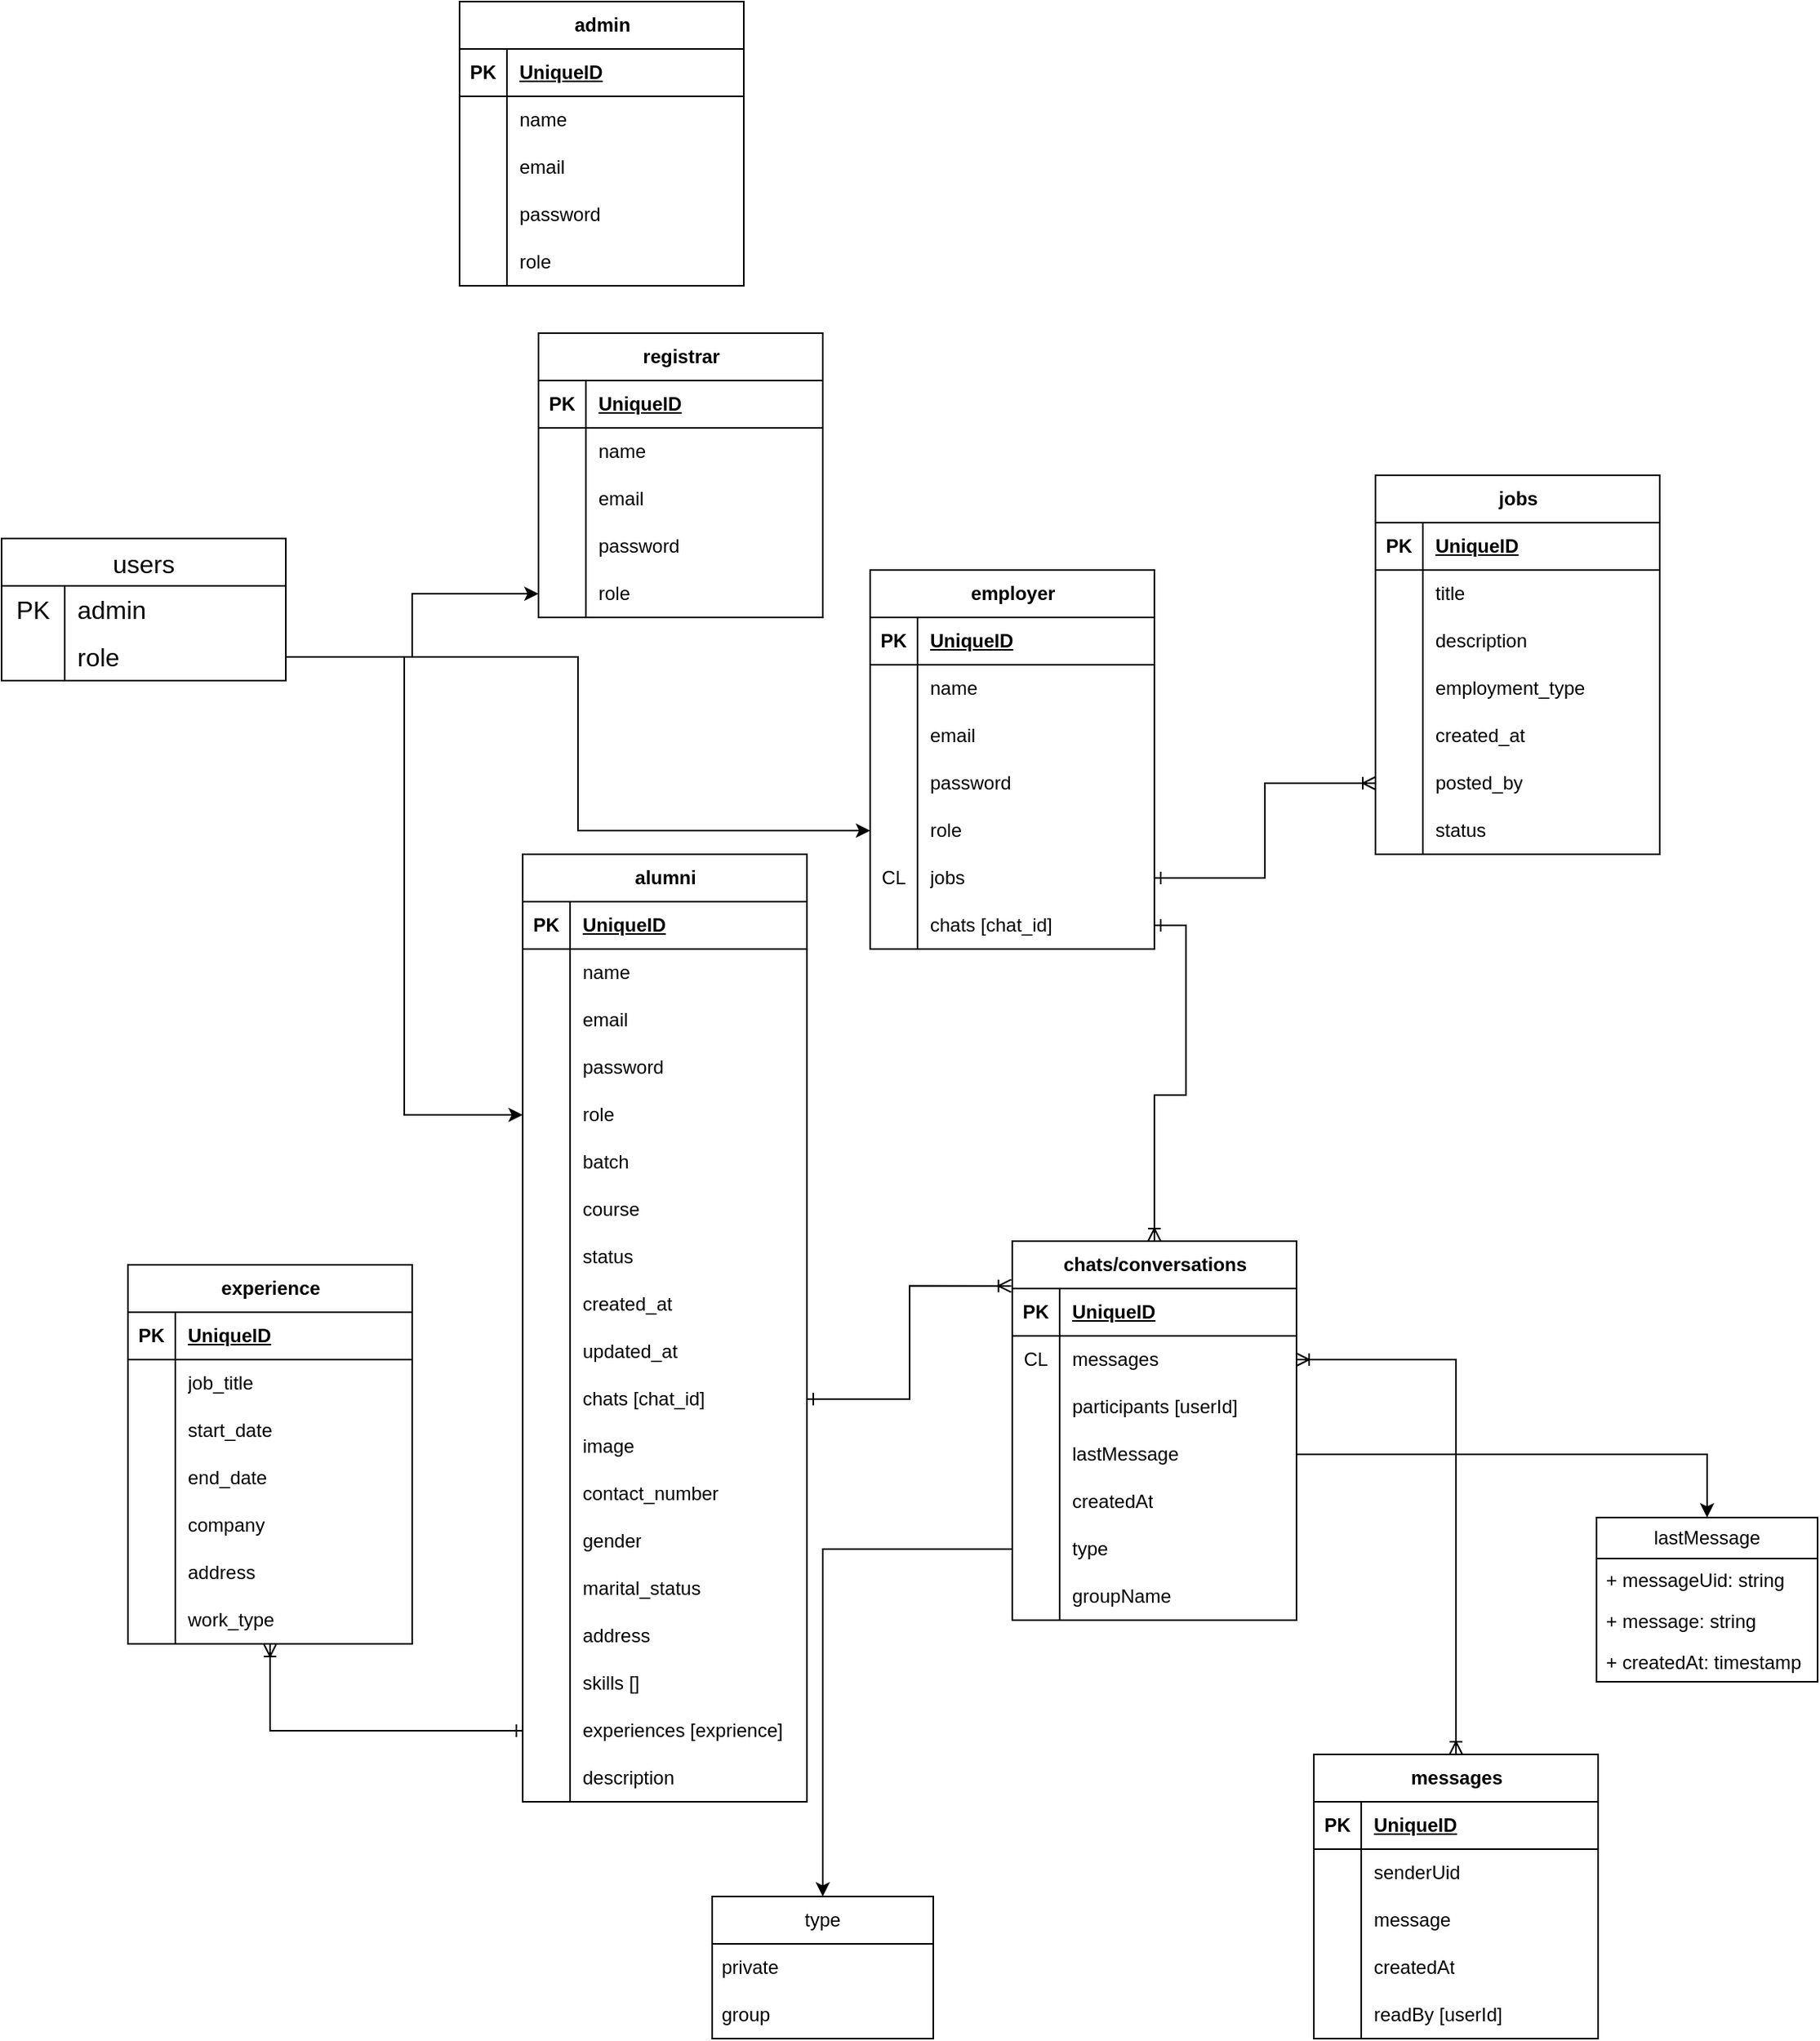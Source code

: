 <mxfile version="24.3.1" type="device" pages="2">
  <diagram name="old erd" id="mjiUx58PtmBt8BtyRLSW">
    <mxGraphModel dx="5630" dy="4073" grid="1" gridSize="10" guides="1" tooltips="1" connect="1" arrows="1" fold="1" page="1" pageScale="1" pageWidth="850" pageHeight="1100" math="0" shadow="0">
      <root>
        <mxCell id="0" />
        <mxCell id="1" parent="0" />
        <mxCell id="UuJwO38jPfCJVUkVjgxj-1" value="alumni" style="shape=table;startSize=30;container=1;collapsible=1;childLayout=tableLayout;fixedRows=1;rowLines=0;fontStyle=1;align=center;resizeLast=1;html=1;" parent="1" vertex="1">
          <mxGeometry x="180" y="130" width="180" height="600" as="geometry" />
        </mxCell>
        <mxCell id="UuJwO38jPfCJVUkVjgxj-2" value="" style="shape=tableRow;horizontal=0;startSize=0;swimlaneHead=0;swimlaneBody=0;fillColor=none;collapsible=0;dropTarget=0;points=[[0,0.5],[1,0.5]];portConstraint=eastwest;top=0;left=0;right=0;bottom=1;" parent="UuJwO38jPfCJVUkVjgxj-1" vertex="1">
          <mxGeometry y="30" width="180" height="30" as="geometry" />
        </mxCell>
        <mxCell id="UuJwO38jPfCJVUkVjgxj-3" value="PK" style="shape=partialRectangle;connectable=0;fillColor=none;top=0;left=0;bottom=0;right=0;fontStyle=1;overflow=hidden;whiteSpace=wrap;html=1;" parent="UuJwO38jPfCJVUkVjgxj-2" vertex="1">
          <mxGeometry width="30" height="30" as="geometry">
            <mxRectangle width="30" height="30" as="alternateBounds" />
          </mxGeometry>
        </mxCell>
        <mxCell id="UuJwO38jPfCJVUkVjgxj-4" value="UniqueID" style="shape=partialRectangle;connectable=0;fillColor=none;top=0;left=0;bottom=0;right=0;align=left;spacingLeft=6;fontStyle=5;overflow=hidden;whiteSpace=wrap;html=1;" parent="UuJwO38jPfCJVUkVjgxj-2" vertex="1">
          <mxGeometry x="30" width="150" height="30" as="geometry">
            <mxRectangle width="150" height="30" as="alternateBounds" />
          </mxGeometry>
        </mxCell>
        <mxCell id="UuJwO38jPfCJVUkVjgxj-5" value="" style="shape=tableRow;horizontal=0;startSize=0;swimlaneHead=0;swimlaneBody=0;fillColor=none;collapsible=0;dropTarget=0;points=[[0,0.5],[1,0.5]];portConstraint=eastwest;top=0;left=0;right=0;bottom=0;" parent="UuJwO38jPfCJVUkVjgxj-1" vertex="1">
          <mxGeometry y="60" width="180" height="30" as="geometry" />
        </mxCell>
        <mxCell id="UuJwO38jPfCJVUkVjgxj-6" value="" style="shape=partialRectangle;connectable=0;fillColor=none;top=0;left=0;bottom=0;right=0;editable=1;overflow=hidden;whiteSpace=wrap;html=1;" parent="UuJwO38jPfCJVUkVjgxj-5" vertex="1">
          <mxGeometry width="30" height="30" as="geometry">
            <mxRectangle width="30" height="30" as="alternateBounds" />
          </mxGeometry>
        </mxCell>
        <mxCell id="UuJwO38jPfCJVUkVjgxj-7" value="name" style="shape=partialRectangle;connectable=0;fillColor=none;top=0;left=0;bottom=0;right=0;align=left;spacingLeft=6;overflow=hidden;whiteSpace=wrap;html=1;" parent="UuJwO38jPfCJVUkVjgxj-5" vertex="1">
          <mxGeometry x="30" width="150" height="30" as="geometry">
            <mxRectangle width="150" height="30" as="alternateBounds" />
          </mxGeometry>
        </mxCell>
        <mxCell id="UuJwO38jPfCJVUkVjgxj-17" style="shape=tableRow;horizontal=0;startSize=0;swimlaneHead=0;swimlaneBody=0;fillColor=none;collapsible=0;dropTarget=0;points=[[0,0.5],[1,0.5]];portConstraint=eastwest;top=0;left=0;right=0;bottom=0;" parent="UuJwO38jPfCJVUkVjgxj-1" vertex="1">
          <mxGeometry y="90" width="180" height="30" as="geometry" />
        </mxCell>
        <mxCell id="UuJwO38jPfCJVUkVjgxj-18" style="shape=partialRectangle;connectable=0;fillColor=none;top=0;left=0;bottom=0;right=0;editable=1;overflow=hidden;whiteSpace=wrap;html=1;" parent="UuJwO38jPfCJVUkVjgxj-17" vertex="1">
          <mxGeometry width="30" height="30" as="geometry">
            <mxRectangle width="30" height="30" as="alternateBounds" />
          </mxGeometry>
        </mxCell>
        <mxCell id="UuJwO38jPfCJVUkVjgxj-19" value="email" style="shape=partialRectangle;connectable=0;fillColor=none;top=0;left=0;bottom=0;right=0;align=left;spacingLeft=6;overflow=hidden;whiteSpace=wrap;html=1;" parent="UuJwO38jPfCJVUkVjgxj-17" vertex="1">
          <mxGeometry x="30" width="150" height="30" as="geometry">
            <mxRectangle width="150" height="30" as="alternateBounds" />
          </mxGeometry>
        </mxCell>
        <mxCell id="UuJwO38jPfCJVUkVjgxj-20" style="shape=tableRow;horizontal=0;startSize=0;swimlaneHead=0;swimlaneBody=0;fillColor=none;collapsible=0;dropTarget=0;points=[[0,0.5],[1,0.5]];portConstraint=eastwest;top=0;left=0;right=0;bottom=0;" parent="UuJwO38jPfCJVUkVjgxj-1" vertex="1">
          <mxGeometry y="120" width="180" height="30" as="geometry" />
        </mxCell>
        <mxCell id="UuJwO38jPfCJVUkVjgxj-21" style="shape=partialRectangle;connectable=0;fillColor=none;top=0;left=0;bottom=0;right=0;editable=1;overflow=hidden;whiteSpace=wrap;html=1;" parent="UuJwO38jPfCJVUkVjgxj-20" vertex="1">
          <mxGeometry width="30" height="30" as="geometry">
            <mxRectangle width="30" height="30" as="alternateBounds" />
          </mxGeometry>
        </mxCell>
        <mxCell id="UuJwO38jPfCJVUkVjgxj-22" value="password" style="shape=partialRectangle;connectable=0;fillColor=none;top=0;left=0;bottom=0;right=0;align=left;spacingLeft=6;overflow=hidden;whiteSpace=wrap;html=1;" parent="UuJwO38jPfCJVUkVjgxj-20" vertex="1">
          <mxGeometry x="30" width="150" height="30" as="geometry">
            <mxRectangle width="150" height="30" as="alternateBounds" />
          </mxGeometry>
        </mxCell>
        <mxCell id="UuJwO38jPfCJVUkVjgxj-65" style="shape=tableRow;horizontal=0;startSize=0;swimlaneHead=0;swimlaneBody=0;fillColor=none;collapsible=0;dropTarget=0;points=[[0,0.5],[1,0.5]];portConstraint=eastwest;top=0;left=0;right=0;bottom=0;" parent="UuJwO38jPfCJVUkVjgxj-1" vertex="1">
          <mxGeometry y="150" width="180" height="30" as="geometry" />
        </mxCell>
        <mxCell id="UuJwO38jPfCJVUkVjgxj-66" style="shape=partialRectangle;connectable=0;fillColor=none;top=0;left=0;bottom=0;right=0;editable=1;overflow=hidden;whiteSpace=wrap;html=1;" parent="UuJwO38jPfCJVUkVjgxj-65" vertex="1">
          <mxGeometry width="30" height="30" as="geometry">
            <mxRectangle width="30" height="30" as="alternateBounds" />
          </mxGeometry>
        </mxCell>
        <mxCell id="UuJwO38jPfCJVUkVjgxj-67" value="role" style="shape=partialRectangle;connectable=0;fillColor=none;top=0;left=0;bottom=0;right=0;align=left;spacingLeft=6;overflow=hidden;whiteSpace=wrap;html=1;" parent="UuJwO38jPfCJVUkVjgxj-65" vertex="1">
          <mxGeometry x="30" width="150" height="30" as="geometry">
            <mxRectangle width="150" height="30" as="alternateBounds" />
          </mxGeometry>
        </mxCell>
        <mxCell id="UuJwO38jPfCJVUkVjgxj-8" value="" style="shape=tableRow;horizontal=0;startSize=0;swimlaneHead=0;swimlaneBody=0;fillColor=none;collapsible=0;dropTarget=0;points=[[0,0.5],[1,0.5]];portConstraint=eastwest;top=0;left=0;right=0;bottom=0;" parent="UuJwO38jPfCJVUkVjgxj-1" vertex="1">
          <mxGeometry y="180" width="180" height="30" as="geometry" />
        </mxCell>
        <mxCell id="UuJwO38jPfCJVUkVjgxj-9" value="" style="shape=partialRectangle;connectable=0;fillColor=none;top=0;left=0;bottom=0;right=0;editable=1;overflow=hidden;whiteSpace=wrap;html=1;" parent="UuJwO38jPfCJVUkVjgxj-8" vertex="1">
          <mxGeometry width="30" height="30" as="geometry">
            <mxRectangle width="30" height="30" as="alternateBounds" />
          </mxGeometry>
        </mxCell>
        <mxCell id="UuJwO38jPfCJVUkVjgxj-10" value="batch" style="shape=partialRectangle;connectable=0;fillColor=none;top=0;left=0;bottom=0;right=0;align=left;spacingLeft=6;overflow=hidden;whiteSpace=wrap;html=1;" parent="UuJwO38jPfCJVUkVjgxj-8" vertex="1">
          <mxGeometry x="30" width="150" height="30" as="geometry">
            <mxRectangle width="150" height="30" as="alternateBounds" />
          </mxGeometry>
        </mxCell>
        <mxCell id="ARp-VgWxZrMO3IlTlFx9-2" style="shape=tableRow;horizontal=0;startSize=0;swimlaneHead=0;swimlaneBody=0;fillColor=none;collapsible=0;dropTarget=0;points=[[0,0.5],[1,0.5]];portConstraint=eastwest;top=0;left=0;right=0;bottom=0;" parent="UuJwO38jPfCJVUkVjgxj-1" vertex="1">
          <mxGeometry y="210" width="180" height="30" as="geometry" />
        </mxCell>
        <mxCell id="ARp-VgWxZrMO3IlTlFx9-3" style="shape=partialRectangle;connectable=0;fillColor=none;top=0;left=0;bottom=0;right=0;editable=1;overflow=hidden;whiteSpace=wrap;html=1;" parent="ARp-VgWxZrMO3IlTlFx9-2" vertex="1">
          <mxGeometry width="30" height="30" as="geometry">
            <mxRectangle width="30" height="30" as="alternateBounds" />
          </mxGeometry>
        </mxCell>
        <mxCell id="ARp-VgWxZrMO3IlTlFx9-4" value="course" style="shape=partialRectangle;connectable=0;fillColor=none;top=0;left=0;bottom=0;right=0;align=left;spacingLeft=6;overflow=hidden;whiteSpace=wrap;html=1;" parent="ARp-VgWxZrMO3IlTlFx9-2" vertex="1">
          <mxGeometry x="30" width="150" height="30" as="geometry">
            <mxRectangle width="150" height="30" as="alternateBounds" />
          </mxGeometry>
        </mxCell>
        <mxCell id="UuJwO38jPfCJVUkVjgxj-36" style="shape=tableRow;horizontal=0;startSize=0;swimlaneHead=0;swimlaneBody=0;fillColor=none;collapsible=0;dropTarget=0;points=[[0,0.5],[1,0.5]];portConstraint=eastwest;top=0;left=0;right=0;bottom=0;" parent="UuJwO38jPfCJVUkVjgxj-1" vertex="1">
          <mxGeometry y="240" width="180" height="30" as="geometry" />
        </mxCell>
        <mxCell id="UuJwO38jPfCJVUkVjgxj-37" style="shape=partialRectangle;connectable=0;fillColor=none;top=0;left=0;bottom=0;right=0;editable=1;overflow=hidden;whiteSpace=wrap;html=1;" parent="UuJwO38jPfCJVUkVjgxj-36" vertex="1">
          <mxGeometry width="30" height="30" as="geometry">
            <mxRectangle width="30" height="30" as="alternateBounds" />
          </mxGeometry>
        </mxCell>
        <mxCell id="UuJwO38jPfCJVUkVjgxj-38" value="status" style="shape=partialRectangle;connectable=0;fillColor=none;top=0;left=0;bottom=0;right=0;align=left;spacingLeft=6;overflow=hidden;whiteSpace=wrap;html=1;" parent="UuJwO38jPfCJVUkVjgxj-36" vertex="1">
          <mxGeometry x="30" width="150" height="30" as="geometry">
            <mxRectangle width="150" height="30" as="alternateBounds" />
          </mxGeometry>
        </mxCell>
        <mxCell id="UuJwO38jPfCJVUkVjgxj-11" value="" style="shape=tableRow;horizontal=0;startSize=0;swimlaneHead=0;swimlaneBody=0;fillColor=none;collapsible=0;dropTarget=0;points=[[0,0.5],[1,0.5]];portConstraint=eastwest;top=0;left=0;right=0;bottom=0;" parent="UuJwO38jPfCJVUkVjgxj-1" vertex="1">
          <mxGeometry y="270" width="180" height="30" as="geometry" />
        </mxCell>
        <mxCell id="UuJwO38jPfCJVUkVjgxj-12" value="" style="shape=partialRectangle;connectable=0;fillColor=none;top=0;left=0;bottom=0;right=0;editable=1;overflow=hidden;whiteSpace=wrap;html=1;" parent="UuJwO38jPfCJVUkVjgxj-11" vertex="1">
          <mxGeometry width="30" height="30" as="geometry">
            <mxRectangle width="30" height="30" as="alternateBounds" />
          </mxGeometry>
        </mxCell>
        <mxCell id="UuJwO38jPfCJVUkVjgxj-13" value="created_at" style="shape=partialRectangle;connectable=0;fillColor=none;top=0;left=0;bottom=0;right=0;align=left;spacingLeft=6;overflow=hidden;whiteSpace=wrap;html=1;" parent="UuJwO38jPfCJVUkVjgxj-11" vertex="1">
          <mxGeometry x="30" width="150" height="30" as="geometry">
            <mxRectangle width="150" height="30" as="alternateBounds" />
          </mxGeometry>
        </mxCell>
        <mxCell id="UuJwO38jPfCJVUkVjgxj-14" style="shape=tableRow;horizontal=0;startSize=0;swimlaneHead=0;swimlaneBody=0;fillColor=none;collapsible=0;dropTarget=0;points=[[0,0.5],[1,0.5]];portConstraint=eastwest;top=0;left=0;right=0;bottom=0;" parent="UuJwO38jPfCJVUkVjgxj-1" vertex="1">
          <mxGeometry y="300" width="180" height="30" as="geometry" />
        </mxCell>
        <mxCell id="UuJwO38jPfCJVUkVjgxj-15" style="shape=partialRectangle;connectable=0;fillColor=none;top=0;left=0;bottom=0;right=0;editable=1;overflow=hidden;whiteSpace=wrap;html=1;" parent="UuJwO38jPfCJVUkVjgxj-14" vertex="1">
          <mxGeometry width="30" height="30" as="geometry">
            <mxRectangle width="30" height="30" as="alternateBounds" />
          </mxGeometry>
        </mxCell>
        <mxCell id="UuJwO38jPfCJVUkVjgxj-16" value="updated_at" style="shape=partialRectangle;connectable=0;fillColor=none;top=0;left=0;bottom=0;right=0;align=left;spacingLeft=6;overflow=hidden;whiteSpace=wrap;html=1;" parent="UuJwO38jPfCJVUkVjgxj-14" vertex="1">
          <mxGeometry x="30" width="150" height="30" as="geometry">
            <mxRectangle width="150" height="30" as="alternateBounds" />
          </mxGeometry>
        </mxCell>
        <mxCell id="UuJwO38jPfCJVUkVjgxj-110" style="shape=tableRow;horizontal=0;startSize=0;swimlaneHead=0;swimlaneBody=0;fillColor=none;collapsible=0;dropTarget=0;points=[[0,0.5],[1,0.5]];portConstraint=eastwest;top=0;left=0;right=0;bottom=0;" parent="UuJwO38jPfCJVUkVjgxj-1" vertex="1">
          <mxGeometry y="330" width="180" height="30" as="geometry" />
        </mxCell>
        <mxCell id="UuJwO38jPfCJVUkVjgxj-111" style="shape=partialRectangle;connectable=0;fillColor=none;top=0;left=0;bottom=0;right=0;editable=1;overflow=hidden;whiteSpace=wrap;html=1;" parent="UuJwO38jPfCJVUkVjgxj-110" vertex="1">
          <mxGeometry width="30" height="30" as="geometry">
            <mxRectangle width="30" height="30" as="alternateBounds" />
          </mxGeometry>
        </mxCell>
        <mxCell id="UuJwO38jPfCJVUkVjgxj-112" value="chats [chat_id]" style="shape=partialRectangle;connectable=0;fillColor=none;top=0;left=0;bottom=0;right=0;align=left;spacingLeft=6;overflow=hidden;whiteSpace=wrap;html=1;" parent="UuJwO38jPfCJVUkVjgxj-110" vertex="1">
          <mxGeometry x="30" width="150" height="30" as="geometry">
            <mxRectangle width="150" height="30" as="alternateBounds" />
          </mxGeometry>
        </mxCell>
        <mxCell id="ARp-VgWxZrMO3IlTlFx9-6" style="shape=tableRow;horizontal=0;startSize=0;swimlaneHead=0;swimlaneBody=0;fillColor=none;collapsible=0;dropTarget=0;points=[[0,0.5],[1,0.5]];portConstraint=eastwest;top=0;left=0;right=0;bottom=0;" parent="UuJwO38jPfCJVUkVjgxj-1" vertex="1">
          <mxGeometry y="360" width="180" height="30" as="geometry" />
        </mxCell>
        <mxCell id="ARp-VgWxZrMO3IlTlFx9-7" style="shape=partialRectangle;connectable=0;fillColor=none;top=0;left=0;bottom=0;right=0;editable=1;overflow=hidden;whiteSpace=wrap;html=1;" parent="ARp-VgWxZrMO3IlTlFx9-6" vertex="1">
          <mxGeometry width="30" height="30" as="geometry">
            <mxRectangle width="30" height="30" as="alternateBounds" />
          </mxGeometry>
        </mxCell>
        <mxCell id="ARp-VgWxZrMO3IlTlFx9-8" value="image" style="shape=partialRectangle;connectable=0;fillColor=none;top=0;left=0;bottom=0;right=0;align=left;spacingLeft=6;overflow=hidden;whiteSpace=wrap;html=1;" parent="ARp-VgWxZrMO3IlTlFx9-6" vertex="1">
          <mxGeometry x="30" width="150" height="30" as="geometry">
            <mxRectangle width="150" height="30" as="alternateBounds" />
          </mxGeometry>
        </mxCell>
        <mxCell id="ARp-VgWxZrMO3IlTlFx9-55" style="shape=tableRow;horizontal=0;startSize=0;swimlaneHead=0;swimlaneBody=0;fillColor=none;collapsible=0;dropTarget=0;points=[[0,0.5],[1,0.5]];portConstraint=eastwest;top=0;left=0;right=0;bottom=0;" parent="UuJwO38jPfCJVUkVjgxj-1" vertex="1">
          <mxGeometry y="390" width="180" height="30" as="geometry" />
        </mxCell>
        <mxCell id="ARp-VgWxZrMO3IlTlFx9-56" style="shape=partialRectangle;connectable=0;fillColor=none;top=0;left=0;bottom=0;right=0;editable=1;overflow=hidden;whiteSpace=wrap;html=1;" parent="ARp-VgWxZrMO3IlTlFx9-55" vertex="1">
          <mxGeometry width="30" height="30" as="geometry">
            <mxRectangle width="30" height="30" as="alternateBounds" />
          </mxGeometry>
        </mxCell>
        <mxCell id="ARp-VgWxZrMO3IlTlFx9-57" value="contact_number" style="shape=partialRectangle;connectable=0;fillColor=none;top=0;left=0;bottom=0;right=0;align=left;spacingLeft=6;overflow=hidden;whiteSpace=wrap;html=1;" parent="ARp-VgWxZrMO3IlTlFx9-55" vertex="1">
          <mxGeometry x="30" width="150" height="30" as="geometry">
            <mxRectangle width="150" height="30" as="alternateBounds" />
          </mxGeometry>
        </mxCell>
        <mxCell id="ARp-VgWxZrMO3IlTlFx9-58" style="shape=tableRow;horizontal=0;startSize=0;swimlaneHead=0;swimlaneBody=0;fillColor=none;collapsible=0;dropTarget=0;points=[[0,0.5],[1,0.5]];portConstraint=eastwest;top=0;left=0;right=0;bottom=0;" parent="UuJwO38jPfCJVUkVjgxj-1" vertex="1">
          <mxGeometry y="420" width="180" height="30" as="geometry" />
        </mxCell>
        <mxCell id="ARp-VgWxZrMO3IlTlFx9-59" style="shape=partialRectangle;connectable=0;fillColor=none;top=0;left=0;bottom=0;right=0;editable=1;overflow=hidden;whiteSpace=wrap;html=1;" parent="ARp-VgWxZrMO3IlTlFx9-58" vertex="1">
          <mxGeometry width="30" height="30" as="geometry">
            <mxRectangle width="30" height="30" as="alternateBounds" />
          </mxGeometry>
        </mxCell>
        <mxCell id="ARp-VgWxZrMO3IlTlFx9-60" value="gender" style="shape=partialRectangle;connectable=0;fillColor=none;top=0;left=0;bottom=0;right=0;align=left;spacingLeft=6;overflow=hidden;whiteSpace=wrap;html=1;" parent="ARp-VgWxZrMO3IlTlFx9-58" vertex="1">
          <mxGeometry x="30" width="150" height="30" as="geometry">
            <mxRectangle width="150" height="30" as="alternateBounds" />
          </mxGeometry>
        </mxCell>
        <mxCell id="ARp-VgWxZrMO3IlTlFx9-61" style="shape=tableRow;horizontal=0;startSize=0;swimlaneHead=0;swimlaneBody=0;fillColor=none;collapsible=0;dropTarget=0;points=[[0,0.5],[1,0.5]];portConstraint=eastwest;top=0;left=0;right=0;bottom=0;" parent="UuJwO38jPfCJVUkVjgxj-1" vertex="1">
          <mxGeometry y="450" width="180" height="30" as="geometry" />
        </mxCell>
        <mxCell id="ARp-VgWxZrMO3IlTlFx9-62" style="shape=partialRectangle;connectable=0;fillColor=none;top=0;left=0;bottom=0;right=0;editable=1;overflow=hidden;whiteSpace=wrap;html=1;" parent="ARp-VgWxZrMO3IlTlFx9-61" vertex="1">
          <mxGeometry width="30" height="30" as="geometry">
            <mxRectangle width="30" height="30" as="alternateBounds" />
          </mxGeometry>
        </mxCell>
        <mxCell id="ARp-VgWxZrMO3IlTlFx9-63" value="marital_status" style="shape=partialRectangle;connectable=0;fillColor=none;top=0;left=0;bottom=0;right=0;align=left;spacingLeft=6;overflow=hidden;whiteSpace=wrap;html=1;" parent="ARp-VgWxZrMO3IlTlFx9-61" vertex="1">
          <mxGeometry x="30" width="150" height="30" as="geometry">
            <mxRectangle width="150" height="30" as="alternateBounds" />
          </mxGeometry>
        </mxCell>
        <mxCell id="ARp-VgWxZrMO3IlTlFx9-64" style="shape=tableRow;horizontal=0;startSize=0;swimlaneHead=0;swimlaneBody=0;fillColor=none;collapsible=0;dropTarget=0;points=[[0,0.5],[1,0.5]];portConstraint=eastwest;top=0;left=0;right=0;bottom=0;" parent="UuJwO38jPfCJVUkVjgxj-1" vertex="1">
          <mxGeometry y="480" width="180" height="30" as="geometry" />
        </mxCell>
        <mxCell id="ARp-VgWxZrMO3IlTlFx9-65" style="shape=partialRectangle;connectable=0;fillColor=none;top=0;left=0;bottom=0;right=0;editable=1;overflow=hidden;whiteSpace=wrap;html=1;" parent="ARp-VgWxZrMO3IlTlFx9-64" vertex="1">
          <mxGeometry width="30" height="30" as="geometry">
            <mxRectangle width="30" height="30" as="alternateBounds" />
          </mxGeometry>
        </mxCell>
        <mxCell id="ARp-VgWxZrMO3IlTlFx9-66" value="address" style="shape=partialRectangle;connectable=0;fillColor=none;top=0;left=0;bottom=0;right=0;align=left;spacingLeft=6;overflow=hidden;whiteSpace=wrap;html=1;" parent="ARp-VgWxZrMO3IlTlFx9-64" vertex="1">
          <mxGeometry x="30" width="150" height="30" as="geometry">
            <mxRectangle width="150" height="30" as="alternateBounds" />
          </mxGeometry>
        </mxCell>
        <mxCell id="ARp-VgWxZrMO3IlTlFx9-67" style="shape=tableRow;horizontal=0;startSize=0;swimlaneHead=0;swimlaneBody=0;fillColor=none;collapsible=0;dropTarget=0;points=[[0,0.5],[1,0.5]];portConstraint=eastwest;top=0;left=0;right=0;bottom=0;" parent="UuJwO38jPfCJVUkVjgxj-1" vertex="1">
          <mxGeometry y="510" width="180" height="30" as="geometry" />
        </mxCell>
        <mxCell id="ARp-VgWxZrMO3IlTlFx9-68" style="shape=partialRectangle;connectable=0;fillColor=none;top=0;left=0;bottom=0;right=0;editable=1;overflow=hidden;whiteSpace=wrap;html=1;" parent="ARp-VgWxZrMO3IlTlFx9-67" vertex="1">
          <mxGeometry width="30" height="30" as="geometry">
            <mxRectangle width="30" height="30" as="alternateBounds" />
          </mxGeometry>
        </mxCell>
        <mxCell id="ARp-VgWxZrMO3IlTlFx9-69" value="skills []" style="shape=partialRectangle;connectable=0;fillColor=none;top=0;left=0;bottom=0;right=0;align=left;spacingLeft=6;overflow=hidden;whiteSpace=wrap;html=1;" parent="ARp-VgWxZrMO3IlTlFx9-67" vertex="1">
          <mxGeometry x="30" width="150" height="30" as="geometry">
            <mxRectangle width="150" height="30" as="alternateBounds" />
          </mxGeometry>
        </mxCell>
        <mxCell id="ARp-VgWxZrMO3IlTlFx9-70" style="shape=tableRow;horizontal=0;startSize=0;swimlaneHead=0;swimlaneBody=0;fillColor=none;collapsible=0;dropTarget=0;points=[[0,0.5],[1,0.5]];portConstraint=eastwest;top=0;left=0;right=0;bottom=0;" parent="UuJwO38jPfCJVUkVjgxj-1" vertex="1">
          <mxGeometry y="540" width="180" height="30" as="geometry" />
        </mxCell>
        <mxCell id="ARp-VgWxZrMO3IlTlFx9-71" style="shape=partialRectangle;connectable=0;fillColor=none;top=0;left=0;bottom=0;right=0;editable=1;overflow=hidden;whiteSpace=wrap;html=1;" parent="ARp-VgWxZrMO3IlTlFx9-70" vertex="1">
          <mxGeometry width="30" height="30" as="geometry">
            <mxRectangle width="30" height="30" as="alternateBounds" />
          </mxGeometry>
        </mxCell>
        <mxCell id="ARp-VgWxZrMO3IlTlFx9-72" value="experiences [exprience]" style="shape=partialRectangle;connectable=0;fillColor=none;top=0;left=0;bottom=0;right=0;align=left;spacingLeft=6;overflow=hidden;whiteSpace=wrap;html=1;" parent="ARp-VgWxZrMO3IlTlFx9-70" vertex="1">
          <mxGeometry x="30" width="150" height="30" as="geometry">
            <mxRectangle width="150" height="30" as="alternateBounds" />
          </mxGeometry>
        </mxCell>
        <mxCell id="I224zxNp9_ArCB2y2BeC-65" style="shape=tableRow;horizontal=0;startSize=0;swimlaneHead=0;swimlaneBody=0;fillColor=none;collapsible=0;dropTarget=0;points=[[0,0.5],[1,0.5]];portConstraint=eastwest;top=0;left=0;right=0;bottom=0;" parent="UuJwO38jPfCJVUkVjgxj-1" vertex="1">
          <mxGeometry y="570" width="180" height="30" as="geometry" />
        </mxCell>
        <mxCell id="I224zxNp9_ArCB2y2BeC-66" style="shape=partialRectangle;connectable=0;fillColor=none;top=0;left=0;bottom=0;right=0;editable=1;overflow=hidden;whiteSpace=wrap;html=1;" parent="I224zxNp9_ArCB2y2BeC-65" vertex="1">
          <mxGeometry width="30" height="30" as="geometry">
            <mxRectangle width="30" height="30" as="alternateBounds" />
          </mxGeometry>
        </mxCell>
        <mxCell id="I224zxNp9_ArCB2y2BeC-67" value="description" style="shape=partialRectangle;connectable=0;fillColor=none;top=0;left=0;bottom=0;right=0;align=left;spacingLeft=6;overflow=hidden;whiteSpace=wrap;html=1;" parent="I224zxNp9_ArCB2y2BeC-65" vertex="1">
          <mxGeometry x="30" width="150" height="30" as="geometry">
            <mxRectangle width="150" height="30" as="alternateBounds" />
          </mxGeometry>
        </mxCell>
        <mxCell id="UuJwO38jPfCJVUkVjgxj-23" value="admin" style="shape=table;startSize=30;container=1;collapsible=1;childLayout=tableLayout;fixedRows=1;rowLines=0;fontStyle=1;align=center;resizeLast=1;html=1;" parent="1" vertex="1">
          <mxGeometry x="140" y="-410" width="180" height="180" as="geometry" />
        </mxCell>
        <mxCell id="UuJwO38jPfCJVUkVjgxj-24" value="" style="shape=tableRow;horizontal=0;startSize=0;swimlaneHead=0;swimlaneBody=0;fillColor=none;collapsible=0;dropTarget=0;points=[[0,0.5],[1,0.5]];portConstraint=eastwest;top=0;left=0;right=0;bottom=1;" parent="UuJwO38jPfCJVUkVjgxj-23" vertex="1">
          <mxGeometry y="30" width="180" height="30" as="geometry" />
        </mxCell>
        <mxCell id="UuJwO38jPfCJVUkVjgxj-25" value="PK" style="shape=partialRectangle;connectable=0;fillColor=none;top=0;left=0;bottom=0;right=0;fontStyle=1;overflow=hidden;whiteSpace=wrap;html=1;" parent="UuJwO38jPfCJVUkVjgxj-24" vertex="1">
          <mxGeometry width="30" height="30" as="geometry">
            <mxRectangle width="30" height="30" as="alternateBounds" />
          </mxGeometry>
        </mxCell>
        <mxCell id="UuJwO38jPfCJVUkVjgxj-26" value="UniqueID" style="shape=partialRectangle;connectable=0;fillColor=none;top=0;left=0;bottom=0;right=0;align=left;spacingLeft=6;fontStyle=5;overflow=hidden;whiteSpace=wrap;html=1;" parent="UuJwO38jPfCJVUkVjgxj-24" vertex="1">
          <mxGeometry x="30" width="150" height="30" as="geometry">
            <mxRectangle width="150" height="30" as="alternateBounds" />
          </mxGeometry>
        </mxCell>
        <mxCell id="UuJwO38jPfCJVUkVjgxj-27" value="" style="shape=tableRow;horizontal=0;startSize=0;swimlaneHead=0;swimlaneBody=0;fillColor=none;collapsible=0;dropTarget=0;points=[[0,0.5],[1,0.5]];portConstraint=eastwest;top=0;left=0;right=0;bottom=0;" parent="UuJwO38jPfCJVUkVjgxj-23" vertex="1">
          <mxGeometry y="60" width="180" height="30" as="geometry" />
        </mxCell>
        <mxCell id="UuJwO38jPfCJVUkVjgxj-28" value="" style="shape=partialRectangle;connectable=0;fillColor=none;top=0;left=0;bottom=0;right=0;editable=1;overflow=hidden;whiteSpace=wrap;html=1;" parent="UuJwO38jPfCJVUkVjgxj-27" vertex="1">
          <mxGeometry width="30" height="30" as="geometry">
            <mxRectangle width="30" height="30" as="alternateBounds" />
          </mxGeometry>
        </mxCell>
        <mxCell id="UuJwO38jPfCJVUkVjgxj-29" value="name" style="shape=partialRectangle;connectable=0;fillColor=none;top=0;left=0;bottom=0;right=0;align=left;spacingLeft=6;overflow=hidden;whiteSpace=wrap;html=1;" parent="UuJwO38jPfCJVUkVjgxj-27" vertex="1">
          <mxGeometry x="30" width="150" height="30" as="geometry">
            <mxRectangle width="150" height="30" as="alternateBounds" />
          </mxGeometry>
        </mxCell>
        <mxCell id="UuJwO38jPfCJVUkVjgxj-30" value="" style="shape=tableRow;horizontal=0;startSize=0;swimlaneHead=0;swimlaneBody=0;fillColor=none;collapsible=0;dropTarget=0;points=[[0,0.5],[1,0.5]];portConstraint=eastwest;top=0;left=0;right=0;bottom=0;" parent="UuJwO38jPfCJVUkVjgxj-23" vertex="1">
          <mxGeometry y="90" width="180" height="30" as="geometry" />
        </mxCell>
        <mxCell id="UuJwO38jPfCJVUkVjgxj-31" value="" style="shape=partialRectangle;connectable=0;fillColor=none;top=0;left=0;bottom=0;right=0;editable=1;overflow=hidden;whiteSpace=wrap;html=1;" parent="UuJwO38jPfCJVUkVjgxj-30" vertex="1">
          <mxGeometry width="30" height="30" as="geometry">
            <mxRectangle width="30" height="30" as="alternateBounds" />
          </mxGeometry>
        </mxCell>
        <mxCell id="UuJwO38jPfCJVUkVjgxj-32" value="email" style="shape=partialRectangle;connectable=0;fillColor=none;top=0;left=0;bottom=0;right=0;align=left;spacingLeft=6;overflow=hidden;whiteSpace=wrap;html=1;" parent="UuJwO38jPfCJVUkVjgxj-30" vertex="1">
          <mxGeometry x="30" width="150" height="30" as="geometry">
            <mxRectangle width="150" height="30" as="alternateBounds" />
          </mxGeometry>
        </mxCell>
        <mxCell id="UuJwO38jPfCJVUkVjgxj-33" value="" style="shape=tableRow;horizontal=0;startSize=0;swimlaneHead=0;swimlaneBody=0;fillColor=none;collapsible=0;dropTarget=0;points=[[0,0.5],[1,0.5]];portConstraint=eastwest;top=0;left=0;right=0;bottom=0;" parent="UuJwO38jPfCJVUkVjgxj-23" vertex="1">
          <mxGeometry y="120" width="180" height="30" as="geometry" />
        </mxCell>
        <mxCell id="UuJwO38jPfCJVUkVjgxj-34" value="" style="shape=partialRectangle;connectable=0;fillColor=none;top=0;left=0;bottom=0;right=0;editable=1;overflow=hidden;whiteSpace=wrap;html=1;" parent="UuJwO38jPfCJVUkVjgxj-33" vertex="1">
          <mxGeometry width="30" height="30" as="geometry">
            <mxRectangle width="30" height="30" as="alternateBounds" />
          </mxGeometry>
        </mxCell>
        <mxCell id="UuJwO38jPfCJVUkVjgxj-35" value="password" style="shape=partialRectangle;connectable=0;fillColor=none;top=0;left=0;bottom=0;right=0;align=left;spacingLeft=6;overflow=hidden;whiteSpace=wrap;html=1;" parent="UuJwO38jPfCJVUkVjgxj-33" vertex="1">
          <mxGeometry x="30" width="150" height="30" as="geometry">
            <mxRectangle width="150" height="30" as="alternateBounds" />
          </mxGeometry>
        </mxCell>
        <mxCell id="UuJwO38jPfCJVUkVjgxj-68" style="shape=tableRow;horizontal=0;startSize=0;swimlaneHead=0;swimlaneBody=0;fillColor=none;collapsible=0;dropTarget=0;points=[[0,0.5],[1,0.5]];portConstraint=eastwest;top=0;left=0;right=0;bottom=0;" parent="UuJwO38jPfCJVUkVjgxj-23" vertex="1">
          <mxGeometry y="150" width="180" height="30" as="geometry" />
        </mxCell>
        <mxCell id="UuJwO38jPfCJVUkVjgxj-69" style="shape=partialRectangle;connectable=0;fillColor=none;top=0;left=0;bottom=0;right=0;editable=1;overflow=hidden;whiteSpace=wrap;html=1;" parent="UuJwO38jPfCJVUkVjgxj-68" vertex="1">
          <mxGeometry width="30" height="30" as="geometry">
            <mxRectangle width="30" height="30" as="alternateBounds" />
          </mxGeometry>
        </mxCell>
        <mxCell id="UuJwO38jPfCJVUkVjgxj-70" value="role" style="shape=partialRectangle;connectable=0;fillColor=none;top=0;left=0;bottom=0;right=0;align=left;spacingLeft=6;overflow=hidden;whiteSpace=wrap;html=1;" parent="UuJwO38jPfCJVUkVjgxj-68" vertex="1">
          <mxGeometry x="30" width="150" height="30" as="geometry">
            <mxRectangle width="150" height="30" as="alternateBounds" />
          </mxGeometry>
        </mxCell>
        <mxCell id="UuJwO38jPfCJVUkVjgxj-39" value="employer" style="shape=table;startSize=30;container=1;collapsible=1;childLayout=tableLayout;fixedRows=1;rowLines=0;fontStyle=1;align=center;resizeLast=1;html=1;" parent="1" vertex="1">
          <mxGeometry x="400" y="-50" width="180" height="240" as="geometry" />
        </mxCell>
        <mxCell id="UuJwO38jPfCJVUkVjgxj-40" value="" style="shape=tableRow;horizontal=0;startSize=0;swimlaneHead=0;swimlaneBody=0;fillColor=none;collapsible=0;dropTarget=0;points=[[0,0.5],[1,0.5]];portConstraint=eastwest;top=0;left=0;right=0;bottom=1;" parent="UuJwO38jPfCJVUkVjgxj-39" vertex="1">
          <mxGeometry y="30" width="180" height="30" as="geometry" />
        </mxCell>
        <mxCell id="UuJwO38jPfCJVUkVjgxj-41" value="PK" style="shape=partialRectangle;connectable=0;fillColor=none;top=0;left=0;bottom=0;right=0;fontStyle=1;overflow=hidden;whiteSpace=wrap;html=1;" parent="UuJwO38jPfCJVUkVjgxj-40" vertex="1">
          <mxGeometry width="30" height="30" as="geometry">
            <mxRectangle width="30" height="30" as="alternateBounds" />
          </mxGeometry>
        </mxCell>
        <mxCell id="UuJwO38jPfCJVUkVjgxj-42" value="UniqueID" style="shape=partialRectangle;connectable=0;fillColor=none;top=0;left=0;bottom=0;right=0;align=left;spacingLeft=6;fontStyle=5;overflow=hidden;whiteSpace=wrap;html=1;" parent="UuJwO38jPfCJVUkVjgxj-40" vertex="1">
          <mxGeometry x="30" width="150" height="30" as="geometry">
            <mxRectangle width="150" height="30" as="alternateBounds" />
          </mxGeometry>
        </mxCell>
        <mxCell id="UuJwO38jPfCJVUkVjgxj-43" value="" style="shape=tableRow;horizontal=0;startSize=0;swimlaneHead=0;swimlaneBody=0;fillColor=none;collapsible=0;dropTarget=0;points=[[0,0.5],[1,0.5]];portConstraint=eastwest;top=0;left=0;right=0;bottom=0;" parent="UuJwO38jPfCJVUkVjgxj-39" vertex="1">
          <mxGeometry y="60" width="180" height="30" as="geometry" />
        </mxCell>
        <mxCell id="UuJwO38jPfCJVUkVjgxj-44" value="" style="shape=partialRectangle;connectable=0;fillColor=none;top=0;left=0;bottom=0;right=0;editable=1;overflow=hidden;whiteSpace=wrap;html=1;" parent="UuJwO38jPfCJVUkVjgxj-43" vertex="1">
          <mxGeometry width="30" height="30" as="geometry">
            <mxRectangle width="30" height="30" as="alternateBounds" />
          </mxGeometry>
        </mxCell>
        <mxCell id="UuJwO38jPfCJVUkVjgxj-45" value="name" style="shape=partialRectangle;connectable=0;fillColor=none;top=0;left=0;bottom=0;right=0;align=left;spacingLeft=6;overflow=hidden;whiteSpace=wrap;html=1;" parent="UuJwO38jPfCJVUkVjgxj-43" vertex="1">
          <mxGeometry x="30" width="150" height="30" as="geometry">
            <mxRectangle width="150" height="30" as="alternateBounds" />
          </mxGeometry>
        </mxCell>
        <mxCell id="UuJwO38jPfCJVUkVjgxj-46" value="" style="shape=tableRow;horizontal=0;startSize=0;swimlaneHead=0;swimlaneBody=0;fillColor=none;collapsible=0;dropTarget=0;points=[[0,0.5],[1,0.5]];portConstraint=eastwest;top=0;left=0;right=0;bottom=0;" parent="UuJwO38jPfCJVUkVjgxj-39" vertex="1">
          <mxGeometry y="90" width="180" height="30" as="geometry" />
        </mxCell>
        <mxCell id="UuJwO38jPfCJVUkVjgxj-47" value="" style="shape=partialRectangle;connectable=0;fillColor=none;top=0;left=0;bottom=0;right=0;editable=1;overflow=hidden;whiteSpace=wrap;html=1;" parent="UuJwO38jPfCJVUkVjgxj-46" vertex="1">
          <mxGeometry width="30" height="30" as="geometry">
            <mxRectangle width="30" height="30" as="alternateBounds" />
          </mxGeometry>
        </mxCell>
        <mxCell id="UuJwO38jPfCJVUkVjgxj-48" value="email" style="shape=partialRectangle;connectable=0;fillColor=none;top=0;left=0;bottom=0;right=0;align=left;spacingLeft=6;overflow=hidden;whiteSpace=wrap;html=1;" parent="UuJwO38jPfCJVUkVjgxj-46" vertex="1">
          <mxGeometry x="30" width="150" height="30" as="geometry">
            <mxRectangle width="150" height="30" as="alternateBounds" />
          </mxGeometry>
        </mxCell>
        <mxCell id="UuJwO38jPfCJVUkVjgxj-49" value="" style="shape=tableRow;horizontal=0;startSize=0;swimlaneHead=0;swimlaneBody=0;fillColor=none;collapsible=0;dropTarget=0;points=[[0,0.5],[1,0.5]];portConstraint=eastwest;top=0;left=0;right=0;bottom=0;" parent="UuJwO38jPfCJVUkVjgxj-39" vertex="1">
          <mxGeometry y="120" width="180" height="30" as="geometry" />
        </mxCell>
        <mxCell id="UuJwO38jPfCJVUkVjgxj-50" value="" style="shape=partialRectangle;connectable=0;fillColor=none;top=0;left=0;bottom=0;right=0;editable=1;overflow=hidden;whiteSpace=wrap;html=1;" parent="UuJwO38jPfCJVUkVjgxj-49" vertex="1">
          <mxGeometry width="30" height="30" as="geometry">
            <mxRectangle width="30" height="30" as="alternateBounds" />
          </mxGeometry>
        </mxCell>
        <mxCell id="UuJwO38jPfCJVUkVjgxj-51" value="password" style="shape=partialRectangle;connectable=0;fillColor=none;top=0;left=0;bottom=0;right=0;align=left;spacingLeft=6;overflow=hidden;whiteSpace=wrap;html=1;" parent="UuJwO38jPfCJVUkVjgxj-49" vertex="1">
          <mxGeometry x="30" width="150" height="30" as="geometry">
            <mxRectangle width="150" height="30" as="alternateBounds" />
          </mxGeometry>
        </mxCell>
        <mxCell id="UuJwO38jPfCJVUkVjgxj-71" style="shape=tableRow;horizontal=0;startSize=0;swimlaneHead=0;swimlaneBody=0;fillColor=none;collapsible=0;dropTarget=0;points=[[0,0.5],[1,0.5]];portConstraint=eastwest;top=0;left=0;right=0;bottom=0;" parent="UuJwO38jPfCJVUkVjgxj-39" vertex="1">
          <mxGeometry y="150" width="180" height="30" as="geometry" />
        </mxCell>
        <mxCell id="UuJwO38jPfCJVUkVjgxj-72" style="shape=partialRectangle;connectable=0;fillColor=none;top=0;left=0;bottom=0;right=0;editable=1;overflow=hidden;whiteSpace=wrap;html=1;" parent="UuJwO38jPfCJVUkVjgxj-71" vertex="1">
          <mxGeometry width="30" height="30" as="geometry">
            <mxRectangle width="30" height="30" as="alternateBounds" />
          </mxGeometry>
        </mxCell>
        <mxCell id="UuJwO38jPfCJVUkVjgxj-73" value="role" style="shape=partialRectangle;connectable=0;fillColor=none;top=0;left=0;bottom=0;right=0;align=left;spacingLeft=6;overflow=hidden;whiteSpace=wrap;html=1;" parent="UuJwO38jPfCJVUkVjgxj-71" vertex="1">
          <mxGeometry x="30" width="150" height="30" as="geometry">
            <mxRectangle width="150" height="30" as="alternateBounds" />
          </mxGeometry>
        </mxCell>
        <mxCell id="UuJwO38jPfCJVUkVjgxj-93" style="shape=tableRow;horizontal=0;startSize=0;swimlaneHead=0;swimlaneBody=0;fillColor=none;collapsible=0;dropTarget=0;points=[[0,0.5],[1,0.5]];portConstraint=eastwest;top=0;left=0;right=0;bottom=0;" parent="UuJwO38jPfCJVUkVjgxj-39" vertex="1">
          <mxGeometry y="180" width="180" height="30" as="geometry" />
        </mxCell>
        <mxCell id="UuJwO38jPfCJVUkVjgxj-94" value="CL" style="shape=partialRectangle;connectable=0;fillColor=none;top=0;left=0;bottom=0;right=0;editable=1;overflow=hidden;whiteSpace=wrap;html=1;" parent="UuJwO38jPfCJVUkVjgxj-93" vertex="1">
          <mxGeometry width="30" height="30" as="geometry">
            <mxRectangle width="30" height="30" as="alternateBounds" />
          </mxGeometry>
        </mxCell>
        <mxCell id="UuJwO38jPfCJVUkVjgxj-95" value="jobs" style="shape=partialRectangle;connectable=0;fillColor=none;top=0;left=0;bottom=0;right=0;align=left;spacingLeft=6;overflow=hidden;whiteSpace=wrap;html=1;" parent="UuJwO38jPfCJVUkVjgxj-93" vertex="1">
          <mxGeometry x="30" width="150" height="30" as="geometry">
            <mxRectangle width="150" height="30" as="alternateBounds" />
          </mxGeometry>
        </mxCell>
        <mxCell id="I224zxNp9_ArCB2y2BeC-61" style="shape=tableRow;horizontal=0;startSize=0;swimlaneHead=0;swimlaneBody=0;fillColor=none;collapsible=0;dropTarget=0;points=[[0,0.5],[1,0.5]];portConstraint=eastwest;top=0;left=0;right=0;bottom=0;" parent="UuJwO38jPfCJVUkVjgxj-39" vertex="1">
          <mxGeometry y="210" width="180" height="30" as="geometry" />
        </mxCell>
        <mxCell id="I224zxNp9_ArCB2y2BeC-62" value="" style="shape=partialRectangle;connectable=0;fillColor=none;top=0;left=0;bottom=0;right=0;editable=1;overflow=hidden;whiteSpace=wrap;html=1;" parent="I224zxNp9_ArCB2y2BeC-61" vertex="1">
          <mxGeometry width="30" height="30" as="geometry">
            <mxRectangle width="30" height="30" as="alternateBounds" />
          </mxGeometry>
        </mxCell>
        <mxCell id="I224zxNp9_ArCB2y2BeC-63" value="chats [chat_id]" style="shape=partialRectangle;connectable=0;fillColor=none;top=0;left=0;bottom=0;right=0;align=left;spacingLeft=6;overflow=hidden;whiteSpace=wrap;html=1;" parent="I224zxNp9_ArCB2y2BeC-61" vertex="1">
          <mxGeometry x="30" width="150" height="30" as="geometry">
            <mxRectangle width="150" height="30" as="alternateBounds" />
          </mxGeometry>
        </mxCell>
        <mxCell id="UuJwO38jPfCJVUkVjgxj-52" value="registrar" style="shape=table;startSize=30;container=1;collapsible=1;childLayout=tableLayout;fixedRows=1;rowLines=0;fontStyle=1;align=center;resizeLast=1;html=1;" parent="1" vertex="1">
          <mxGeometry x="190" y="-200" width="180" height="180" as="geometry" />
        </mxCell>
        <mxCell id="UuJwO38jPfCJVUkVjgxj-53" value="" style="shape=tableRow;horizontal=0;startSize=0;swimlaneHead=0;swimlaneBody=0;fillColor=none;collapsible=0;dropTarget=0;points=[[0,0.5],[1,0.5]];portConstraint=eastwest;top=0;left=0;right=0;bottom=1;" parent="UuJwO38jPfCJVUkVjgxj-52" vertex="1">
          <mxGeometry y="30" width="180" height="30" as="geometry" />
        </mxCell>
        <mxCell id="UuJwO38jPfCJVUkVjgxj-54" value="PK" style="shape=partialRectangle;connectable=0;fillColor=none;top=0;left=0;bottom=0;right=0;fontStyle=1;overflow=hidden;whiteSpace=wrap;html=1;" parent="UuJwO38jPfCJVUkVjgxj-53" vertex="1">
          <mxGeometry width="30" height="30" as="geometry">
            <mxRectangle width="30" height="30" as="alternateBounds" />
          </mxGeometry>
        </mxCell>
        <mxCell id="UuJwO38jPfCJVUkVjgxj-55" value="UniqueID" style="shape=partialRectangle;connectable=0;fillColor=none;top=0;left=0;bottom=0;right=0;align=left;spacingLeft=6;fontStyle=5;overflow=hidden;whiteSpace=wrap;html=1;" parent="UuJwO38jPfCJVUkVjgxj-53" vertex="1">
          <mxGeometry x="30" width="150" height="30" as="geometry">
            <mxRectangle width="150" height="30" as="alternateBounds" />
          </mxGeometry>
        </mxCell>
        <mxCell id="UuJwO38jPfCJVUkVjgxj-56" value="" style="shape=tableRow;horizontal=0;startSize=0;swimlaneHead=0;swimlaneBody=0;fillColor=none;collapsible=0;dropTarget=0;points=[[0,0.5],[1,0.5]];portConstraint=eastwest;top=0;left=0;right=0;bottom=0;" parent="UuJwO38jPfCJVUkVjgxj-52" vertex="1">
          <mxGeometry y="60" width="180" height="30" as="geometry" />
        </mxCell>
        <mxCell id="UuJwO38jPfCJVUkVjgxj-57" value="" style="shape=partialRectangle;connectable=0;fillColor=none;top=0;left=0;bottom=0;right=0;editable=1;overflow=hidden;whiteSpace=wrap;html=1;" parent="UuJwO38jPfCJVUkVjgxj-56" vertex="1">
          <mxGeometry width="30" height="30" as="geometry">
            <mxRectangle width="30" height="30" as="alternateBounds" />
          </mxGeometry>
        </mxCell>
        <mxCell id="UuJwO38jPfCJVUkVjgxj-58" value="name" style="shape=partialRectangle;connectable=0;fillColor=none;top=0;left=0;bottom=0;right=0;align=left;spacingLeft=6;overflow=hidden;whiteSpace=wrap;html=1;" parent="UuJwO38jPfCJVUkVjgxj-56" vertex="1">
          <mxGeometry x="30" width="150" height="30" as="geometry">
            <mxRectangle width="150" height="30" as="alternateBounds" />
          </mxGeometry>
        </mxCell>
        <mxCell id="UuJwO38jPfCJVUkVjgxj-59" value="" style="shape=tableRow;horizontal=0;startSize=0;swimlaneHead=0;swimlaneBody=0;fillColor=none;collapsible=0;dropTarget=0;points=[[0,0.5],[1,0.5]];portConstraint=eastwest;top=0;left=0;right=0;bottom=0;" parent="UuJwO38jPfCJVUkVjgxj-52" vertex="1">
          <mxGeometry y="90" width="180" height="30" as="geometry" />
        </mxCell>
        <mxCell id="UuJwO38jPfCJVUkVjgxj-60" value="" style="shape=partialRectangle;connectable=0;fillColor=none;top=0;left=0;bottom=0;right=0;editable=1;overflow=hidden;whiteSpace=wrap;html=1;" parent="UuJwO38jPfCJVUkVjgxj-59" vertex="1">
          <mxGeometry width="30" height="30" as="geometry">
            <mxRectangle width="30" height="30" as="alternateBounds" />
          </mxGeometry>
        </mxCell>
        <mxCell id="UuJwO38jPfCJVUkVjgxj-61" value="email" style="shape=partialRectangle;connectable=0;fillColor=none;top=0;left=0;bottom=0;right=0;align=left;spacingLeft=6;overflow=hidden;whiteSpace=wrap;html=1;" parent="UuJwO38jPfCJVUkVjgxj-59" vertex="1">
          <mxGeometry x="30" width="150" height="30" as="geometry">
            <mxRectangle width="150" height="30" as="alternateBounds" />
          </mxGeometry>
        </mxCell>
        <mxCell id="UuJwO38jPfCJVUkVjgxj-62" value="" style="shape=tableRow;horizontal=0;startSize=0;swimlaneHead=0;swimlaneBody=0;fillColor=none;collapsible=0;dropTarget=0;points=[[0,0.5],[1,0.5]];portConstraint=eastwest;top=0;left=0;right=0;bottom=0;" parent="UuJwO38jPfCJVUkVjgxj-52" vertex="1">
          <mxGeometry y="120" width="180" height="30" as="geometry" />
        </mxCell>
        <mxCell id="UuJwO38jPfCJVUkVjgxj-63" value="" style="shape=partialRectangle;connectable=0;fillColor=none;top=0;left=0;bottom=0;right=0;editable=1;overflow=hidden;whiteSpace=wrap;html=1;" parent="UuJwO38jPfCJVUkVjgxj-62" vertex="1">
          <mxGeometry width="30" height="30" as="geometry">
            <mxRectangle width="30" height="30" as="alternateBounds" />
          </mxGeometry>
        </mxCell>
        <mxCell id="UuJwO38jPfCJVUkVjgxj-64" value="password" style="shape=partialRectangle;connectable=0;fillColor=none;top=0;left=0;bottom=0;right=0;align=left;spacingLeft=6;overflow=hidden;whiteSpace=wrap;html=1;" parent="UuJwO38jPfCJVUkVjgxj-62" vertex="1">
          <mxGeometry x="30" width="150" height="30" as="geometry">
            <mxRectangle width="150" height="30" as="alternateBounds" />
          </mxGeometry>
        </mxCell>
        <mxCell id="UuJwO38jPfCJVUkVjgxj-74" style="shape=tableRow;horizontal=0;startSize=0;swimlaneHead=0;swimlaneBody=0;fillColor=none;collapsible=0;dropTarget=0;points=[[0,0.5],[1,0.5]];portConstraint=eastwest;top=0;left=0;right=0;bottom=0;" parent="UuJwO38jPfCJVUkVjgxj-52" vertex="1">
          <mxGeometry y="150" width="180" height="30" as="geometry" />
        </mxCell>
        <mxCell id="UuJwO38jPfCJVUkVjgxj-75" style="shape=partialRectangle;connectable=0;fillColor=none;top=0;left=0;bottom=0;right=0;editable=1;overflow=hidden;whiteSpace=wrap;html=1;" parent="UuJwO38jPfCJVUkVjgxj-74" vertex="1">
          <mxGeometry width="30" height="30" as="geometry">
            <mxRectangle width="30" height="30" as="alternateBounds" />
          </mxGeometry>
        </mxCell>
        <mxCell id="UuJwO38jPfCJVUkVjgxj-76" value="role" style="shape=partialRectangle;connectable=0;fillColor=none;top=0;left=0;bottom=0;right=0;align=left;spacingLeft=6;overflow=hidden;whiteSpace=wrap;html=1;" parent="UuJwO38jPfCJVUkVjgxj-74" vertex="1">
          <mxGeometry x="30" width="150" height="30" as="geometry">
            <mxRectangle width="150" height="30" as="alternateBounds" />
          </mxGeometry>
        </mxCell>
        <mxCell id="UuJwO38jPfCJVUkVjgxj-77" value="jobs" style="shape=table;startSize=30;container=1;collapsible=1;childLayout=tableLayout;fixedRows=1;rowLines=0;fontStyle=1;align=center;resizeLast=1;html=1;" parent="1" vertex="1">
          <mxGeometry x="720" y="-110" width="180" height="240" as="geometry" />
        </mxCell>
        <mxCell id="UuJwO38jPfCJVUkVjgxj-78" value="" style="shape=tableRow;horizontal=0;startSize=0;swimlaneHead=0;swimlaneBody=0;fillColor=none;collapsible=0;dropTarget=0;points=[[0,0.5],[1,0.5]];portConstraint=eastwest;top=0;left=0;right=0;bottom=1;" parent="UuJwO38jPfCJVUkVjgxj-77" vertex="1">
          <mxGeometry y="30" width="180" height="30" as="geometry" />
        </mxCell>
        <mxCell id="UuJwO38jPfCJVUkVjgxj-79" value="PK" style="shape=partialRectangle;connectable=0;fillColor=none;top=0;left=0;bottom=0;right=0;fontStyle=1;overflow=hidden;whiteSpace=wrap;html=1;" parent="UuJwO38jPfCJVUkVjgxj-78" vertex="1">
          <mxGeometry width="30" height="30" as="geometry">
            <mxRectangle width="30" height="30" as="alternateBounds" />
          </mxGeometry>
        </mxCell>
        <mxCell id="UuJwO38jPfCJVUkVjgxj-80" value="UniqueID" style="shape=partialRectangle;connectable=0;fillColor=none;top=0;left=0;bottom=0;right=0;align=left;spacingLeft=6;fontStyle=5;overflow=hidden;whiteSpace=wrap;html=1;" parent="UuJwO38jPfCJVUkVjgxj-78" vertex="1">
          <mxGeometry x="30" width="150" height="30" as="geometry">
            <mxRectangle width="150" height="30" as="alternateBounds" />
          </mxGeometry>
        </mxCell>
        <mxCell id="UuJwO38jPfCJVUkVjgxj-81" value="" style="shape=tableRow;horizontal=0;startSize=0;swimlaneHead=0;swimlaneBody=0;fillColor=none;collapsible=0;dropTarget=0;points=[[0,0.5],[1,0.5]];portConstraint=eastwest;top=0;left=0;right=0;bottom=0;" parent="UuJwO38jPfCJVUkVjgxj-77" vertex="1">
          <mxGeometry y="60" width="180" height="30" as="geometry" />
        </mxCell>
        <mxCell id="UuJwO38jPfCJVUkVjgxj-82" value="" style="shape=partialRectangle;connectable=0;fillColor=none;top=0;left=0;bottom=0;right=0;editable=1;overflow=hidden;whiteSpace=wrap;html=1;" parent="UuJwO38jPfCJVUkVjgxj-81" vertex="1">
          <mxGeometry width="30" height="30" as="geometry">
            <mxRectangle width="30" height="30" as="alternateBounds" />
          </mxGeometry>
        </mxCell>
        <mxCell id="UuJwO38jPfCJVUkVjgxj-83" value="title" style="shape=partialRectangle;connectable=0;fillColor=none;top=0;left=0;bottom=0;right=0;align=left;spacingLeft=6;overflow=hidden;whiteSpace=wrap;html=1;" parent="UuJwO38jPfCJVUkVjgxj-81" vertex="1">
          <mxGeometry x="30" width="150" height="30" as="geometry">
            <mxRectangle width="150" height="30" as="alternateBounds" />
          </mxGeometry>
        </mxCell>
        <mxCell id="UuJwO38jPfCJVUkVjgxj-84" value="" style="shape=tableRow;horizontal=0;startSize=0;swimlaneHead=0;swimlaneBody=0;fillColor=none;collapsible=0;dropTarget=0;points=[[0,0.5],[1,0.5]];portConstraint=eastwest;top=0;left=0;right=0;bottom=0;" parent="UuJwO38jPfCJVUkVjgxj-77" vertex="1">
          <mxGeometry y="90" width="180" height="30" as="geometry" />
        </mxCell>
        <mxCell id="UuJwO38jPfCJVUkVjgxj-85" value="" style="shape=partialRectangle;connectable=0;fillColor=none;top=0;left=0;bottom=0;right=0;editable=1;overflow=hidden;whiteSpace=wrap;html=1;" parent="UuJwO38jPfCJVUkVjgxj-84" vertex="1">
          <mxGeometry width="30" height="30" as="geometry">
            <mxRectangle width="30" height="30" as="alternateBounds" />
          </mxGeometry>
        </mxCell>
        <mxCell id="UuJwO38jPfCJVUkVjgxj-86" value="description" style="shape=partialRectangle;connectable=0;fillColor=none;top=0;left=0;bottom=0;right=0;align=left;spacingLeft=6;overflow=hidden;whiteSpace=wrap;html=1;" parent="UuJwO38jPfCJVUkVjgxj-84" vertex="1">
          <mxGeometry x="30" width="150" height="30" as="geometry">
            <mxRectangle width="150" height="30" as="alternateBounds" />
          </mxGeometry>
        </mxCell>
        <mxCell id="UuJwO38jPfCJVUkVjgxj-87" value="" style="shape=tableRow;horizontal=0;startSize=0;swimlaneHead=0;swimlaneBody=0;fillColor=none;collapsible=0;dropTarget=0;points=[[0,0.5],[1,0.5]];portConstraint=eastwest;top=0;left=0;right=0;bottom=0;" parent="UuJwO38jPfCJVUkVjgxj-77" vertex="1">
          <mxGeometry y="120" width="180" height="30" as="geometry" />
        </mxCell>
        <mxCell id="UuJwO38jPfCJVUkVjgxj-88" value="" style="shape=partialRectangle;connectable=0;fillColor=none;top=0;left=0;bottom=0;right=0;editable=1;overflow=hidden;whiteSpace=wrap;html=1;" parent="UuJwO38jPfCJVUkVjgxj-87" vertex="1">
          <mxGeometry width="30" height="30" as="geometry">
            <mxRectangle width="30" height="30" as="alternateBounds" />
          </mxGeometry>
        </mxCell>
        <mxCell id="UuJwO38jPfCJVUkVjgxj-89" value="employment_type" style="shape=partialRectangle;connectable=0;fillColor=none;top=0;left=0;bottom=0;right=0;align=left;spacingLeft=6;overflow=hidden;whiteSpace=wrap;html=1;" parent="UuJwO38jPfCJVUkVjgxj-87" vertex="1">
          <mxGeometry x="30" width="150" height="30" as="geometry">
            <mxRectangle width="150" height="30" as="alternateBounds" />
          </mxGeometry>
        </mxCell>
        <mxCell id="UuJwO38jPfCJVUkVjgxj-90" style="shape=tableRow;horizontal=0;startSize=0;swimlaneHead=0;swimlaneBody=0;fillColor=none;collapsible=0;dropTarget=0;points=[[0,0.5],[1,0.5]];portConstraint=eastwest;top=0;left=0;right=0;bottom=0;" parent="UuJwO38jPfCJVUkVjgxj-77" vertex="1">
          <mxGeometry y="150" width="180" height="30" as="geometry" />
        </mxCell>
        <mxCell id="UuJwO38jPfCJVUkVjgxj-91" style="shape=partialRectangle;connectable=0;fillColor=none;top=0;left=0;bottom=0;right=0;editable=1;overflow=hidden;whiteSpace=wrap;html=1;" parent="UuJwO38jPfCJVUkVjgxj-90" vertex="1">
          <mxGeometry width="30" height="30" as="geometry">
            <mxRectangle width="30" height="30" as="alternateBounds" />
          </mxGeometry>
        </mxCell>
        <mxCell id="UuJwO38jPfCJVUkVjgxj-92" value="created_at" style="shape=partialRectangle;connectable=0;fillColor=none;top=0;left=0;bottom=0;right=0;align=left;spacingLeft=6;overflow=hidden;whiteSpace=wrap;html=1;" parent="UuJwO38jPfCJVUkVjgxj-90" vertex="1">
          <mxGeometry x="30" width="150" height="30" as="geometry">
            <mxRectangle width="150" height="30" as="alternateBounds" />
          </mxGeometry>
        </mxCell>
        <mxCell id="uIMmKtSodKaMhTxWxMNG-78" style="shape=tableRow;horizontal=0;startSize=0;swimlaneHead=0;swimlaneBody=0;fillColor=none;collapsible=0;dropTarget=0;points=[[0,0.5],[1,0.5]];portConstraint=eastwest;top=0;left=0;right=0;bottom=0;" parent="UuJwO38jPfCJVUkVjgxj-77" vertex="1">
          <mxGeometry y="180" width="180" height="30" as="geometry" />
        </mxCell>
        <mxCell id="uIMmKtSodKaMhTxWxMNG-79" style="shape=partialRectangle;connectable=0;fillColor=none;top=0;left=0;bottom=0;right=0;editable=1;overflow=hidden;whiteSpace=wrap;html=1;" parent="uIMmKtSodKaMhTxWxMNG-78" vertex="1">
          <mxGeometry width="30" height="30" as="geometry">
            <mxRectangle width="30" height="30" as="alternateBounds" />
          </mxGeometry>
        </mxCell>
        <mxCell id="uIMmKtSodKaMhTxWxMNG-80" value="posted_by" style="shape=partialRectangle;connectable=0;fillColor=none;top=0;left=0;bottom=0;right=0;align=left;spacingLeft=6;overflow=hidden;whiteSpace=wrap;html=1;" parent="uIMmKtSodKaMhTxWxMNG-78" vertex="1">
          <mxGeometry x="30" width="150" height="30" as="geometry">
            <mxRectangle width="150" height="30" as="alternateBounds" />
          </mxGeometry>
        </mxCell>
        <mxCell id="uIMmKtSodKaMhTxWxMNG-81" style="shape=tableRow;horizontal=0;startSize=0;swimlaneHead=0;swimlaneBody=0;fillColor=none;collapsible=0;dropTarget=0;points=[[0,0.5],[1,0.5]];portConstraint=eastwest;top=0;left=0;right=0;bottom=0;" parent="UuJwO38jPfCJVUkVjgxj-77" vertex="1">
          <mxGeometry y="210" width="180" height="30" as="geometry" />
        </mxCell>
        <mxCell id="uIMmKtSodKaMhTxWxMNG-82" style="shape=partialRectangle;connectable=0;fillColor=none;top=0;left=0;bottom=0;right=0;editable=1;overflow=hidden;whiteSpace=wrap;html=1;" parent="uIMmKtSodKaMhTxWxMNG-81" vertex="1">
          <mxGeometry width="30" height="30" as="geometry">
            <mxRectangle width="30" height="30" as="alternateBounds" />
          </mxGeometry>
        </mxCell>
        <mxCell id="uIMmKtSodKaMhTxWxMNG-83" value="status" style="shape=partialRectangle;connectable=0;fillColor=none;top=0;left=0;bottom=0;right=0;align=left;spacingLeft=6;overflow=hidden;whiteSpace=wrap;html=1;" parent="uIMmKtSodKaMhTxWxMNG-81" vertex="1">
          <mxGeometry x="30" width="150" height="30" as="geometry">
            <mxRectangle width="150" height="30" as="alternateBounds" />
          </mxGeometry>
        </mxCell>
        <mxCell id="UuJwO38jPfCJVUkVjgxj-96" value="" style="edgeStyle=orthogonalEdgeStyle;fontSize=12;html=1;endArrow=ERoneToMany;rounded=0;exitX=1;exitY=0.5;exitDx=0;exitDy=0;entryX=0;entryY=0.5;entryDx=0;entryDy=0;startArrow=ERone;startFill=0;" parent="1" source="UuJwO38jPfCJVUkVjgxj-93" target="uIMmKtSodKaMhTxWxMNG-78" edge="1">
          <mxGeometry width="100" height="100" relative="1" as="geometry">
            <mxPoint x="640" y="870" as="sourcePoint" />
            <mxPoint x="740" y="770" as="targetPoint" />
          </mxGeometry>
        </mxCell>
        <mxCell id="ARp-VgWxZrMO3IlTlFx9-19" value="chats/conversations" style="shape=table;startSize=30;container=1;collapsible=1;childLayout=tableLayout;fixedRows=1;rowLines=0;fontStyle=1;align=center;resizeLast=1;html=1;" parent="1" vertex="1">
          <mxGeometry x="490" y="375" width="180" height="240" as="geometry" />
        </mxCell>
        <mxCell id="ARp-VgWxZrMO3IlTlFx9-20" value="" style="shape=tableRow;horizontal=0;startSize=0;swimlaneHead=0;swimlaneBody=0;fillColor=none;collapsible=0;dropTarget=0;points=[[0,0.5],[1,0.5]];portConstraint=eastwest;top=0;left=0;right=0;bottom=1;" parent="ARp-VgWxZrMO3IlTlFx9-19" vertex="1">
          <mxGeometry y="30" width="180" height="30" as="geometry" />
        </mxCell>
        <mxCell id="ARp-VgWxZrMO3IlTlFx9-21" value="PK" style="shape=partialRectangle;connectable=0;fillColor=none;top=0;left=0;bottom=0;right=0;fontStyle=1;overflow=hidden;whiteSpace=wrap;html=1;" parent="ARp-VgWxZrMO3IlTlFx9-20" vertex="1">
          <mxGeometry width="30" height="30" as="geometry">
            <mxRectangle width="30" height="30" as="alternateBounds" />
          </mxGeometry>
        </mxCell>
        <mxCell id="ARp-VgWxZrMO3IlTlFx9-22" value="UniqueID" style="shape=partialRectangle;connectable=0;fillColor=none;top=0;left=0;bottom=0;right=0;align=left;spacingLeft=6;fontStyle=5;overflow=hidden;whiteSpace=wrap;html=1;" parent="ARp-VgWxZrMO3IlTlFx9-20" vertex="1">
          <mxGeometry x="30" width="150" height="30" as="geometry">
            <mxRectangle width="150" height="30" as="alternateBounds" />
          </mxGeometry>
        </mxCell>
        <mxCell id="uIMmKtSodKaMhTxWxMNG-42" style="shape=tableRow;horizontal=0;startSize=0;swimlaneHead=0;swimlaneBody=0;fillColor=none;collapsible=0;dropTarget=0;points=[[0,0.5],[1,0.5]];portConstraint=eastwest;top=0;left=0;right=0;bottom=0;" parent="ARp-VgWxZrMO3IlTlFx9-19" vertex="1">
          <mxGeometry y="60" width="180" height="30" as="geometry" />
        </mxCell>
        <mxCell id="uIMmKtSodKaMhTxWxMNG-43" value="CL" style="shape=partialRectangle;connectable=0;fillColor=none;top=0;left=0;bottom=0;right=0;editable=1;overflow=hidden;whiteSpace=wrap;html=1;" parent="uIMmKtSodKaMhTxWxMNG-42" vertex="1">
          <mxGeometry width="30" height="30" as="geometry">
            <mxRectangle width="30" height="30" as="alternateBounds" />
          </mxGeometry>
        </mxCell>
        <mxCell id="uIMmKtSodKaMhTxWxMNG-44" value="messages" style="shape=partialRectangle;connectable=0;fillColor=none;top=0;left=0;bottom=0;right=0;align=left;spacingLeft=6;overflow=hidden;whiteSpace=wrap;html=1;" parent="uIMmKtSodKaMhTxWxMNG-42" vertex="1">
          <mxGeometry x="30" width="150" height="30" as="geometry">
            <mxRectangle width="150" height="30" as="alternateBounds" />
          </mxGeometry>
        </mxCell>
        <mxCell id="ARp-VgWxZrMO3IlTlFx9-23" value="" style="shape=tableRow;horizontal=0;startSize=0;swimlaneHead=0;swimlaneBody=0;fillColor=none;collapsible=0;dropTarget=0;points=[[0,0.5],[1,0.5]];portConstraint=eastwest;top=0;left=0;right=0;bottom=0;" parent="ARp-VgWxZrMO3IlTlFx9-19" vertex="1">
          <mxGeometry y="90" width="180" height="30" as="geometry" />
        </mxCell>
        <mxCell id="ARp-VgWxZrMO3IlTlFx9-24" value="" style="shape=partialRectangle;connectable=0;fillColor=none;top=0;left=0;bottom=0;right=0;editable=1;overflow=hidden;whiteSpace=wrap;html=1;" parent="ARp-VgWxZrMO3IlTlFx9-23" vertex="1">
          <mxGeometry width="30" height="30" as="geometry">
            <mxRectangle width="30" height="30" as="alternateBounds" />
          </mxGeometry>
        </mxCell>
        <mxCell id="ARp-VgWxZrMO3IlTlFx9-25" value="participants [userId]" style="shape=partialRectangle;connectable=0;fillColor=none;top=0;left=0;bottom=0;right=0;align=left;spacingLeft=6;overflow=hidden;whiteSpace=wrap;html=1;" parent="ARp-VgWxZrMO3IlTlFx9-23" vertex="1">
          <mxGeometry x="30" width="150" height="30" as="geometry">
            <mxRectangle width="150" height="30" as="alternateBounds" />
          </mxGeometry>
        </mxCell>
        <mxCell id="uIMmKtSodKaMhTxWxMNG-45" style="shape=tableRow;horizontal=0;startSize=0;swimlaneHead=0;swimlaneBody=0;fillColor=none;collapsible=0;dropTarget=0;points=[[0,0.5],[1,0.5]];portConstraint=eastwest;top=0;left=0;right=0;bottom=0;" parent="ARp-VgWxZrMO3IlTlFx9-19" vertex="1">
          <mxGeometry y="120" width="180" height="30" as="geometry" />
        </mxCell>
        <mxCell id="uIMmKtSodKaMhTxWxMNG-46" style="shape=partialRectangle;connectable=0;fillColor=none;top=0;left=0;bottom=0;right=0;editable=1;overflow=hidden;whiteSpace=wrap;html=1;" parent="uIMmKtSodKaMhTxWxMNG-45" vertex="1">
          <mxGeometry width="30" height="30" as="geometry">
            <mxRectangle width="30" height="30" as="alternateBounds" />
          </mxGeometry>
        </mxCell>
        <mxCell id="uIMmKtSodKaMhTxWxMNG-47" value="lastMessage" style="shape=partialRectangle;connectable=0;fillColor=none;top=0;left=0;bottom=0;right=0;align=left;spacingLeft=6;overflow=hidden;whiteSpace=wrap;html=1;" parent="uIMmKtSodKaMhTxWxMNG-45" vertex="1">
          <mxGeometry x="30" width="150" height="30" as="geometry">
            <mxRectangle width="150" height="30" as="alternateBounds" />
          </mxGeometry>
        </mxCell>
        <mxCell id="ARp-VgWxZrMO3IlTlFx9-29" value="" style="shape=tableRow;horizontal=0;startSize=0;swimlaneHead=0;swimlaneBody=0;fillColor=none;collapsible=0;dropTarget=0;points=[[0,0.5],[1,0.5]];portConstraint=eastwest;top=0;left=0;right=0;bottom=0;" parent="ARp-VgWxZrMO3IlTlFx9-19" vertex="1">
          <mxGeometry y="150" width="180" height="30" as="geometry" />
        </mxCell>
        <mxCell id="ARp-VgWxZrMO3IlTlFx9-30" value="" style="shape=partialRectangle;connectable=0;fillColor=none;top=0;left=0;bottom=0;right=0;editable=1;overflow=hidden;whiteSpace=wrap;html=1;" parent="ARp-VgWxZrMO3IlTlFx9-29" vertex="1">
          <mxGeometry width="30" height="30" as="geometry">
            <mxRectangle width="30" height="30" as="alternateBounds" />
          </mxGeometry>
        </mxCell>
        <mxCell id="ARp-VgWxZrMO3IlTlFx9-31" value="createdAt" style="shape=partialRectangle;connectable=0;fillColor=none;top=0;left=0;bottom=0;right=0;align=left;spacingLeft=6;overflow=hidden;whiteSpace=wrap;html=1;" parent="ARp-VgWxZrMO3IlTlFx9-29" vertex="1">
          <mxGeometry x="30" width="150" height="30" as="geometry">
            <mxRectangle width="150" height="30" as="alternateBounds" />
          </mxGeometry>
        </mxCell>
        <mxCell id="uIMmKtSodKaMhTxWxMNG-39" style="shape=tableRow;horizontal=0;startSize=0;swimlaneHead=0;swimlaneBody=0;fillColor=none;collapsible=0;dropTarget=0;points=[[0,0.5],[1,0.5]];portConstraint=eastwest;top=0;left=0;right=0;bottom=0;" parent="ARp-VgWxZrMO3IlTlFx9-19" vertex="1">
          <mxGeometry y="180" width="180" height="30" as="geometry" />
        </mxCell>
        <mxCell id="uIMmKtSodKaMhTxWxMNG-40" style="shape=partialRectangle;connectable=0;fillColor=none;top=0;left=0;bottom=0;right=0;editable=1;overflow=hidden;whiteSpace=wrap;html=1;" parent="uIMmKtSodKaMhTxWxMNG-39" vertex="1">
          <mxGeometry width="30" height="30" as="geometry">
            <mxRectangle width="30" height="30" as="alternateBounds" />
          </mxGeometry>
        </mxCell>
        <mxCell id="uIMmKtSodKaMhTxWxMNG-41" value="type" style="shape=partialRectangle;connectable=0;fillColor=none;top=0;left=0;bottom=0;right=0;align=left;spacingLeft=6;overflow=hidden;whiteSpace=wrap;html=1;" parent="uIMmKtSodKaMhTxWxMNG-39" vertex="1">
          <mxGeometry x="30" width="150" height="30" as="geometry">
            <mxRectangle width="150" height="30" as="alternateBounds" />
          </mxGeometry>
        </mxCell>
        <mxCell id="GFWsWZDQcBg51CjR5KpZ-1" style="shape=tableRow;horizontal=0;startSize=0;swimlaneHead=0;swimlaneBody=0;fillColor=none;collapsible=0;dropTarget=0;points=[[0,0.5],[1,0.5]];portConstraint=eastwest;top=0;left=0;right=0;bottom=0;" parent="ARp-VgWxZrMO3IlTlFx9-19" vertex="1">
          <mxGeometry y="210" width="180" height="30" as="geometry" />
        </mxCell>
        <mxCell id="GFWsWZDQcBg51CjR5KpZ-2" style="shape=partialRectangle;connectable=0;fillColor=none;top=0;left=0;bottom=0;right=0;editable=1;overflow=hidden;whiteSpace=wrap;html=1;" parent="GFWsWZDQcBg51CjR5KpZ-1" vertex="1">
          <mxGeometry width="30" height="30" as="geometry">
            <mxRectangle width="30" height="30" as="alternateBounds" />
          </mxGeometry>
        </mxCell>
        <mxCell id="GFWsWZDQcBg51CjR5KpZ-3" value="groupName" style="shape=partialRectangle;connectable=0;fillColor=none;top=0;left=0;bottom=0;right=0;align=left;spacingLeft=6;overflow=hidden;whiteSpace=wrap;html=1;" parent="GFWsWZDQcBg51CjR5KpZ-1" vertex="1">
          <mxGeometry x="30" width="150" height="30" as="geometry">
            <mxRectangle width="150" height="30" as="alternateBounds" />
          </mxGeometry>
        </mxCell>
        <mxCell id="ARp-VgWxZrMO3IlTlFx9-32" style="rounded=0;orthogonalLoop=1;jettySize=auto;html=1;exitX=1;exitY=0.5;exitDx=0;exitDy=0;entryX=-0.004;entryY=0.118;entryDx=0;entryDy=0;entryPerimeter=0;startArrow=ERone;startFill=0;endArrow=ERoneToMany;endFill=0;edgeStyle=orthogonalEdgeStyle;" parent="1" source="UuJwO38jPfCJVUkVjgxj-110" target="ARp-VgWxZrMO3IlTlFx9-19" edge="1">
          <mxGeometry relative="1" as="geometry" />
        </mxCell>
        <mxCell id="I224zxNp9_ArCB2y2BeC-14" value="users" style="shape=table;startSize=30;container=1;collapsible=0;childLayout=tableLayout;fixedRows=1;rowLines=0;fontStyle=0;strokeColor=default;fontSize=16;" parent="1" vertex="1">
          <mxGeometry x="-150" y="-70" width="180" height="90" as="geometry" />
        </mxCell>
        <mxCell id="I224zxNp9_ArCB2y2BeC-21" value="" style="shape=tableRow;horizontal=0;startSize=0;swimlaneHead=0;swimlaneBody=0;top=0;left=0;bottom=0;right=0;collapsible=0;dropTarget=0;fillColor=none;points=[[0,0.5],[1,0.5]];portConstraint=eastwest;strokeColor=inherit;fontSize=16;" parent="I224zxNp9_ArCB2y2BeC-14" vertex="1">
          <mxGeometry y="30" width="180" height="30" as="geometry" />
        </mxCell>
        <mxCell id="I224zxNp9_ArCB2y2BeC-22" value="PK" style="shape=partialRectangle;html=1;whiteSpace=wrap;connectable=0;fillColor=none;top=0;left=0;bottom=0;right=0;overflow=hidden;strokeColor=inherit;fontSize=16;" parent="I224zxNp9_ArCB2y2BeC-21" vertex="1">
          <mxGeometry width="40" height="30" as="geometry">
            <mxRectangle width="40" height="30" as="alternateBounds" />
          </mxGeometry>
        </mxCell>
        <mxCell id="I224zxNp9_ArCB2y2BeC-23" value="admin" style="shape=partialRectangle;html=1;whiteSpace=wrap;connectable=0;fillColor=none;top=0;left=0;bottom=0;right=0;align=left;spacingLeft=6;overflow=hidden;strokeColor=inherit;fontSize=16;" parent="I224zxNp9_ArCB2y2BeC-21" vertex="1">
          <mxGeometry x="40" width="140" height="30" as="geometry">
            <mxRectangle width="140" height="30" as="alternateBounds" />
          </mxGeometry>
        </mxCell>
        <mxCell id="I224zxNp9_ArCB2y2BeC-18" value="" style="shape=tableRow;horizontal=0;startSize=0;swimlaneHead=0;swimlaneBody=0;top=0;left=0;bottom=0;right=0;collapsible=0;dropTarget=0;fillColor=none;points=[[0,0.5],[1,0.5]];portConstraint=eastwest;strokeColor=inherit;fontSize=16;" parent="I224zxNp9_ArCB2y2BeC-14" vertex="1">
          <mxGeometry y="60" width="180" height="30" as="geometry" />
        </mxCell>
        <mxCell id="I224zxNp9_ArCB2y2BeC-19" value="" style="shape=partialRectangle;html=1;whiteSpace=wrap;connectable=0;fillColor=none;top=0;left=0;bottom=0;right=0;overflow=hidden;strokeColor=inherit;fontSize=16;" parent="I224zxNp9_ArCB2y2BeC-18" vertex="1">
          <mxGeometry width="40" height="30" as="geometry">
            <mxRectangle width="40" height="30" as="alternateBounds" />
          </mxGeometry>
        </mxCell>
        <mxCell id="I224zxNp9_ArCB2y2BeC-20" value="role" style="shape=partialRectangle;html=1;whiteSpace=wrap;connectable=0;fillColor=none;top=0;left=0;bottom=0;right=0;align=left;spacingLeft=6;overflow=hidden;strokeColor=inherit;fontSize=16;" parent="I224zxNp9_ArCB2y2BeC-18" vertex="1">
          <mxGeometry x="40" width="140" height="30" as="geometry">
            <mxRectangle width="140" height="30" as="alternateBounds" />
          </mxGeometry>
        </mxCell>
        <mxCell id="I224zxNp9_ArCB2y2BeC-25" style="edgeStyle=orthogonalEdgeStyle;rounded=0;orthogonalLoop=1;jettySize=auto;html=1;exitX=1;exitY=0.5;exitDx=0;exitDy=0;entryX=0;entryY=0.5;entryDx=0;entryDy=0;" parent="1" source="I224zxNp9_ArCB2y2BeC-18" target="UuJwO38jPfCJVUkVjgxj-74" edge="1">
          <mxGeometry relative="1" as="geometry" />
        </mxCell>
        <mxCell id="I224zxNp9_ArCB2y2BeC-26" style="edgeStyle=orthogonalEdgeStyle;rounded=0;orthogonalLoop=1;jettySize=auto;html=1;entryX=0;entryY=0.5;entryDx=0;entryDy=0;" parent="1" source="I224zxNp9_ArCB2y2BeC-18" target="UuJwO38jPfCJVUkVjgxj-71" edge="1">
          <mxGeometry relative="1" as="geometry">
            <mxPoint x="30" y="35" as="sourcePoint" />
          </mxGeometry>
        </mxCell>
        <mxCell id="I224zxNp9_ArCB2y2BeC-35" value="experience" style="shape=table;startSize=30;container=1;collapsible=1;childLayout=tableLayout;fixedRows=1;rowLines=0;fontStyle=1;align=center;resizeLast=1;html=1;" parent="1" vertex="1">
          <mxGeometry x="-70" y="390" width="180" height="240" as="geometry" />
        </mxCell>
        <mxCell id="I224zxNp9_ArCB2y2BeC-36" value="" style="shape=tableRow;horizontal=0;startSize=0;swimlaneHead=0;swimlaneBody=0;fillColor=none;collapsible=0;dropTarget=0;points=[[0,0.5],[1,0.5]];portConstraint=eastwest;top=0;left=0;right=0;bottom=1;" parent="I224zxNp9_ArCB2y2BeC-35" vertex="1">
          <mxGeometry y="30" width="180" height="30" as="geometry" />
        </mxCell>
        <mxCell id="I224zxNp9_ArCB2y2BeC-37" value="PK" style="shape=partialRectangle;connectable=0;fillColor=none;top=0;left=0;bottom=0;right=0;fontStyle=1;overflow=hidden;whiteSpace=wrap;html=1;" parent="I224zxNp9_ArCB2y2BeC-36" vertex="1">
          <mxGeometry width="30" height="30" as="geometry">
            <mxRectangle width="30" height="30" as="alternateBounds" />
          </mxGeometry>
        </mxCell>
        <mxCell id="I224zxNp9_ArCB2y2BeC-38" value="UniqueID" style="shape=partialRectangle;connectable=0;fillColor=none;top=0;left=0;bottom=0;right=0;align=left;spacingLeft=6;fontStyle=5;overflow=hidden;whiteSpace=wrap;html=1;" parent="I224zxNp9_ArCB2y2BeC-36" vertex="1">
          <mxGeometry x="30" width="150" height="30" as="geometry">
            <mxRectangle width="150" height="30" as="alternateBounds" />
          </mxGeometry>
        </mxCell>
        <mxCell id="I224zxNp9_ArCB2y2BeC-39" value="" style="shape=tableRow;horizontal=0;startSize=0;swimlaneHead=0;swimlaneBody=0;fillColor=none;collapsible=0;dropTarget=0;points=[[0,0.5],[1,0.5]];portConstraint=eastwest;top=0;left=0;right=0;bottom=0;" parent="I224zxNp9_ArCB2y2BeC-35" vertex="1">
          <mxGeometry y="60" width="180" height="30" as="geometry" />
        </mxCell>
        <mxCell id="I224zxNp9_ArCB2y2BeC-40" value="" style="shape=partialRectangle;connectable=0;fillColor=none;top=0;left=0;bottom=0;right=0;editable=1;overflow=hidden;whiteSpace=wrap;html=1;" parent="I224zxNp9_ArCB2y2BeC-39" vertex="1">
          <mxGeometry width="30" height="30" as="geometry">
            <mxRectangle width="30" height="30" as="alternateBounds" />
          </mxGeometry>
        </mxCell>
        <mxCell id="I224zxNp9_ArCB2y2BeC-41" value="job_title" style="shape=partialRectangle;connectable=0;fillColor=none;top=0;left=0;bottom=0;right=0;align=left;spacingLeft=6;overflow=hidden;whiteSpace=wrap;html=1;" parent="I224zxNp9_ArCB2y2BeC-39" vertex="1">
          <mxGeometry x="30" width="150" height="30" as="geometry">
            <mxRectangle width="150" height="30" as="alternateBounds" />
          </mxGeometry>
        </mxCell>
        <mxCell id="I224zxNp9_ArCB2y2BeC-42" value="" style="shape=tableRow;horizontal=0;startSize=0;swimlaneHead=0;swimlaneBody=0;fillColor=none;collapsible=0;dropTarget=0;points=[[0,0.5],[1,0.5]];portConstraint=eastwest;top=0;left=0;right=0;bottom=0;" parent="I224zxNp9_ArCB2y2BeC-35" vertex="1">
          <mxGeometry y="90" width="180" height="30" as="geometry" />
        </mxCell>
        <mxCell id="I224zxNp9_ArCB2y2BeC-43" value="" style="shape=partialRectangle;connectable=0;fillColor=none;top=0;left=0;bottom=0;right=0;editable=1;overflow=hidden;whiteSpace=wrap;html=1;" parent="I224zxNp9_ArCB2y2BeC-42" vertex="1">
          <mxGeometry width="30" height="30" as="geometry">
            <mxRectangle width="30" height="30" as="alternateBounds" />
          </mxGeometry>
        </mxCell>
        <mxCell id="I224zxNp9_ArCB2y2BeC-44" value="start_date" style="shape=partialRectangle;connectable=0;fillColor=none;top=0;left=0;bottom=0;right=0;align=left;spacingLeft=6;overflow=hidden;whiteSpace=wrap;html=1;" parent="I224zxNp9_ArCB2y2BeC-42" vertex="1">
          <mxGeometry x="30" width="150" height="30" as="geometry">
            <mxRectangle width="150" height="30" as="alternateBounds" />
          </mxGeometry>
        </mxCell>
        <mxCell id="I224zxNp9_ArCB2y2BeC-45" value="" style="shape=tableRow;horizontal=0;startSize=0;swimlaneHead=0;swimlaneBody=0;fillColor=none;collapsible=0;dropTarget=0;points=[[0,0.5],[1,0.5]];portConstraint=eastwest;top=0;left=0;right=0;bottom=0;" parent="I224zxNp9_ArCB2y2BeC-35" vertex="1">
          <mxGeometry y="120" width="180" height="30" as="geometry" />
        </mxCell>
        <mxCell id="I224zxNp9_ArCB2y2BeC-46" value="" style="shape=partialRectangle;connectable=0;fillColor=none;top=0;left=0;bottom=0;right=0;editable=1;overflow=hidden;whiteSpace=wrap;html=1;" parent="I224zxNp9_ArCB2y2BeC-45" vertex="1">
          <mxGeometry width="30" height="30" as="geometry">
            <mxRectangle width="30" height="30" as="alternateBounds" />
          </mxGeometry>
        </mxCell>
        <mxCell id="I224zxNp9_ArCB2y2BeC-47" value="end_date" style="shape=partialRectangle;connectable=0;fillColor=none;top=0;left=0;bottom=0;right=0;align=left;spacingLeft=6;overflow=hidden;whiteSpace=wrap;html=1;" parent="I224zxNp9_ArCB2y2BeC-45" vertex="1">
          <mxGeometry x="30" width="150" height="30" as="geometry">
            <mxRectangle width="150" height="30" as="alternateBounds" />
          </mxGeometry>
        </mxCell>
        <mxCell id="I224zxNp9_ArCB2y2BeC-48" style="shape=tableRow;horizontal=0;startSize=0;swimlaneHead=0;swimlaneBody=0;fillColor=none;collapsible=0;dropTarget=0;points=[[0,0.5],[1,0.5]];portConstraint=eastwest;top=0;left=0;right=0;bottom=0;" parent="I224zxNp9_ArCB2y2BeC-35" vertex="1">
          <mxGeometry y="150" width="180" height="30" as="geometry" />
        </mxCell>
        <mxCell id="I224zxNp9_ArCB2y2BeC-49" style="shape=partialRectangle;connectable=0;fillColor=none;top=0;left=0;bottom=0;right=0;editable=1;overflow=hidden;whiteSpace=wrap;html=1;" parent="I224zxNp9_ArCB2y2BeC-48" vertex="1">
          <mxGeometry width="30" height="30" as="geometry">
            <mxRectangle width="30" height="30" as="alternateBounds" />
          </mxGeometry>
        </mxCell>
        <mxCell id="I224zxNp9_ArCB2y2BeC-50" value="company" style="shape=partialRectangle;connectable=0;fillColor=none;top=0;left=0;bottom=0;right=0;align=left;spacingLeft=6;overflow=hidden;whiteSpace=wrap;html=1;" parent="I224zxNp9_ArCB2y2BeC-48" vertex="1">
          <mxGeometry x="30" width="150" height="30" as="geometry">
            <mxRectangle width="150" height="30" as="alternateBounds" />
          </mxGeometry>
        </mxCell>
        <mxCell id="I224zxNp9_ArCB2y2BeC-51" style="shape=tableRow;horizontal=0;startSize=0;swimlaneHead=0;swimlaneBody=0;fillColor=none;collapsible=0;dropTarget=0;points=[[0,0.5],[1,0.5]];portConstraint=eastwest;top=0;left=0;right=0;bottom=0;" parent="I224zxNp9_ArCB2y2BeC-35" vertex="1">
          <mxGeometry y="180" width="180" height="30" as="geometry" />
        </mxCell>
        <mxCell id="I224zxNp9_ArCB2y2BeC-52" style="shape=partialRectangle;connectable=0;fillColor=none;top=0;left=0;bottom=0;right=0;editable=1;overflow=hidden;whiteSpace=wrap;html=1;" parent="I224zxNp9_ArCB2y2BeC-51" vertex="1">
          <mxGeometry width="30" height="30" as="geometry">
            <mxRectangle width="30" height="30" as="alternateBounds" />
          </mxGeometry>
        </mxCell>
        <mxCell id="I224zxNp9_ArCB2y2BeC-53" value="address" style="shape=partialRectangle;connectable=0;fillColor=none;top=0;left=0;bottom=0;right=0;align=left;spacingLeft=6;overflow=hidden;whiteSpace=wrap;html=1;" parent="I224zxNp9_ArCB2y2BeC-51" vertex="1">
          <mxGeometry x="30" width="150" height="30" as="geometry">
            <mxRectangle width="150" height="30" as="alternateBounds" />
          </mxGeometry>
        </mxCell>
        <mxCell id="I224zxNp9_ArCB2y2BeC-57" style="shape=tableRow;horizontal=0;startSize=0;swimlaneHead=0;swimlaneBody=0;fillColor=none;collapsible=0;dropTarget=0;points=[[0,0.5],[1,0.5]];portConstraint=eastwest;top=0;left=0;right=0;bottom=0;" parent="I224zxNp9_ArCB2y2BeC-35" vertex="1">
          <mxGeometry y="210" width="180" height="30" as="geometry" />
        </mxCell>
        <mxCell id="I224zxNp9_ArCB2y2BeC-58" style="shape=partialRectangle;connectable=0;fillColor=none;top=0;left=0;bottom=0;right=0;editable=1;overflow=hidden;whiteSpace=wrap;html=1;" parent="I224zxNp9_ArCB2y2BeC-57" vertex="1">
          <mxGeometry width="30" height="30" as="geometry">
            <mxRectangle width="30" height="30" as="alternateBounds" />
          </mxGeometry>
        </mxCell>
        <mxCell id="I224zxNp9_ArCB2y2BeC-59" value="work_type" style="shape=partialRectangle;connectable=0;fillColor=none;top=0;left=0;bottom=0;right=0;align=left;spacingLeft=6;overflow=hidden;whiteSpace=wrap;html=1;" parent="I224zxNp9_ArCB2y2BeC-57" vertex="1">
          <mxGeometry x="30" width="150" height="30" as="geometry">
            <mxRectangle width="150" height="30" as="alternateBounds" />
          </mxGeometry>
        </mxCell>
        <mxCell id="I224zxNp9_ArCB2y2BeC-60" style="edgeStyle=orthogonalEdgeStyle;rounded=0;orthogonalLoop=1;jettySize=auto;html=1;exitX=0;exitY=0.5;exitDx=0;exitDy=0;startArrow=ERone;startFill=0;endArrow=ERoneToMany;endFill=0;" parent="1" source="ARp-VgWxZrMO3IlTlFx9-70" target="I224zxNp9_ArCB2y2BeC-35" edge="1">
          <mxGeometry relative="1" as="geometry" />
        </mxCell>
        <mxCell id="I224zxNp9_ArCB2y2BeC-64" style="edgeStyle=orthogonalEdgeStyle;rounded=0;orthogonalLoop=1;jettySize=auto;html=1;exitX=1;exitY=0.5;exitDx=0;exitDy=0;startArrow=ERone;startFill=0;endArrow=ERoneToMany;endFill=0;" parent="1" source="I224zxNp9_ArCB2y2BeC-61" target="ARp-VgWxZrMO3IlTlFx9-19" edge="1">
          <mxGeometry relative="1" as="geometry" />
        </mxCell>
        <mxCell id="I224zxNp9_ArCB2y2BeC-68" style="edgeStyle=orthogonalEdgeStyle;rounded=0;orthogonalLoop=1;jettySize=auto;html=1;entryX=0;entryY=0.5;entryDx=0;entryDy=0;" parent="1" source="I224zxNp9_ArCB2y2BeC-18" target="UuJwO38jPfCJVUkVjgxj-65" edge="1">
          <mxGeometry relative="1" as="geometry">
            <mxPoint x="30" y="35" as="sourcePoint" />
          </mxGeometry>
        </mxCell>
        <mxCell id="uIMmKtSodKaMhTxWxMNG-60" value="messages" style="shape=table;startSize=30;container=1;collapsible=1;childLayout=tableLayout;fixedRows=1;rowLines=0;fontStyle=1;align=center;resizeLast=1;html=1;" parent="1" vertex="1">
          <mxGeometry x="681" y="700" width="180" height="180" as="geometry" />
        </mxCell>
        <mxCell id="uIMmKtSodKaMhTxWxMNG-61" value="" style="shape=tableRow;horizontal=0;startSize=0;swimlaneHead=0;swimlaneBody=0;fillColor=none;collapsible=0;dropTarget=0;points=[[0,0.5],[1,0.5]];portConstraint=eastwest;top=0;left=0;right=0;bottom=1;" parent="uIMmKtSodKaMhTxWxMNG-60" vertex="1">
          <mxGeometry y="30" width="180" height="30" as="geometry" />
        </mxCell>
        <mxCell id="uIMmKtSodKaMhTxWxMNG-62" value="PK" style="shape=partialRectangle;connectable=0;fillColor=none;top=0;left=0;bottom=0;right=0;fontStyle=1;overflow=hidden;whiteSpace=wrap;html=1;" parent="uIMmKtSodKaMhTxWxMNG-61" vertex="1">
          <mxGeometry width="30" height="30" as="geometry">
            <mxRectangle width="30" height="30" as="alternateBounds" />
          </mxGeometry>
        </mxCell>
        <mxCell id="uIMmKtSodKaMhTxWxMNG-63" value="UniqueID" style="shape=partialRectangle;connectable=0;fillColor=none;top=0;left=0;bottom=0;right=0;align=left;spacingLeft=6;fontStyle=5;overflow=hidden;whiteSpace=wrap;html=1;" parent="uIMmKtSodKaMhTxWxMNG-61" vertex="1">
          <mxGeometry x="30" width="150" height="30" as="geometry">
            <mxRectangle width="150" height="30" as="alternateBounds" />
          </mxGeometry>
        </mxCell>
        <mxCell id="uIMmKtSodKaMhTxWxMNG-64" value="" style="shape=tableRow;horizontal=0;startSize=0;swimlaneHead=0;swimlaneBody=0;fillColor=none;collapsible=0;dropTarget=0;points=[[0,0.5],[1,0.5]];portConstraint=eastwest;top=0;left=0;right=0;bottom=0;" parent="uIMmKtSodKaMhTxWxMNG-60" vertex="1">
          <mxGeometry y="60" width="180" height="30" as="geometry" />
        </mxCell>
        <mxCell id="uIMmKtSodKaMhTxWxMNG-65" value="" style="shape=partialRectangle;connectable=0;fillColor=none;top=0;left=0;bottom=0;right=0;editable=1;overflow=hidden;whiteSpace=wrap;html=1;" parent="uIMmKtSodKaMhTxWxMNG-64" vertex="1">
          <mxGeometry width="30" height="30" as="geometry">
            <mxRectangle width="30" height="30" as="alternateBounds" />
          </mxGeometry>
        </mxCell>
        <mxCell id="uIMmKtSodKaMhTxWxMNG-66" value="senderUid" style="shape=partialRectangle;connectable=0;fillColor=none;top=0;left=0;bottom=0;right=0;align=left;spacingLeft=6;overflow=hidden;whiteSpace=wrap;html=1;" parent="uIMmKtSodKaMhTxWxMNG-64" vertex="1">
          <mxGeometry x="30" width="150" height="30" as="geometry">
            <mxRectangle width="150" height="30" as="alternateBounds" />
          </mxGeometry>
        </mxCell>
        <mxCell id="uIMmKtSodKaMhTxWxMNG-67" value="" style="shape=tableRow;horizontal=0;startSize=0;swimlaneHead=0;swimlaneBody=0;fillColor=none;collapsible=0;dropTarget=0;points=[[0,0.5],[1,0.5]];portConstraint=eastwest;top=0;left=0;right=0;bottom=0;" parent="uIMmKtSodKaMhTxWxMNG-60" vertex="1">
          <mxGeometry y="90" width="180" height="30" as="geometry" />
        </mxCell>
        <mxCell id="uIMmKtSodKaMhTxWxMNG-68" value="" style="shape=partialRectangle;connectable=0;fillColor=none;top=0;left=0;bottom=0;right=0;editable=1;overflow=hidden;whiteSpace=wrap;html=1;" parent="uIMmKtSodKaMhTxWxMNG-67" vertex="1">
          <mxGeometry width="30" height="30" as="geometry">
            <mxRectangle width="30" height="30" as="alternateBounds" />
          </mxGeometry>
        </mxCell>
        <mxCell id="uIMmKtSodKaMhTxWxMNG-69" value="message" style="shape=partialRectangle;connectable=0;fillColor=none;top=0;left=0;bottom=0;right=0;align=left;spacingLeft=6;overflow=hidden;whiteSpace=wrap;html=1;" parent="uIMmKtSodKaMhTxWxMNG-67" vertex="1">
          <mxGeometry x="30" width="150" height="30" as="geometry">
            <mxRectangle width="150" height="30" as="alternateBounds" />
          </mxGeometry>
        </mxCell>
        <mxCell id="uIMmKtSodKaMhTxWxMNG-70" value="" style="shape=tableRow;horizontal=0;startSize=0;swimlaneHead=0;swimlaneBody=0;fillColor=none;collapsible=0;dropTarget=0;points=[[0,0.5],[1,0.5]];portConstraint=eastwest;top=0;left=0;right=0;bottom=0;" parent="uIMmKtSodKaMhTxWxMNG-60" vertex="1">
          <mxGeometry y="120" width="180" height="30" as="geometry" />
        </mxCell>
        <mxCell id="uIMmKtSodKaMhTxWxMNG-71" value="" style="shape=partialRectangle;connectable=0;fillColor=none;top=0;left=0;bottom=0;right=0;editable=1;overflow=hidden;whiteSpace=wrap;html=1;" parent="uIMmKtSodKaMhTxWxMNG-70" vertex="1">
          <mxGeometry width="30" height="30" as="geometry">
            <mxRectangle width="30" height="30" as="alternateBounds" />
          </mxGeometry>
        </mxCell>
        <mxCell id="uIMmKtSodKaMhTxWxMNG-72" value="createdAt" style="shape=partialRectangle;connectable=0;fillColor=none;top=0;left=0;bottom=0;right=0;align=left;spacingLeft=6;overflow=hidden;whiteSpace=wrap;html=1;" parent="uIMmKtSodKaMhTxWxMNG-70" vertex="1">
          <mxGeometry x="30" width="150" height="30" as="geometry">
            <mxRectangle width="150" height="30" as="alternateBounds" />
          </mxGeometry>
        </mxCell>
        <mxCell id="uIMmKtSodKaMhTxWxMNG-73" style="shape=tableRow;horizontal=0;startSize=0;swimlaneHead=0;swimlaneBody=0;fillColor=none;collapsible=0;dropTarget=0;points=[[0,0.5],[1,0.5]];portConstraint=eastwest;top=0;left=0;right=0;bottom=0;" parent="uIMmKtSodKaMhTxWxMNG-60" vertex="1">
          <mxGeometry y="150" width="180" height="30" as="geometry" />
        </mxCell>
        <mxCell id="uIMmKtSodKaMhTxWxMNG-74" style="shape=partialRectangle;connectable=0;fillColor=none;top=0;left=0;bottom=0;right=0;editable=1;overflow=hidden;whiteSpace=wrap;html=1;" parent="uIMmKtSodKaMhTxWxMNG-73" vertex="1">
          <mxGeometry width="30" height="30" as="geometry">
            <mxRectangle width="30" height="30" as="alternateBounds" />
          </mxGeometry>
        </mxCell>
        <mxCell id="uIMmKtSodKaMhTxWxMNG-75" value="readBy [userId]" style="shape=partialRectangle;connectable=0;fillColor=none;top=0;left=0;bottom=0;right=0;align=left;spacingLeft=6;overflow=hidden;whiteSpace=wrap;html=1;" parent="uIMmKtSodKaMhTxWxMNG-73" vertex="1">
          <mxGeometry x="30" width="150" height="30" as="geometry">
            <mxRectangle width="150" height="30" as="alternateBounds" />
          </mxGeometry>
        </mxCell>
        <mxCell id="uIMmKtSodKaMhTxWxMNG-76" style="edgeStyle=orthogonalEdgeStyle;rounded=0;orthogonalLoop=1;jettySize=auto;html=1;exitX=1;exitY=0.5;exitDx=0;exitDy=0;startArrow=ERoneToMany;startFill=0;endArrow=ERoneToMany;endFill=0;" parent="1" source="uIMmKtSodKaMhTxWxMNG-42" target="uIMmKtSodKaMhTxWxMNG-60" edge="1">
          <mxGeometry relative="1" as="geometry" />
        </mxCell>
        <mxCell id="GFWsWZDQcBg51CjR5KpZ-5" value="type" style="swimlane;fontStyle=0;childLayout=stackLayout;horizontal=1;startSize=30;horizontalStack=0;resizeParent=1;resizeParentMax=0;resizeLast=0;collapsible=1;marginBottom=0;whiteSpace=wrap;html=1;" parent="1" vertex="1">
          <mxGeometry x="300" y="790" width="140" height="90" as="geometry" />
        </mxCell>
        <mxCell id="GFWsWZDQcBg51CjR5KpZ-6" value="private" style="text;strokeColor=none;fillColor=none;align=left;verticalAlign=middle;spacingLeft=4;spacingRight=4;overflow=hidden;points=[[0,0.5],[1,0.5]];portConstraint=eastwest;rotatable=0;whiteSpace=wrap;html=1;" parent="GFWsWZDQcBg51CjR5KpZ-5" vertex="1">
          <mxGeometry y="30" width="140" height="30" as="geometry" />
        </mxCell>
        <mxCell id="GFWsWZDQcBg51CjR5KpZ-7" value="group" style="text;strokeColor=none;fillColor=none;align=left;verticalAlign=middle;spacingLeft=4;spacingRight=4;overflow=hidden;points=[[0,0.5],[1,0.5]];portConstraint=eastwest;rotatable=0;whiteSpace=wrap;html=1;" parent="GFWsWZDQcBg51CjR5KpZ-5" vertex="1">
          <mxGeometry y="60" width="140" height="30" as="geometry" />
        </mxCell>
        <mxCell id="GFWsWZDQcBg51CjR5KpZ-9" style="edgeStyle=orthogonalEdgeStyle;rounded=0;orthogonalLoop=1;jettySize=auto;html=1;exitX=0;exitY=0.5;exitDx=0;exitDy=0;entryX=0.5;entryY=0;entryDx=0;entryDy=0;" parent="1" source="uIMmKtSodKaMhTxWxMNG-39" target="GFWsWZDQcBg51CjR5KpZ-5" edge="1">
          <mxGeometry relative="1" as="geometry" />
        </mxCell>
        <mxCell id="GFWsWZDQcBg51CjR5KpZ-10" value="lastMessage" style="swimlane;fontStyle=0;childLayout=stackLayout;horizontal=1;startSize=26;fillColor=none;horizontalStack=0;resizeParent=1;resizeParentMax=0;resizeLast=0;collapsible=1;marginBottom=0;whiteSpace=wrap;html=1;" parent="1" vertex="1">
          <mxGeometry x="860" y="550" width="140" height="104" as="geometry" />
        </mxCell>
        <mxCell id="GFWsWZDQcBg51CjR5KpZ-11" value="+ messageUid: string" style="text;strokeColor=none;fillColor=none;align=left;verticalAlign=top;spacingLeft=4;spacingRight=4;overflow=hidden;rotatable=0;points=[[0,0.5],[1,0.5]];portConstraint=eastwest;whiteSpace=wrap;html=1;" parent="GFWsWZDQcBg51CjR5KpZ-10" vertex="1">
          <mxGeometry y="26" width="140" height="26" as="geometry" />
        </mxCell>
        <mxCell id="GFWsWZDQcBg51CjR5KpZ-12" value="+ message: string" style="text;strokeColor=none;fillColor=none;align=left;verticalAlign=top;spacingLeft=4;spacingRight=4;overflow=hidden;rotatable=0;points=[[0,0.5],[1,0.5]];portConstraint=eastwest;whiteSpace=wrap;html=1;" parent="GFWsWZDQcBg51CjR5KpZ-10" vertex="1">
          <mxGeometry y="52" width="140" height="26" as="geometry" />
        </mxCell>
        <mxCell id="GFWsWZDQcBg51CjR5KpZ-13" value="+ createdAt: timestamp" style="text;strokeColor=none;fillColor=none;align=left;verticalAlign=top;spacingLeft=4;spacingRight=4;overflow=hidden;rotatable=0;points=[[0,0.5],[1,0.5]];portConstraint=eastwest;whiteSpace=wrap;html=1;" parent="GFWsWZDQcBg51CjR5KpZ-10" vertex="1">
          <mxGeometry y="78" width="140" height="26" as="geometry" />
        </mxCell>
        <mxCell id="GFWsWZDQcBg51CjR5KpZ-14" style="edgeStyle=orthogonalEdgeStyle;rounded=0;orthogonalLoop=1;jettySize=auto;html=1;exitX=1;exitY=0.5;exitDx=0;exitDy=0;" parent="1" source="uIMmKtSodKaMhTxWxMNG-45" target="GFWsWZDQcBg51CjR5KpZ-10" edge="1">
          <mxGeometry relative="1" as="geometry" />
        </mxCell>
      </root>
    </mxGraphModel>
  </diagram>
  <diagram id="rJm1sKNdF5Q6p8DTrKhg" name="new erd">
    <mxGraphModel dx="2018" dy="2884" grid="1" gridSize="10" guides="1" tooltips="1" connect="1" arrows="1" fold="1" page="1" pageScale="1" pageWidth="850" pageHeight="1100" math="0" shadow="0">
      <root>
        <mxCell id="0" />
        <mxCell id="1" parent="0" />
        <mxCell id="Xk6VW9Y3WjcyaLevqLA9-1" value="users" style="shape=table;startSize=30;container=1;collapsible=1;childLayout=tableLayout;fixedRows=1;rowLines=0;fontStyle=1;align=center;resizeLast=1;html=1;" vertex="1" parent="1">
          <mxGeometry x="1240" y="230" width="180" height="240" as="geometry" />
        </mxCell>
        <mxCell id="Xk6VW9Y3WjcyaLevqLA9-2" value="" style="shape=tableRow;horizontal=0;startSize=0;swimlaneHead=0;swimlaneBody=0;fillColor=none;collapsible=0;dropTarget=0;points=[[0,0.5],[1,0.5]];portConstraint=eastwest;top=0;left=0;right=0;bottom=1;" vertex="1" parent="Xk6VW9Y3WjcyaLevqLA9-1">
          <mxGeometry y="30" width="180" height="30" as="geometry" />
        </mxCell>
        <mxCell id="Xk6VW9Y3WjcyaLevqLA9-3" value="PK" style="shape=partialRectangle;connectable=0;fillColor=none;top=0;left=0;bottom=0;right=0;fontStyle=1;overflow=hidden;whiteSpace=wrap;html=1;" vertex="1" parent="Xk6VW9Y3WjcyaLevqLA9-2">
          <mxGeometry width="30" height="30" as="geometry">
            <mxRectangle width="30" height="30" as="alternateBounds" />
          </mxGeometry>
        </mxCell>
        <mxCell id="Xk6VW9Y3WjcyaLevqLA9-4" value="UniqueID" style="shape=partialRectangle;connectable=0;fillColor=none;top=0;left=0;bottom=0;right=0;align=left;spacingLeft=6;fontStyle=5;overflow=hidden;whiteSpace=wrap;html=1;" vertex="1" parent="Xk6VW9Y3WjcyaLevqLA9-2">
          <mxGeometry x="30" width="150" height="30" as="geometry">
            <mxRectangle width="150" height="30" as="alternateBounds" />
          </mxGeometry>
        </mxCell>
        <mxCell id="Xk6VW9Y3WjcyaLevqLA9-5" value="" style="shape=tableRow;horizontal=0;startSize=0;swimlaneHead=0;swimlaneBody=0;fillColor=none;collapsible=0;dropTarget=0;points=[[0,0.5],[1,0.5]];portConstraint=eastwest;top=0;left=0;right=0;bottom=0;" vertex="1" parent="Xk6VW9Y3WjcyaLevqLA9-1">
          <mxGeometry y="60" width="180" height="30" as="geometry" />
        </mxCell>
        <mxCell id="Xk6VW9Y3WjcyaLevqLA9-6" value="" style="shape=partialRectangle;connectable=0;fillColor=none;top=0;left=0;bottom=0;right=0;editable=1;overflow=hidden;whiteSpace=wrap;html=1;" vertex="1" parent="Xk6VW9Y3WjcyaLevqLA9-5">
          <mxGeometry width="30" height="30" as="geometry">
            <mxRectangle width="30" height="30" as="alternateBounds" />
          </mxGeometry>
        </mxCell>
        <mxCell id="Xk6VW9Y3WjcyaLevqLA9-7" value="name" style="shape=partialRectangle;connectable=0;fillColor=none;top=0;left=0;bottom=0;right=0;align=left;spacingLeft=6;overflow=hidden;whiteSpace=wrap;html=1;" vertex="1" parent="Xk6VW9Y3WjcyaLevqLA9-5">
          <mxGeometry x="30" width="150" height="30" as="geometry">
            <mxRectangle width="150" height="30" as="alternateBounds" />
          </mxGeometry>
        </mxCell>
        <mxCell id="Xk6VW9Y3WjcyaLevqLA9-8" value="" style="shape=tableRow;horizontal=0;startSize=0;swimlaneHead=0;swimlaneBody=0;fillColor=none;collapsible=0;dropTarget=0;points=[[0,0.5],[1,0.5]];portConstraint=eastwest;top=0;left=0;right=0;bottom=0;" vertex="1" parent="Xk6VW9Y3WjcyaLevqLA9-1">
          <mxGeometry y="90" width="180" height="30" as="geometry" />
        </mxCell>
        <mxCell id="Xk6VW9Y3WjcyaLevqLA9-9" value="" style="shape=partialRectangle;connectable=0;fillColor=none;top=0;left=0;bottom=0;right=0;editable=1;overflow=hidden;whiteSpace=wrap;html=1;" vertex="1" parent="Xk6VW9Y3WjcyaLevqLA9-8">
          <mxGeometry width="30" height="30" as="geometry">
            <mxRectangle width="30" height="30" as="alternateBounds" />
          </mxGeometry>
        </mxCell>
        <mxCell id="Xk6VW9Y3WjcyaLevqLA9-10" value="email" style="shape=partialRectangle;connectable=0;fillColor=none;top=0;left=0;bottom=0;right=0;align=left;spacingLeft=6;overflow=hidden;whiteSpace=wrap;html=1;" vertex="1" parent="Xk6VW9Y3WjcyaLevqLA9-8">
          <mxGeometry x="30" width="150" height="30" as="geometry">
            <mxRectangle width="150" height="30" as="alternateBounds" />
          </mxGeometry>
        </mxCell>
        <mxCell id="Xk6VW9Y3WjcyaLevqLA9-11" value="" style="shape=tableRow;horizontal=0;startSize=0;swimlaneHead=0;swimlaneBody=0;fillColor=none;collapsible=0;dropTarget=0;points=[[0,0.5],[1,0.5]];portConstraint=eastwest;top=0;left=0;right=0;bottom=0;" vertex="1" parent="Xk6VW9Y3WjcyaLevqLA9-1">
          <mxGeometry y="120" width="180" height="30" as="geometry" />
        </mxCell>
        <mxCell id="Xk6VW9Y3WjcyaLevqLA9-12" value="" style="shape=partialRectangle;connectable=0;fillColor=none;top=0;left=0;bottom=0;right=0;editable=1;overflow=hidden;whiteSpace=wrap;html=1;" vertex="1" parent="Xk6VW9Y3WjcyaLevqLA9-11">
          <mxGeometry width="30" height="30" as="geometry">
            <mxRectangle width="30" height="30" as="alternateBounds" />
          </mxGeometry>
        </mxCell>
        <mxCell id="Xk6VW9Y3WjcyaLevqLA9-13" value="password" style="shape=partialRectangle;connectable=0;fillColor=none;top=0;left=0;bottom=0;right=0;align=left;spacingLeft=6;overflow=hidden;whiteSpace=wrap;html=1;" vertex="1" parent="Xk6VW9Y3WjcyaLevqLA9-11">
          <mxGeometry x="30" width="150" height="30" as="geometry">
            <mxRectangle width="150" height="30" as="alternateBounds" />
          </mxGeometry>
        </mxCell>
        <mxCell id="Xk6VW9Y3WjcyaLevqLA9-14" style="shape=tableRow;horizontal=0;startSize=0;swimlaneHead=0;swimlaneBody=0;fillColor=none;collapsible=0;dropTarget=0;points=[[0,0.5],[1,0.5]];portConstraint=eastwest;top=0;left=0;right=0;bottom=0;" vertex="1" parent="Xk6VW9Y3WjcyaLevqLA9-1">
          <mxGeometry y="150" width="180" height="30" as="geometry" />
        </mxCell>
        <mxCell id="Xk6VW9Y3WjcyaLevqLA9-15" style="shape=partialRectangle;connectable=0;fillColor=none;top=0;left=0;bottom=0;right=0;editable=1;overflow=hidden;whiteSpace=wrap;html=1;" vertex="1" parent="Xk6VW9Y3WjcyaLevqLA9-14">
          <mxGeometry width="30" height="30" as="geometry">
            <mxRectangle width="30" height="30" as="alternateBounds" />
          </mxGeometry>
        </mxCell>
        <mxCell id="Xk6VW9Y3WjcyaLevqLA9-16" value="role" style="shape=partialRectangle;connectable=0;fillColor=none;top=0;left=0;bottom=0;right=0;align=left;spacingLeft=6;overflow=hidden;whiteSpace=wrap;html=1;" vertex="1" parent="Xk6VW9Y3WjcyaLevqLA9-14">
          <mxGeometry x="30" width="150" height="30" as="geometry">
            <mxRectangle width="150" height="30" as="alternateBounds" />
          </mxGeometry>
        </mxCell>
        <mxCell id="Xk6VW9Y3WjcyaLevqLA9-17" style="shape=tableRow;horizontal=0;startSize=0;swimlaneHead=0;swimlaneBody=0;fillColor=none;collapsible=0;dropTarget=0;points=[[0,0.5],[1,0.5]];portConstraint=eastwest;top=0;left=0;right=0;bottom=0;" vertex="1" parent="Xk6VW9Y3WjcyaLevqLA9-1">
          <mxGeometry y="180" width="180" height="30" as="geometry" />
        </mxCell>
        <mxCell id="Xk6VW9Y3WjcyaLevqLA9-18" style="shape=partialRectangle;connectable=0;fillColor=none;top=0;left=0;bottom=0;right=0;editable=1;overflow=hidden;whiteSpace=wrap;html=1;" vertex="1" parent="Xk6VW9Y3WjcyaLevqLA9-17">
          <mxGeometry width="30" height="30" as="geometry">
            <mxRectangle width="30" height="30" as="alternateBounds" />
          </mxGeometry>
        </mxCell>
        <mxCell id="Xk6VW9Y3WjcyaLevqLA9-19" value="userCredentials" style="shape=partialRectangle;connectable=0;fillColor=none;top=0;left=0;bottom=0;right=0;align=left;spacingLeft=6;overflow=hidden;whiteSpace=wrap;html=1;" vertex="1" parent="Xk6VW9Y3WjcyaLevqLA9-17">
          <mxGeometry x="30" width="150" height="30" as="geometry">
            <mxRectangle width="150" height="30" as="alternateBounds" />
          </mxGeometry>
        </mxCell>
        <mxCell id="Xk6VW9Y3WjcyaLevqLA9-20" style="shape=tableRow;horizontal=0;startSize=0;swimlaneHead=0;swimlaneBody=0;fillColor=none;collapsible=0;dropTarget=0;points=[[0,0.5],[1,0.5]];portConstraint=eastwest;top=0;left=0;right=0;bottom=0;" vertex="1" parent="Xk6VW9Y3WjcyaLevqLA9-1">
          <mxGeometry y="210" width="180" height="30" as="geometry" />
        </mxCell>
        <mxCell id="Xk6VW9Y3WjcyaLevqLA9-21" style="shape=partialRectangle;connectable=0;fillColor=none;top=0;left=0;bottom=0;right=0;editable=1;overflow=hidden;whiteSpace=wrap;html=1;" vertex="1" parent="Xk6VW9Y3WjcyaLevqLA9-20">
          <mxGeometry width="30" height="30" as="geometry">
            <mxRectangle width="30" height="30" as="alternateBounds" />
          </mxGeometry>
        </mxCell>
        <mxCell id="Xk6VW9Y3WjcyaLevqLA9-22" value="createdAt" style="shape=partialRectangle;connectable=0;fillColor=none;top=0;left=0;bottom=0;right=0;align=left;spacingLeft=6;overflow=hidden;whiteSpace=wrap;html=1;" vertex="1" parent="Xk6VW9Y3WjcyaLevqLA9-20">
          <mxGeometry x="30" width="150" height="30" as="geometry">
            <mxRectangle width="150" height="30" as="alternateBounds" />
          </mxGeometry>
        </mxCell>
        <mxCell id="Xk6VW9Y3WjcyaLevqLA9-23" value="employerCredentials" style="shape=table;startSize=30;container=1;collapsible=1;childLayout=tableLayout;fixedRows=1;rowLines=0;fontStyle=1;align=center;resizeLast=1;html=1;" vertex="1" parent="1">
          <mxGeometry x="1480" y="170" width="180" height="120" as="geometry" />
        </mxCell>
        <mxCell id="Xk6VW9Y3WjcyaLevqLA9-24" value="" style="shape=tableRow;horizontal=0;startSize=0;swimlaneHead=0;swimlaneBody=0;fillColor=none;collapsible=0;dropTarget=0;points=[[0,0.5],[1,0.5]];portConstraint=eastwest;top=0;left=0;right=0;bottom=1;" vertex="1" parent="Xk6VW9Y3WjcyaLevqLA9-23">
          <mxGeometry y="30" width="180" height="30" as="geometry" />
        </mxCell>
        <mxCell id="Xk6VW9Y3WjcyaLevqLA9-25" value="PK" style="shape=partialRectangle;connectable=0;fillColor=none;top=0;left=0;bottom=0;right=0;fontStyle=1;overflow=hidden;whiteSpace=wrap;html=1;" vertex="1" parent="Xk6VW9Y3WjcyaLevqLA9-24">
          <mxGeometry width="30" height="30" as="geometry">
            <mxRectangle width="30" height="30" as="alternateBounds" />
          </mxGeometry>
        </mxCell>
        <mxCell id="Xk6VW9Y3WjcyaLevqLA9-26" value="UniqueID" style="shape=partialRectangle;connectable=0;fillColor=none;top=0;left=0;bottom=0;right=0;align=left;spacingLeft=6;fontStyle=5;overflow=hidden;whiteSpace=wrap;html=1;" vertex="1" parent="Xk6VW9Y3WjcyaLevqLA9-24">
          <mxGeometry x="30" width="150" height="30" as="geometry">
            <mxRectangle width="150" height="30" as="alternateBounds" />
          </mxGeometry>
        </mxCell>
        <mxCell id="Xk6VW9Y3WjcyaLevqLA9-27" value="" style="shape=tableRow;horizontal=0;startSize=0;swimlaneHead=0;swimlaneBody=0;fillColor=none;collapsible=0;dropTarget=0;points=[[0,0.5],[1,0.5]];portConstraint=eastwest;top=0;left=0;right=0;bottom=0;" vertex="1" parent="Xk6VW9Y3WjcyaLevqLA9-23">
          <mxGeometry y="60" width="180" height="30" as="geometry" />
        </mxCell>
        <mxCell id="Xk6VW9Y3WjcyaLevqLA9-28" value="CL" style="shape=partialRectangle;connectable=0;fillColor=none;top=0;left=0;bottom=0;right=0;editable=1;overflow=hidden;whiteSpace=wrap;html=1;" vertex="1" parent="Xk6VW9Y3WjcyaLevqLA9-27">
          <mxGeometry width="30" height="30" as="geometry">
            <mxRectangle width="30" height="30" as="alternateBounds" />
          </mxGeometry>
        </mxCell>
        <mxCell id="Xk6VW9Y3WjcyaLevqLA9-29" value="jobs" style="shape=partialRectangle;connectable=0;fillColor=none;top=0;left=0;bottom=0;right=0;align=left;spacingLeft=6;overflow=hidden;whiteSpace=wrap;html=1;" vertex="1" parent="Xk6VW9Y3WjcyaLevqLA9-27">
          <mxGeometry x="30" width="150" height="30" as="geometry">
            <mxRectangle width="150" height="30" as="alternateBounds" />
          </mxGeometry>
        </mxCell>
        <mxCell id="Xk6VW9Y3WjcyaLevqLA9-30" value="" style="shape=tableRow;horizontal=0;startSize=0;swimlaneHead=0;swimlaneBody=0;fillColor=none;collapsible=0;dropTarget=0;points=[[0,0.5],[1,0.5]];portConstraint=eastwest;top=0;left=0;right=0;bottom=0;" vertex="1" parent="Xk6VW9Y3WjcyaLevqLA9-23">
          <mxGeometry y="90" width="180" height="30" as="geometry" />
        </mxCell>
        <mxCell id="Xk6VW9Y3WjcyaLevqLA9-31" value="CL" style="shape=partialRectangle;connectable=0;fillColor=none;top=0;left=0;bottom=0;right=0;editable=1;overflow=hidden;whiteSpace=wrap;html=1;" vertex="1" parent="Xk6VW9Y3WjcyaLevqLA9-30">
          <mxGeometry width="30" height="30" as="geometry">
            <mxRectangle width="30" height="30" as="alternateBounds" />
          </mxGeometry>
        </mxCell>
        <mxCell id="Xk6VW9Y3WjcyaLevqLA9-32" value="conversations" style="shape=partialRectangle;connectable=0;fillColor=none;top=0;left=0;bottom=0;right=0;align=left;spacingLeft=6;overflow=hidden;whiteSpace=wrap;html=1;" vertex="1" parent="Xk6VW9Y3WjcyaLevqLA9-30">
          <mxGeometry x="30" width="150" height="30" as="geometry">
            <mxRectangle width="150" height="30" as="alternateBounds" />
          </mxGeometry>
        </mxCell>
        <mxCell id="Xk6VW9Y3WjcyaLevqLA9-33" style="edgeStyle=orthogonalEdgeStyle;rounded=0;orthogonalLoop=1;jettySize=auto;html=1;exitX=1;exitY=0.5;exitDx=0;exitDy=0;entryX=-0.003;entryY=0.099;entryDx=0;entryDy=0;entryPerimeter=0;" edge="1" parent="1" source="Xk6VW9Y3WjcyaLevqLA9-17" target="Xk6VW9Y3WjcyaLevqLA9-23">
          <mxGeometry relative="1" as="geometry" />
        </mxCell>
        <mxCell id="Xk6VW9Y3WjcyaLevqLA9-34" value="jobs" style="shape=table;startSize=30;container=1;collapsible=1;childLayout=tableLayout;fixedRows=1;rowLines=0;fontStyle=1;align=center;resizeLast=1;html=1;" vertex="1" parent="1">
          <mxGeometry x="1850" y="-50" width="180" height="240" as="geometry" />
        </mxCell>
        <mxCell id="Xk6VW9Y3WjcyaLevqLA9-35" value="" style="shape=tableRow;horizontal=0;startSize=0;swimlaneHead=0;swimlaneBody=0;fillColor=none;collapsible=0;dropTarget=0;points=[[0,0.5],[1,0.5]];portConstraint=eastwest;top=0;left=0;right=0;bottom=1;" vertex="1" parent="Xk6VW9Y3WjcyaLevqLA9-34">
          <mxGeometry y="30" width="180" height="30" as="geometry" />
        </mxCell>
        <mxCell id="Xk6VW9Y3WjcyaLevqLA9-36" value="PK" style="shape=partialRectangle;connectable=0;fillColor=none;top=0;left=0;bottom=0;right=0;fontStyle=1;overflow=hidden;whiteSpace=wrap;html=1;" vertex="1" parent="Xk6VW9Y3WjcyaLevqLA9-35">
          <mxGeometry width="30" height="30" as="geometry">
            <mxRectangle width="30" height="30" as="alternateBounds" />
          </mxGeometry>
        </mxCell>
        <mxCell id="Xk6VW9Y3WjcyaLevqLA9-37" value="UniqueID" style="shape=partialRectangle;connectable=0;fillColor=none;top=0;left=0;bottom=0;right=0;align=left;spacingLeft=6;fontStyle=5;overflow=hidden;whiteSpace=wrap;html=1;" vertex="1" parent="Xk6VW9Y3WjcyaLevqLA9-35">
          <mxGeometry x="30" width="150" height="30" as="geometry">
            <mxRectangle width="150" height="30" as="alternateBounds" />
          </mxGeometry>
        </mxCell>
        <mxCell id="Xk6VW9Y3WjcyaLevqLA9-38" value="" style="shape=tableRow;horizontal=0;startSize=0;swimlaneHead=0;swimlaneBody=0;fillColor=none;collapsible=0;dropTarget=0;points=[[0,0.5],[1,0.5]];portConstraint=eastwest;top=0;left=0;right=0;bottom=0;" vertex="1" parent="Xk6VW9Y3WjcyaLevqLA9-34">
          <mxGeometry y="60" width="180" height="30" as="geometry" />
        </mxCell>
        <mxCell id="Xk6VW9Y3WjcyaLevqLA9-39" value="" style="shape=partialRectangle;connectable=0;fillColor=none;top=0;left=0;bottom=0;right=0;editable=1;overflow=hidden;whiteSpace=wrap;html=1;" vertex="1" parent="Xk6VW9Y3WjcyaLevqLA9-38">
          <mxGeometry width="30" height="30" as="geometry">
            <mxRectangle width="30" height="30" as="alternateBounds" />
          </mxGeometry>
        </mxCell>
        <mxCell id="Xk6VW9Y3WjcyaLevqLA9-40" value="title" style="shape=partialRectangle;connectable=0;fillColor=none;top=0;left=0;bottom=0;right=0;align=left;spacingLeft=6;overflow=hidden;whiteSpace=wrap;html=1;" vertex="1" parent="Xk6VW9Y3WjcyaLevqLA9-38">
          <mxGeometry x="30" width="150" height="30" as="geometry">
            <mxRectangle width="150" height="30" as="alternateBounds" />
          </mxGeometry>
        </mxCell>
        <mxCell id="Xk6VW9Y3WjcyaLevqLA9-41" value="" style="shape=tableRow;horizontal=0;startSize=0;swimlaneHead=0;swimlaneBody=0;fillColor=none;collapsible=0;dropTarget=0;points=[[0,0.5],[1,0.5]];portConstraint=eastwest;top=0;left=0;right=0;bottom=0;" vertex="1" parent="Xk6VW9Y3WjcyaLevqLA9-34">
          <mxGeometry y="90" width="180" height="30" as="geometry" />
        </mxCell>
        <mxCell id="Xk6VW9Y3WjcyaLevqLA9-42" value="" style="shape=partialRectangle;connectable=0;fillColor=none;top=0;left=0;bottom=0;right=0;editable=1;overflow=hidden;whiteSpace=wrap;html=1;" vertex="1" parent="Xk6VW9Y3WjcyaLevqLA9-41">
          <mxGeometry width="30" height="30" as="geometry">
            <mxRectangle width="30" height="30" as="alternateBounds" />
          </mxGeometry>
        </mxCell>
        <mxCell id="Xk6VW9Y3WjcyaLevqLA9-43" value="description" style="shape=partialRectangle;connectable=0;fillColor=none;top=0;left=0;bottom=0;right=0;align=left;spacingLeft=6;overflow=hidden;whiteSpace=wrap;html=1;" vertex="1" parent="Xk6VW9Y3WjcyaLevqLA9-41">
          <mxGeometry x="30" width="150" height="30" as="geometry">
            <mxRectangle width="150" height="30" as="alternateBounds" />
          </mxGeometry>
        </mxCell>
        <mxCell id="Xk6VW9Y3WjcyaLevqLA9-44" value="" style="shape=tableRow;horizontal=0;startSize=0;swimlaneHead=0;swimlaneBody=0;fillColor=none;collapsible=0;dropTarget=0;points=[[0,0.5],[1,0.5]];portConstraint=eastwest;top=0;left=0;right=0;bottom=0;" vertex="1" parent="Xk6VW9Y3WjcyaLevqLA9-34">
          <mxGeometry y="120" width="180" height="30" as="geometry" />
        </mxCell>
        <mxCell id="Xk6VW9Y3WjcyaLevqLA9-45" value="" style="shape=partialRectangle;connectable=0;fillColor=none;top=0;left=0;bottom=0;right=0;editable=1;overflow=hidden;whiteSpace=wrap;html=1;" vertex="1" parent="Xk6VW9Y3WjcyaLevqLA9-44">
          <mxGeometry width="30" height="30" as="geometry">
            <mxRectangle width="30" height="30" as="alternateBounds" />
          </mxGeometry>
        </mxCell>
        <mxCell id="Xk6VW9Y3WjcyaLevqLA9-46" value="employment_type" style="shape=partialRectangle;connectable=0;fillColor=none;top=0;left=0;bottom=0;right=0;align=left;spacingLeft=6;overflow=hidden;whiteSpace=wrap;html=1;" vertex="1" parent="Xk6VW9Y3WjcyaLevqLA9-44">
          <mxGeometry x="30" width="150" height="30" as="geometry">
            <mxRectangle width="150" height="30" as="alternateBounds" />
          </mxGeometry>
        </mxCell>
        <mxCell id="Xk6VW9Y3WjcyaLevqLA9-47" style="shape=tableRow;horizontal=0;startSize=0;swimlaneHead=0;swimlaneBody=0;fillColor=none;collapsible=0;dropTarget=0;points=[[0,0.5],[1,0.5]];portConstraint=eastwest;top=0;left=0;right=0;bottom=0;" vertex="1" parent="Xk6VW9Y3WjcyaLevqLA9-34">
          <mxGeometry y="150" width="180" height="30" as="geometry" />
        </mxCell>
        <mxCell id="Xk6VW9Y3WjcyaLevqLA9-48" style="shape=partialRectangle;connectable=0;fillColor=none;top=0;left=0;bottom=0;right=0;editable=1;overflow=hidden;whiteSpace=wrap;html=1;" vertex="1" parent="Xk6VW9Y3WjcyaLevqLA9-47">
          <mxGeometry width="30" height="30" as="geometry">
            <mxRectangle width="30" height="30" as="alternateBounds" />
          </mxGeometry>
        </mxCell>
        <mxCell id="Xk6VW9Y3WjcyaLevqLA9-49" value="created_at" style="shape=partialRectangle;connectable=0;fillColor=none;top=0;left=0;bottom=0;right=0;align=left;spacingLeft=6;overflow=hidden;whiteSpace=wrap;html=1;" vertex="1" parent="Xk6VW9Y3WjcyaLevqLA9-47">
          <mxGeometry x="30" width="150" height="30" as="geometry">
            <mxRectangle width="150" height="30" as="alternateBounds" />
          </mxGeometry>
        </mxCell>
        <mxCell id="Xk6VW9Y3WjcyaLevqLA9-50" style="shape=tableRow;horizontal=0;startSize=0;swimlaneHead=0;swimlaneBody=0;fillColor=none;collapsible=0;dropTarget=0;points=[[0,0.5],[1,0.5]];portConstraint=eastwest;top=0;left=0;right=0;bottom=0;" vertex="1" parent="Xk6VW9Y3WjcyaLevqLA9-34">
          <mxGeometry y="180" width="180" height="30" as="geometry" />
        </mxCell>
        <mxCell id="Xk6VW9Y3WjcyaLevqLA9-51" style="shape=partialRectangle;connectable=0;fillColor=none;top=0;left=0;bottom=0;right=0;editable=1;overflow=hidden;whiteSpace=wrap;html=1;" vertex="1" parent="Xk6VW9Y3WjcyaLevqLA9-50">
          <mxGeometry width="30" height="30" as="geometry">
            <mxRectangle width="30" height="30" as="alternateBounds" />
          </mxGeometry>
        </mxCell>
        <mxCell id="Xk6VW9Y3WjcyaLevqLA9-52" value="posted_by" style="shape=partialRectangle;connectable=0;fillColor=none;top=0;left=0;bottom=0;right=0;align=left;spacingLeft=6;overflow=hidden;whiteSpace=wrap;html=1;" vertex="1" parent="Xk6VW9Y3WjcyaLevqLA9-50">
          <mxGeometry x="30" width="150" height="30" as="geometry">
            <mxRectangle width="150" height="30" as="alternateBounds" />
          </mxGeometry>
        </mxCell>
        <mxCell id="Xk6VW9Y3WjcyaLevqLA9-53" style="shape=tableRow;horizontal=0;startSize=0;swimlaneHead=0;swimlaneBody=0;fillColor=none;collapsible=0;dropTarget=0;points=[[0,0.5],[1,0.5]];portConstraint=eastwest;top=0;left=0;right=0;bottom=0;" vertex="1" parent="Xk6VW9Y3WjcyaLevqLA9-34">
          <mxGeometry y="210" width="180" height="30" as="geometry" />
        </mxCell>
        <mxCell id="Xk6VW9Y3WjcyaLevqLA9-54" style="shape=partialRectangle;connectable=0;fillColor=none;top=0;left=0;bottom=0;right=0;editable=1;overflow=hidden;whiteSpace=wrap;html=1;" vertex="1" parent="Xk6VW9Y3WjcyaLevqLA9-53">
          <mxGeometry width="30" height="30" as="geometry">
            <mxRectangle width="30" height="30" as="alternateBounds" />
          </mxGeometry>
        </mxCell>
        <mxCell id="Xk6VW9Y3WjcyaLevqLA9-55" value="status" style="shape=partialRectangle;connectable=0;fillColor=none;top=0;left=0;bottom=0;right=0;align=left;spacingLeft=6;overflow=hidden;whiteSpace=wrap;html=1;" vertex="1" parent="Xk6VW9Y3WjcyaLevqLA9-53">
          <mxGeometry x="30" width="150" height="30" as="geometry">
            <mxRectangle width="150" height="30" as="alternateBounds" />
          </mxGeometry>
        </mxCell>
        <mxCell id="Xk6VW9Y3WjcyaLevqLA9-56" style="edgeStyle=orthogonalEdgeStyle;rounded=0;orthogonalLoop=1;jettySize=auto;html=1;exitX=1;exitY=0.5;exitDx=0;exitDy=0;entryX=0;entryY=0.5;entryDx=0;entryDy=0;startArrow=ERone;startFill=0;endArrow=ERoneToMany;endFill=0;" edge="1" parent="1" source="Xk6VW9Y3WjcyaLevqLA9-27" target="Xk6VW9Y3WjcyaLevqLA9-41">
          <mxGeometry relative="1" as="geometry" />
        </mxCell>
        <mxCell id="Xk6VW9Y3WjcyaLevqLA9-57" value="alumniCredentials" style="shape=table;startSize=30;container=1;collapsible=1;childLayout=tableLayout;fixedRows=1;rowLines=0;fontStyle=1;align=center;resizeLast=1;html=1;" vertex="1" parent="1">
          <mxGeometry x="1470" y="450" width="180" height="450" as="geometry" />
        </mxCell>
        <mxCell id="Xk6VW9Y3WjcyaLevqLA9-58" value="" style="shape=tableRow;horizontal=0;startSize=0;swimlaneHead=0;swimlaneBody=0;fillColor=none;collapsible=0;dropTarget=0;points=[[0,0.5],[1,0.5]];portConstraint=eastwest;top=0;left=0;right=0;bottom=1;" vertex="1" parent="Xk6VW9Y3WjcyaLevqLA9-57">
          <mxGeometry y="30" width="180" height="30" as="geometry" />
        </mxCell>
        <mxCell id="Xk6VW9Y3WjcyaLevqLA9-59" value="PK" style="shape=partialRectangle;connectable=0;fillColor=none;top=0;left=0;bottom=0;right=0;fontStyle=1;overflow=hidden;whiteSpace=wrap;html=1;" vertex="1" parent="Xk6VW9Y3WjcyaLevqLA9-58">
          <mxGeometry width="30" height="30" as="geometry">
            <mxRectangle width="30" height="30" as="alternateBounds" />
          </mxGeometry>
        </mxCell>
        <mxCell id="Xk6VW9Y3WjcyaLevqLA9-60" value="UniqueID" style="shape=partialRectangle;connectable=0;fillColor=none;top=0;left=0;bottom=0;right=0;align=left;spacingLeft=6;fontStyle=5;overflow=hidden;whiteSpace=wrap;html=1;" vertex="1" parent="Xk6VW9Y3WjcyaLevqLA9-58">
          <mxGeometry x="30" width="150" height="30" as="geometry">
            <mxRectangle width="150" height="30" as="alternateBounds" />
          </mxGeometry>
        </mxCell>
        <mxCell id="Xk6VW9Y3WjcyaLevqLA9-61" value="" style="shape=tableRow;horizontal=0;startSize=0;swimlaneHead=0;swimlaneBody=0;fillColor=none;collapsible=0;dropTarget=0;points=[[0,0.5],[1,0.5]];portConstraint=eastwest;top=0;left=0;right=0;bottom=0;" vertex="1" parent="Xk6VW9Y3WjcyaLevqLA9-57">
          <mxGeometry y="60" width="180" height="30" as="geometry" />
        </mxCell>
        <mxCell id="Xk6VW9Y3WjcyaLevqLA9-62" value="" style="shape=partialRectangle;connectable=0;fillColor=none;top=0;left=0;bottom=0;right=0;editable=1;overflow=hidden;whiteSpace=wrap;html=1;" vertex="1" parent="Xk6VW9Y3WjcyaLevqLA9-61">
          <mxGeometry width="30" height="30" as="geometry">
            <mxRectangle width="30" height="30" as="alternateBounds" />
          </mxGeometry>
        </mxCell>
        <mxCell id="Xk6VW9Y3WjcyaLevqLA9-63" value="batch" style="shape=partialRectangle;connectable=0;fillColor=none;top=0;left=0;bottom=0;right=0;align=left;spacingLeft=6;overflow=hidden;whiteSpace=wrap;html=1;" vertex="1" parent="Xk6VW9Y3WjcyaLevqLA9-61">
          <mxGeometry x="30" width="150" height="30" as="geometry">
            <mxRectangle width="150" height="30" as="alternateBounds" />
          </mxGeometry>
        </mxCell>
        <mxCell id="Xk6VW9Y3WjcyaLevqLA9-64" style="shape=tableRow;horizontal=0;startSize=0;swimlaneHead=0;swimlaneBody=0;fillColor=none;collapsible=0;dropTarget=0;points=[[0,0.5],[1,0.5]];portConstraint=eastwest;top=0;left=0;right=0;bottom=0;" vertex="1" parent="Xk6VW9Y3WjcyaLevqLA9-57">
          <mxGeometry y="90" width="180" height="30" as="geometry" />
        </mxCell>
        <mxCell id="Xk6VW9Y3WjcyaLevqLA9-65" style="shape=partialRectangle;connectable=0;fillColor=none;top=0;left=0;bottom=0;right=0;editable=1;overflow=hidden;whiteSpace=wrap;html=1;" vertex="1" parent="Xk6VW9Y3WjcyaLevqLA9-64">
          <mxGeometry width="30" height="30" as="geometry">
            <mxRectangle width="30" height="30" as="alternateBounds" />
          </mxGeometry>
        </mxCell>
        <mxCell id="Xk6VW9Y3WjcyaLevqLA9-66" value="course" style="shape=partialRectangle;connectable=0;fillColor=none;top=0;left=0;bottom=0;right=0;align=left;spacingLeft=6;overflow=hidden;whiteSpace=wrap;html=1;" vertex="1" parent="Xk6VW9Y3WjcyaLevqLA9-64">
          <mxGeometry x="30" width="150" height="30" as="geometry">
            <mxRectangle width="150" height="30" as="alternateBounds" />
          </mxGeometry>
        </mxCell>
        <mxCell id="Xk6VW9Y3WjcyaLevqLA9-67" style="shape=tableRow;horizontal=0;startSize=0;swimlaneHead=0;swimlaneBody=0;fillColor=none;collapsible=0;dropTarget=0;points=[[0,0.5],[1,0.5]];portConstraint=eastwest;top=0;left=0;right=0;bottom=0;" vertex="1" parent="Xk6VW9Y3WjcyaLevqLA9-57">
          <mxGeometry y="120" width="180" height="30" as="geometry" />
        </mxCell>
        <mxCell id="Xk6VW9Y3WjcyaLevqLA9-68" style="shape=partialRectangle;connectable=0;fillColor=none;top=0;left=0;bottom=0;right=0;editable=1;overflow=hidden;whiteSpace=wrap;html=1;" vertex="1" parent="Xk6VW9Y3WjcyaLevqLA9-67">
          <mxGeometry width="30" height="30" as="geometry">
            <mxRectangle width="30" height="30" as="alternateBounds" />
          </mxGeometry>
        </mxCell>
        <mxCell id="Xk6VW9Y3WjcyaLevqLA9-69" value="status" style="shape=partialRectangle;connectable=0;fillColor=none;top=0;left=0;bottom=0;right=0;align=left;spacingLeft=6;overflow=hidden;whiteSpace=wrap;html=1;" vertex="1" parent="Xk6VW9Y3WjcyaLevqLA9-67">
          <mxGeometry x="30" width="150" height="30" as="geometry">
            <mxRectangle width="150" height="30" as="alternateBounds" />
          </mxGeometry>
        </mxCell>
        <mxCell id="Xk6VW9Y3WjcyaLevqLA9-70" style="shape=tableRow;horizontal=0;startSize=0;swimlaneHead=0;swimlaneBody=0;fillColor=none;collapsible=0;dropTarget=0;points=[[0,0.5],[1,0.5]];portConstraint=eastwest;top=0;left=0;right=0;bottom=0;" vertex="1" parent="Xk6VW9Y3WjcyaLevqLA9-57">
          <mxGeometry y="150" width="180" height="30" as="geometry" />
        </mxCell>
        <mxCell id="Xk6VW9Y3WjcyaLevqLA9-71" style="shape=partialRectangle;connectable=0;fillColor=none;top=0;left=0;bottom=0;right=0;editable=1;overflow=hidden;whiteSpace=wrap;html=1;" vertex="1" parent="Xk6VW9Y3WjcyaLevqLA9-70">
          <mxGeometry width="30" height="30" as="geometry">
            <mxRectangle width="30" height="30" as="alternateBounds" />
          </mxGeometry>
        </mxCell>
        <mxCell id="Xk6VW9Y3WjcyaLevqLA9-72" value="updatedAt" style="shape=partialRectangle;connectable=0;fillColor=none;top=0;left=0;bottom=0;right=0;align=left;spacingLeft=6;overflow=hidden;whiteSpace=wrap;html=1;" vertex="1" parent="Xk6VW9Y3WjcyaLevqLA9-70">
          <mxGeometry x="30" width="150" height="30" as="geometry">
            <mxRectangle width="150" height="30" as="alternateBounds" />
          </mxGeometry>
        </mxCell>
        <mxCell id="Xk6VW9Y3WjcyaLevqLA9-73" style="shape=tableRow;horizontal=0;startSize=0;swimlaneHead=0;swimlaneBody=0;fillColor=none;collapsible=0;dropTarget=0;points=[[0,0.5],[1,0.5]];portConstraint=eastwest;top=0;left=0;right=0;bottom=0;" vertex="1" parent="Xk6VW9Y3WjcyaLevqLA9-57">
          <mxGeometry y="180" width="180" height="30" as="geometry" />
        </mxCell>
        <mxCell id="Xk6VW9Y3WjcyaLevqLA9-74" value="CL" style="shape=partialRectangle;connectable=0;fillColor=none;top=0;left=0;bottom=0;right=0;editable=1;overflow=hidden;whiteSpace=wrap;html=1;" vertex="1" parent="Xk6VW9Y3WjcyaLevqLA9-73">
          <mxGeometry width="30" height="30" as="geometry">
            <mxRectangle width="30" height="30" as="alternateBounds" />
          </mxGeometry>
        </mxCell>
        <mxCell id="Xk6VW9Y3WjcyaLevqLA9-75" value="conversations" style="shape=partialRectangle;connectable=0;fillColor=none;top=0;left=0;bottom=0;right=0;align=left;spacingLeft=6;overflow=hidden;whiteSpace=wrap;html=1;" vertex="1" parent="Xk6VW9Y3WjcyaLevqLA9-73">
          <mxGeometry x="30" width="150" height="30" as="geometry">
            <mxRectangle width="150" height="30" as="alternateBounds" />
          </mxGeometry>
        </mxCell>
        <mxCell id="Xk6VW9Y3WjcyaLevqLA9-76" style="shape=tableRow;horizontal=0;startSize=0;swimlaneHead=0;swimlaneBody=0;fillColor=none;collapsible=0;dropTarget=0;points=[[0,0.5],[1,0.5]];portConstraint=eastwest;top=0;left=0;right=0;bottom=0;" vertex="1" parent="Xk6VW9Y3WjcyaLevqLA9-57">
          <mxGeometry y="210" width="180" height="30" as="geometry" />
        </mxCell>
        <mxCell id="Xk6VW9Y3WjcyaLevqLA9-77" style="shape=partialRectangle;connectable=0;fillColor=none;top=0;left=0;bottom=0;right=0;editable=1;overflow=hidden;whiteSpace=wrap;html=1;" vertex="1" parent="Xk6VW9Y3WjcyaLevqLA9-76">
          <mxGeometry width="30" height="30" as="geometry">
            <mxRectangle width="30" height="30" as="alternateBounds" />
          </mxGeometry>
        </mxCell>
        <mxCell id="Xk6VW9Y3WjcyaLevqLA9-78" value="image" style="shape=partialRectangle;connectable=0;fillColor=none;top=0;left=0;bottom=0;right=0;align=left;spacingLeft=6;overflow=hidden;whiteSpace=wrap;html=1;" vertex="1" parent="Xk6VW9Y3WjcyaLevqLA9-76">
          <mxGeometry x="30" width="150" height="30" as="geometry">
            <mxRectangle width="150" height="30" as="alternateBounds" />
          </mxGeometry>
        </mxCell>
        <mxCell id="Xk6VW9Y3WjcyaLevqLA9-79" style="shape=tableRow;horizontal=0;startSize=0;swimlaneHead=0;swimlaneBody=0;fillColor=none;collapsible=0;dropTarget=0;points=[[0,0.5],[1,0.5]];portConstraint=eastwest;top=0;left=0;right=0;bottom=0;" vertex="1" parent="Xk6VW9Y3WjcyaLevqLA9-57">
          <mxGeometry y="240" width="180" height="30" as="geometry" />
        </mxCell>
        <mxCell id="Xk6VW9Y3WjcyaLevqLA9-80" style="shape=partialRectangle;connectable=0;fillColor=none;top=0;left=0;bottom=0;right=0;editable=1;overflow=hidden;whiteSpace=wrap;html=1;" vertex="1" parent="Xk6VW9Y3WjcyaLevqLA9-79">
          <mxGeometry width="30" height="30" as="geometry">
            <mxRectangle width="30" height="30" as="alternateBounds" />
          </mxGeometry>
        </mxCell>
        <mxCell id="Xk6VW9Y3WjcyaLevqLA9-81" value="phoneNumber" style="shape=partialRectangle;connectable=0;fillColor=none;top=0;left=0;bottom=0;right=0;align=left;spacingLeft=6;overflow=hidden;whiteSpace=wrap;html=1;" vertex="1" parent="Xk6VW9Y3WjcyaLevqLA9-79">
          <mxGeometry x="30" width="150" height="30" as="geometry">
            <mxRectangle width="150" height="30" as="alternateBounds" />
          </mxGeometry>
        </mxCell>
        <mxCell id="Xk6VW9Y3WjcyaLevqLA9-82" style="shape=tableRow;horizontal=0;startSize=0;swimlaneHead=0;swimlaneBody=0;fillColor=none;collapsible=0;dropTarget=0;points=[[0,0.5],[1,0.5]];portConstraint=eastwest;top=0;left=0;right=0;bottom=0;" vertex="1" parent="Xk6VW9Y3WjcyaLevqLA9-57">
          <mxGeometry y="270" width="180" height="30" as="geometry" />
        </mxCell>
        <mxCell id="Xk6VW9Y3WjcyaLevqLA9-83" style="shape=partialRectangle;connectable=0;fillColor=none;top=0;left=0;bottom=0;right=0;editable=1;overflow=hidden;whiteSpace=wrap;html=1;" vertex="1" parent="Xk6VW9Y3WjcyaLevqLA9-82">
          <mxGeometry width="30" height="30" as="geometry">
            <mxRectangle width="30" height="30" as="alternateBounds" />
          </mxGeometry>
        </mxCell>
        <mxCell id="Xk6VW9Y3WjcyaLevqLA9-84" value="gender" style="shape=partialRectangle;connectable=0;fillColor=none;top=0;left=0;bottom=0;right=0;align=left;spacingLeft=6;overflow=hidden;whiteSpace=wrap;html=1;" vertex="1" parent="Xk6VW9Y3WjcyaLevqLA9-82">
          <mxGeometry x="30" width="150" height="30" as="geometry">
            <mxRectangle width="150" height="30" as="alternateBounds" />
          </mxGeometry>
        </mxCell>
        <mxCell id="Xk6VW9Y3WjcyaLevqLA9-85" style="shape=tableRow;horizontal=0;startSize=0;swimlaneHead=0;swimlaneBody=0;fillColor=none;collapsible=0;dropTarget=0;points=[[0,0.5],[1,0.5]];portConstraint=eastwest;top=0;left=0;right=0;bottom=0;" vertex="1" parent="Xk6VW9Y3WjcyaLevqLA9-57">
          <mxGeometry y="300" width="180" height="30" as="geometry" />
        </mxCell>
        <mxCell id="Xk6VW9Y3WjcyaLevqLA9-86" style="shape=partialRectangle;connectable=0;fillColor=none;top=0;left=0;bottom=0;right=0;editable=1;overflow=hidden;whiteSpace=wrap;html=1;" vertex="1" parent="Xk6VW9Y3WjcyaLevqLA9-85">
          <mxGeometry width="30" height="30" as="geometry">
            <mxRectangle width="30" height="30" as="alternateBounds" />
          </mxGeometry>
        </mxCell>
        <mxCell id="Xk6VW9Y3WjcyaLevqLA9-87" value="civilStatus" style="shape=partialRectangle;connectable=0;fillColor=none;top=0;left=0;bottom=0;right=0;align=left;spacingLeft=6;overflow=hidden;whiteSpace=wrap;html=1;" vertex="1" parent="Xk6VW9Y3WjcyaLevqLA9-85">
          <mxGeometry x="30" width="150" height="30" as="geometry">
            <mxRectangle width="150" height="30" as="alternateBounds" />
          </mxGeometry>
        </mxCell>
        <mxCell id="Xk6VW9Y3WjcyaLevqLA9-88" style="shape=tableRow;horizontal=0;startSize=0;swimlaneHead=0;swimlaneBody=0;fillColor=none;collapsible=0;dropTarget=0;points=[[0,0.5],[1,0.5]];portConstraint=eastwest;top=0;left=0;right=0;bottom=0;" vertex="1" parent="Xk6VW9Y3WjcyaLevqLA9-57">
          <mxGeometry y="330" width="180" height="30" as="geometry" />
        </mxCell>
        <mxCell id="Xk6VW9Y3WjcyaLevqLA9-89" style="shape=partialRectangle;connectable=0;fillColor=none;top=0;left=0;bottom=0;right=0;editable=1;overflow=hidden;whiteSpace=wrap;html=1;" vertex="1" parent="Xk6VW9Y3WjcyaLevqLA9-88">
          <mxGeometry width="30" height="30" as="geometry">
            <mxRectangle width="30" height="30" as="alternateBounds" />
          </mxGeometry>
        </mxCell>
        <mxCell id="Xk6VW9Y3WjcyaLevqLA9-90" value="address" style="shape=partialRectangle;connectable=0;fillColor=none;top=0;left=0;bottom=0;right=0;align=left;spacingLeft=6;overflow=hidden;whiteSpace=wrap;html=1;" vertex="1" parent="Xk6VW9Y3WjcyaLevqLA9-88">
          <mxGeometry x="30" width="150" height="30" as="geometry">
            <mxRectangle width="150" height="30" as="alternateBounds" />
          </mxGeometry>
        </mxCell>
        <mxCell id="Xk6VW9Y3WjcyaLevqLA9-91" style="shape=tableRow;horizontal=0;startSize=0;swimlaneHead=0;swimlaneBody=0;fillColor=none;collapsible=0;dropTarget=0;points=[[0,0.5],[1,0.5]];portConstraint=eastwest;top=0;left=0;right=0;bottom=0;" vertex="1" parent="Xk6VW9Y3WjcyaLevqLA9-57">
          <mxGeometry y="360" width="180" height="30" as="geometry" />
        </mxCell>
        <mxCell id="Xk6VW9Y3WjcyaLevqLA9-92" style="shape=partialRectangle;connectable=0;fillColor=none;top=0;left=0;bottom=0;right=0;editable=1;overflow=hidden;whiteSpace=wrap;html=1;" vertex="1" parent="Xk6VW9Y3WjcyaLevqLA9-91">
          <mxGeometry width="30" height="30" as="geometry">
            <mxRectangle width="30" height="30" as="alternateBounds" />
          </mxGeometry>
        </mxCell>
        <mxCell id="Xk6VW9Y3WjcyaLevqLA9-93" value="skills []" style="shape=partialRectangle;connectable=0;fillColor=none;top=0;left=0;bottom=0;right=0;align=left;spacingLeft=6;overflow=hidden;whiteSpace=wrap;html=1;" vertex="1" parent="Xk6VW9Y3WjcyaLevqLA9-91">
          <mxGeometry x="30" width="150" height="30" as="geometry">
            <mxRectangle width="150" height="30" as="alternateBounds" />
          </mxGeometry>
        </mxCell>
        <mxCell id="Xk6VW9Y3WjcyaLevqLA9-94" style="shape=tableRow;horizontal=0;startSize=0;swimlaneHead=0;swimlaneBody=0;fillColor=none;collapsible=0;dropTarget=0;points=[[0,0.5],[1,0.5]];portConstraint=eastwest;top=0;left=0;right=0;bottom=0;" vertex="1" parent="Xk6VW9Y3WjcyaLevqLA9-57">
          <mxGeometry y="390" width="180" height="30" as="geometry" />
        </mxCell>
        <mxCell id="Xk6VW9Y3WjcyaLevqLA9-95" style="shape=partialRectangle;connectable=0;fillColor=none;top=0;left=0;bottom=0;right=0;editable=1;overflow=hidden;whiteSpace=wrap;html=1;" vertex="1" parent="Xk6VW9Y3WjcyaLevqLA9-94">
          <mxGeometry width="30" height="30" as="geometry">
            <mxRectangle width="30" height="30" as="alternateBounds" />
          </mxGeometry>
        </mxCell>
        <mxCell id="Xk6VW9Y3WjcyaLevqLA9-96" value="experiences [exprience]" style="shape=partialRectangle;connectable=0;fillColor=none;top=0;left=0;bottom=0;right=0;align=left;spacingLeft=6;overflow=hidden;whiteSpace=wrap;html=1;" vertex="1" parent="Xk6VW9Y3WjcyaLevqLA9-94">
          <mxGeometry x="30" width="150" height="30" as="geometry">
            <mxRectangle width="150" height="30" as="alternateBounds" />
          </mxGeometry>
        </mxCell>
        <mxCell id="Xk6VW9Y3WjcyaLevqLA9-97" style="shape=tableRow;horizontal=0;startSize=0;swimlaneHead=0;swimlaneBody=0;fillColor=none;collapsible=0;dropTarget=0;points=[[0,0.5],[1,0.5]];portConstraint=eastwest;top=0;left=0;right=0;bottom=0;" vertex="1" parent="Xk6VW9Y3WjcyaLevqLA9-57">
          <mxGeometry y="420" width="180" height="30" as="geometry" />
        </mxCell>
        <mxCell id="Xk6VW9Y3WjcyaLevqLA9-98" style="shape=partialRectangle;connectable=0;fillColor=none;top=0;left=0;bottom=0;right=0;editable=1;overflow=hidden;whiteSpace=wrap;html=1;" vertex="1" parent="Xk6VW9Y3WjcyaLevqLA9-97">
          <mxGeometry width="30" height="30" as="geometry">
            <mxRectangle width="30" height="30" as="alternateBounds" />
          </mxGeometry>
        </mxCell>
        <mxCell id="Xk6VW9Y3WjcyaLevqLA9-99" value="description" style="shape=partialRectangle;connectable=0;fillColor=none;top=0;left=0;bottom=0;right=0;align=left;spacingLeft=6;overflow=hidden;whiteSpace=wrap;html=1;" vertex="1" parent="Xk6VW9Y3WjcyaLevqLA9-97">
          <mxGeometry x="30" width="150" height="30" as="geometry">
            <mxRectangle width="150" height="30" as="alternateBounds" />
          </mxGeometry>
        </mxCell>
        <mxCell id="Xk6VW9Y3WjcyaLevqLA9-100" style="edgeStyle=orthogonalEdgeStyle;rounded=0;orthogonalLoop=1;jettySize=auto;html=1;exitX=1;exitY=0.5;exitDx=0;exitDy=0;" edge="1" parent="1" source="Xk6VW9Y3WjcyaLevqLA9-17" target="Xk6VW9Y3WjcyaLevqLA9-57">
          <mxGeometry relative="1" as="geometry" />
        </mxCell>
        <mxCell id="Xk6VW9Y3WjcyaLevqLA9-101" value="conversations" style="shape=table;startSize=30;container=1;collapsible=1;childLayout=tableLayout;fixedRows=1;rowLines=0;fontStyle=1;align=center;resizeLast=1;html=1;" vertex="1" parent="1">
          <mxGeometry x="1690" y="290" width="180" height="240" as="geometry" />
        </mxCell>
        <mxCell id="Xk6VW9Y3WjcyaLevqLA9-102" value="" style="shape=tableRow;horizontal=0;startSize=0;swimlaneHead=0;swimlaneBody=0;fillColor=none;collapsible=0;dropTarget=0;points=[[0,0.5],[1,0.5]];portConstraint=eastwest;top=0;left=0;right=0;bottom=1;" vertex="1" parent="Xk6VW9Y3WjcyaLevqLA9-101">
          <mxGeometry y="30" width="180" height="30" as="geometry" />
        </mxCell>
        <mxCell id="Xk6VW9Y3WjcyaLevqLA9-103" value="PK" style="shape=partialRectangle;connectable=0;fillColor=none;top=0;left=0;bottom=0;right=0;fontStyle=1;overflow=hidden;whiteSpace=wrap;html=1;" vertex="1" parent="Xk6VW9Y3WjcyaLevqLA9-102">
          <mxGeometry width="30" height="30" as="geometry">
            <mxRectangle width="30" height="30" as="alternateBounds" />
          </mxGeometry>
        </mxCell>
        <mxCell id="Xk6VW9Y3WjcyaLevqLA9-104" value="UniqueID" style="shape=partialRectangle;connectable=0;fillColor=none;top=0;left=0;bottom=0;right=0;align=left;spacingLeft=6;fontStyle=5;overflow=hidden;whiteSpace=wrap;html=1;" vertex="1" parent="Xk6VW9Y3WjcyaLevqLA9-102">
          <mxGeometry x="30" width="150" height="30" as="geometry">
            <mxRectangle width="150" height="30" as="alternateBounds" />
          </mxGeometry>
        </mxCell>
        <mxCell id="Xk6VW9Y3WjcyaLevqLA9-105" style="shape=tableRow;horizontal=0;startSize=0;swimlaneHead=0;swimlaneBody=0;fillColor=none;collapsible=0;dropTarget=0;points=[[0,0.5],[1,0.5]];portConstraint=eastwest;top=0;left=0;right=0;bottom=0;" vertex="1" parent="Xk6VW9Y3WjcyaLevqLA9-101">
          <mxGeometry y="60" width="180" height="30" as="geometry" />
        </mxCell>
        <mxCell id="Xk6VW9Y3WjcyaLevqLA9-106" value="CL" style="shape=partialRectangle;connectable=0;fillColor=none;top=0;left=0;bottom=0;right=0;editable=1;overflow=hidden;whiteSpace=wrap;html=1;" vertex="1" parent="Xk6VW9Y3WjcyaLevqLA9-105">
          <mxGeometry width="30" height="30" as="geometry">
            <mxRectangle width="30" height="30" as="alternateBounds" />
          </mxGeometry>
        </mxCell>
        <mxCell id="Xk6VW9Y3WjcyaLevqLA9-107" value="messages" style="shape=partialRectangle;connectable=0;fillColor=none;top=0;left=0;bottom=0;right=0;align=left;spacingLeft=6;overflow=hidden;whiteSpace=wrap;html=1;" vertex="1" parent="Xk6VW9Y3WjcyaLevqLA9-105">
          <mxGeometry x="30" width="150" height="30" as="geometry">
            <mxRectangle width="150" height="30" as="alternateBounds" />
          </mxGeometry>
        </mxCell>
        <mxCell id="Xk6VW9Y3WjcyaLevqLA9-108" value="" style="shape=tableRow;horizontal=0;startSize=0;swimlaneHead=0;swimlaneBody=0;fillColor=none;collapsible=0;dropTarget=0;points=[[0,0.5],[1,0.5]];portConstraint=eastwest;top=0;left=0;right=0;bottom=0;" vertex="1" parent="Xk6VW9Y3WjcyaLevqLA9-101">
          <mxGeometry y="90" width="180" height="30" as="geometry" />
        </mxCell>
        <mxCell id="Xk6VW9Y3WjcyaLevqLA9-109" value="" style="shape=partialRectangle;connectable=0;fillColor=none;top=0;left=0;bottom=0;right=0;editable=1;overflow=hidden;whiteSpace=wrap;html=1;" vertex="1" parent="Xk6VW9Y3WjcyaLevqLA9-108">
          <mxGeometry width="30" height="30" as="geometry">
            <mxRectangle width="30" height="30" as="alternateBounds" />
          </mxGeometry>
        </mxCell>
        <mxCell id="Xk6VW9Y3WjcyaLevqLA9-110" value="participants [userId]" style="shape=partialRectangle;connectable=0;fillColor=none;top=0;left=0;bottom=0;right=0;align=left;spacingLeft=6;overflow=hidden;whiteSpace=wrap;html=1;" vertex="1" parent="Xk6VW9Y3WjcyaLevqLA9-108">
          <mxGeometry x="30" width="150" height="30" as="geometry">
            <mxRectangle width="150" height="30" as="alternateBounds" />
          </mxGeometry>
        </mxCell>
        <mxCell id="Xk6VW9Y3WjcyaLevqLA9-111" style="shape=tableRow;horizontal=0;startSize=0;swimlaneHead=0;swimlaneBody=0;fillColor=none;collapsible=0;dropTarget=0;points=[[0,0.5],[1,0.5]];portConstraint=eastwest;top=0;left=0;right=0;bottom=0;" vertex="1" parent="Xk6VW9Y3WjcyaLevqLA9-101">
          <mxGeometry y="120" width="180" height="30" as="geometry" />
        </mxCell>
        <mxCell id="Xk6VW9Y3WjcyaLevqLA9-112" style="shape=partialRectangle;connectable=0;fillColor=none;top=0;left=0;bottom=0;right=0;editable=1;overflow=hidden;whiteSpace=wrap;html=1;" vertex="1" parent="Xk6VW9Y3WjcyaLevqLA9-111">
          <mxGeometry width="30" height="30" as="geometry">
            <mxRectangle width="30" height="30" as="alternateBounds" />
          </mxGeometry>
        </mxCell>
        <mxCell id="Xk6VW9Y3WjcyaLevqLA9-113" value="lastMessage" style="shape=partialRectangle;connectable=0;fillColor=none;top=0;left=0;bottom=0;right=0;align=left;spacingLeft=6;overflow=hidden;whiteSpace=wrap;html=1;" vertex="1" parent="Xk6VW9Y3WjcyaLevqLA9-111">
          <mxGeometry x="30" width="150" height="30" as="geometry">
            <mxRectangle width="150" height="30" as="alternateBounds" />
          </mxGeometry>
        </mxCell>
        <mxCell id="Xk6VW9Y3WjcyaLevqLA9-114" value="" style="shape=tableRow;horizontal=0;startSize=0;swimlaneHead=0;swimlaneBody=0;fillColor=none;collapsible=0;dropTarget=0;points=[[0,0.5],[1,0.5]];portConstraint=eastwest;top=0;left=0;right=0;bottom=0;" vertex="1" parent="Xk6VW9Y3WjcyaLevqLA9-101">
          <mxGeometry y="150" width="180" height="30" as="geometry" />
        </mxCell>
        <mxCell id="Xk6VW9Y3WjcyaLevqLA9-115" value="" style="shape=partialRectangle;connectable=0;fillColor=none;top=0;left=0;bottom=0;right=0;editable=1;overflow=hidden;whiteSpace=wrap;html=1;" vertex="1" parent="Xk6VW9Y3WjcyaLevqLA9-114">
          <mxGeometry width="30" height="30" as="geometry">
            <mxRectangle width="30" height="30" as="alternateBounds" />
          </mxGeometry>
        </mxCell>
        <mxCell id="Xk6VW9Y3WjcyaLevqLA9-116" value="createdAt" style="shape=partialRectangle;connectable=0;fillColor=none;top=0;left=0;bottom=0;right=0;align=left;spacingLeft=6;overflow=hidden;whiteSpace=wrap;html=1;" vertex="1" parent="Xk6VW9Y3WjcyaLevqLA9-114">
          <mxGeometry x="30" width="150" height="30" as="geometry">
            <mxRectangle width="150" height="30" as="alternateBounds" />
          </mxGeometry>
        </mxCell>
        <mxCell id="Xk6VW9Y3WjcyaLevqLA9-117" style="shape=tableRow;horizontal=0;startSize=0;swimlaneHead=0;swimlaneBody=0;fillColor=none;collapsible=0;dropTarget=0;points=[[0,0.5],[1,0.5]];portConstraint=eastwest;top=0;left=0;right=0;bottom=0;" vertex="1" parent="Xk6VW9Y3WjcyaLevqLA9-101">
          <mxGeometry y="180" width="180" height="30" as="geometry" />
        </mxCell>
        <mxCell id="Xk6VW9Y3WjcyaLevqLA9-118" style="shape=partialRectangle;connectable=0;fillColor=none;top=0;left=0;bottom=0;right=0;editable=1;overflow=hidden;whiteSpace=wrap;html=1;" vertex="1" parent="Xk6VW9Y3WjcyaLevqLA9-117">
          <mxGeometry width="30" height="30" as="geometry">
            <mxRectangle width="30" height="30" as="alternateBounds" />
          </mxGeometry>
        </mxCell>
        <mxCell id="Xk6VW9Y3WjcyaLevqLA9-119" value="type" style="shape=partialRectangle;connectable=0;fillColor=none;top=0;left=0;bottom=0;right=0;align=left;spacingLeft=6;overflow=hidden;whiteSpace=wrap;html=1;" vertex="1" parent="Xk6VW9Y3WjcyaLevqLA9-117">
          <mxGeometry x="30" width="150" height="30" as="geometry">
            <mxRectangle width="150" height="30" as="alternateBounds" />
          </mxGeometry>
        </mxCell>
        <mxCell id="Xk6VW9Y3WjcyaLevqLA9-120" style="shape=tableRow;horizontal=0;startSize=0;swimlaneHead=0;swimlaneBody=0;fillColor=none;collapsible=0;dropTarget=0;points=[[0,0.5],[1,0.5]];portConstraint=eastwest;top=0;left=0;right=0;bottom=0;" vertex="1" parent="Xk6VW9Y3WjcyaLevqLA9-101">
          <mxGeometry y="210" width="180" height="30" as="geometry" />
        </mxCell>
        <mxCell id="Xk6VW9Y3WjcyaLevqLA9-121" style="shape=partialRectangle;connectable=0;fillColor=none;top=0;left=0;bottom=0;right=0;editable=1;overflow=hidden;whiteSpace=wrap;html=1;" vertex="1" parent="Xk6VW9Y3WjcyaLevqLA9-120">
          <mxGeometry width="30" height="30" as="geometry">
            <mxRectangle width="30" height="30" as="alternateBounds" />
          </mxGeometry>
        </mxCell>
        <mxCell id="Xk6VW9Y3WjcyaLevqLA9-122" value="groupName" style="shape=partialRectangle;connectable=0;fillColor=none;top=0;left=0;bottom=0;right=0;align=left;spacingLeft=6;overflow=hidden;whiteSpace=wrap;html=1;" vertex="1" parent="Xk6VW9Y3WjcyaLevqLA9-120">
          <mxGeometry x="30" width="150" height="30" as="geometry">
            <mxRectangle width="150" height="30" as="alternateBounds" />
          </mxGeometry>
        </mxCell>
        <mxCell id="Xk6VW9Y3WjcyaLevqLA9-123" style="edgeStyle=orthogonalEdgeStyle;rounded=0;orthogonalLoop=1;jettySize=auto;html=1;exitX=1;exitY=0.5;exitDx=0;exitDy=0;entryX=0.5;entryY=0;entryDx=0;entryDy=0;startArrow=ERoneToMany;startFill=0;endArrow=ERoneToMany;endFill=0;" edge="1" parent="1" source="Xk6VW9Y3WjcyaLevqLA9-30" target="Xk6VW9Y3WjcyaLevqLA9-101">
          <mxGeometry relative="1" as="geometry" />
        </mxCell>
        <mxCell id="Xk6VW9Y3WjcyaLevqLA9-124" style="edgeStyle=orthogonalEdgeStyle;rounded=0;orthogonalLoop=1;jettySize=auto;html=1;exitX=1;exitY=0.5;exitDx=0;exitDy=0;startArrow=ERoneToMany;startFill=0;endArrow=ERoneToMany;endFill=0;" edge="1" parent="1" source="Xk6VW9Y3WjcyaLevqLA9-73" target="Xk6VW9Y3WjcyaLevqLA9-101">
          <mxGeometry relative="1" as="geometry" />
        </mxCell>
        <mxCell id="Xk6VW9Y3WjcyaLevqLA9-125" value="messages" style="shape=table;startSize=30;container=1;collapsible=1;childLayout=tableLayout;fixedRows=1;rowLines=0;fontStyle=1;align=center;resizeLast=1;html=1;" vertex="1" parent="1">
          <mxGeometry x="1880" y="512" width="180" height="180" as="geometry" />
        </mxCell>
        <mxCell id="Xk6VW9Y3WjcyaLevqLA9-126" value="" style="shape=tableRow;horizontal=0;startSize=0;swimlaneHead=0;swimlaneBody=0;fillColor=none;collapsible=0;dropTarget=0;points=[[0,0.5],[1,0.5]];portConstraint=eastwest;top=0;left=0;right=0;bottom=1;" vertex="1" parent="Xk6VW9Y3WjcyaLevqLA9-125">
          <mxGeometry y="30" width="180" height="30" as="geometry" />
        </mxCell>
        <mxCell id="Xk6VW9Y3WjcyaLevqLA9-127" value="PK" style="shape=partialRectangle;connectable=0;fillColor=none;top=0;left=0;bottom=0;right=0;fontStyle=1;overflow=hidden;whiteSpace=wrap;html=1;" vertex="1" parent="Xk6VW9Y3WjcyaLevqLA9-126">
          <mxGeometry width="30" height="30" as="geometry">
            <mxRectangle width="30" height="30" as="alternateBounds" />
          </mxGeometry>
        </mxCell>
        <mxCell id="Xk6VW9Y3WjcyaLevqLA9-128" value="UniqueID" style="shape=partialRectangle;connectable=0;fillColor=none;top=0;left=0;bottom=0;right=0;align=left;spacingLeft=6;fontStyle=5;overflow=hidden;whiteSpace=wrap;html=1;" vertex="1" parent="Xk6VW9Y3WjcyaLevqLA9-126">
          <mxGeometry x="30" width="150" height="30" as="geometry">
            <mxRectangle width="150" height="30" as="alternateBounds" />
          </mxGeometry>
        </mxCell>
        <mxCell id="Xk6VW9Y3WjcyaLevqLA9-129" value="" style="shape=tableRow;horizontal=0;startSize=0;swimlaneHead=0;swimlaneBody=0;fillColor=none;collapsible=0;dropTarget=0;points=[[0,0.5],[1,0.5]];portConstraint=eastwest;top=0;left=0;right=0;bottom=0;" vertex="1" parent="Xk6VW9Y3WjcyaLevqLA9-125">
          <mxGeometry y="60" width="180" height="30" as="geometry" />
        </mxCell>
        <mxCell id="Xk6VW9Y3WjcyaLevqLA9-130" value="" style="shape=partialRectangle;connectable=0;fillColor=none;top=0;left=0;bottom=0;right=0;editable=1;overflow=hidden;whiteSpace=wrap;html=1;" vertex="1" parent="Xk6VW9Y3WjcyaLevqLA9-129">
          <mxGeometry width="30" height="30" as="geometry">
            <mxRectangle width="30" height="30" as="alternateBounds" />
          </mxGeometry>
        </mxCell>
        <mxCell id="Xk6VW9Y3WjcyaLevqLA9-131" value="senderUid" style="shape=partialRectangle;connectable=0;fillColor=none;top=0;left=0;bottom=0;right=0;align=left;spacingLeft=6;overflow=hidden;whiteSpace=wrap;html=1;" vertex="1" parent="Xk6VW9Y3WjcyaLevqLA9-129">
          <mxGeometry x="30" width="150" height="30" as="geometry">
            <mxRectangle width="150" height="30" as="alternateBounds" />
          </mxGeometry>
        </mxCell>
        <mxCell id="Xk6VW9Y3WjcyaLevqLA9-132" value="" style="shape=tableRow;horizontal=0;startSize=0;swimlaneHead=0;swimlaneBody=0;fillColor=none;collapsible=0;dropTarget=0;points=[[0,0.5],[1,0.5]];portConstraint=eastwest;top=0;left=0;right=0;bottom=0;" vertex="1" parent="Xk6VW9Y3WjcyaLevqLA9-125">
          <mxGeometry y="90" width="180" height="30" as="geometry" />
        </mxCell>
        <mxCell id="Xk6VW9Y3WjcyaLevqLA9-133" value="" style="shape=partialRectangle;connectable=0;fillColor=none;top=0;left=0;bottom=0;right=0;editable=1;overflow=hidden;whiteSpace=wrap;html=1;" vertex="1" parent="Xk6VW9Y3WjcyaLevqLA9-132">
          <mxGeometry width="30" height="30" as="geometry">
            <mxRectangle width="30" height="30" as="alternateBounds" />
          </mxGeometry>
        </mxCell>
        <mxCell id="Xk6VW9Y3WjcyaLevqLA9-134" value="message" style="shape=partialRectangle;connectable=0;fillColor=none;top=0;left=0;bottom=0;right=0;align=left;spacingLeft=6;overflow=hidden;whiteSpace=wrap;html=1;" vertex="1" parent="Xk6VW9Y3WjcyaLevqLA9-132">
          <mxGeometry x="30" width="150" height="30" as="geometry">
            <mxRectangle width="150" height="30" as="alternateBounds" />
          </mxGeometry>
        </mxCell>
        <mxCell id="Xk6VW9Y3WjcyaLevqLA9-135" value="" style="shape=tableRow;horizontal=0;startSize=0;swimlaneHead=0;swimlaneBody=0;fillColor=none;collapsible=0;dropTarget=0;points=[[0,0.5],[1,0.5]];portConstraint=eastwest;top=0;left=0;right=0;bottom=0;" vertex="1" parent="Xk6VW9Y3WjcyaLevqLA9-125">
          <mxGeometry y="120" width="180" height="30" as="geometry" />
        </mxCell>
        <mxCell id="Xk6VW9Y3WjcyaLevqLA9-136" value="" style="shape=partialRectangle;connectable=0;fillColor=none;top=0;left=0;bottom=0;right=0;editable=1;overflow=hidden;whiteSpace=wrap;html=1;" vertex="1" parent="Xk6VW9Y3WjcyaLevqLA9-135">
          <mxGeometry width="30" height="30" as="geometry">
            <mxRectangle width="30" height="30" as="alternateBounds" />
          </mxGeometry>
        </mxCell>
        <mxCell id="Xk6VW9Y3WjcyaLevqLA9-137" value="createdAt" style="shape=partialRectangle;connectable=0;fillColor=none;top=0;left=0;bottom=0;right=0;align=left;spacingLeft=6;overflow=hidden;whiteSpace=wrap;html=1;" vertex="1" parent="Xk6VW9Y3WjcyaLevqLA9-135">
          <mxGeometry x="30" width="150" height="30" as="geometry">
            <mxRectangle width="150" height="30" as="alternateBounds" />
          </mxGeometry>
        </mxCell>
        <mxCell id="Xk6VW9Y3WjcyaLevqLA9-138" style="shape=tableRow;horizontal=0;startSize=0;swimlaneHead=0;swimlaneBody=0;fillColor=none;collapsible=0;dropTarget=0;points=[[0,0.5],[1,0.5]];portConstraint=eastwest;top=0;left=0;right=0;bottom=0;" vertex="1" parent="Xk6VW9Y3WjcyaLevqLA9-125">
          <mxGeometry y="150" width="180" height="30" as="geometry" />
        </mxCell>
        <mxCell id="Xk6VW9Y3WjcyaLevqLA9-139" style="shape=partialRectangle;connectable=0;fillColor=none;top=0;left=0;bottom=0;right=0;editable=1;overflow=hidden;whiteSpace=wrap;html=1;" vertex="1" parent="Xk6VW9Y3WjcyaLevqLA9-138">
          <mxGeometry width="30" height="30" as="geometry">
            <mxRectangle width="30" height="30" as="alternateBounds" />
          </mxGeometry>
        </mxCell>
        <mxCell id="Xk6VW9Y3WjcyaLevqLA9-140" value="readBy [userId]" style="shape=partialRectangle;connectable=0;fillColor=none;top=0;left=0;bottom=0;right=0;align=left;spacingLeft=6;overflow=hidden;whiteSpace=wrap;html=1;" vertex="1" parent="Xk6VW9Y3WjcyaLevqLA9-138">
          <mxGeometry x="30" width="150" height="30" as="geometry">
            <mxRectangle width="150" height="30" as="alternateBounds" />
          </mxGeometry>
        </mxCell>
        <mxCell id="Xk6VW9Y3WjcyaLevqLA9-141" style="edgeStyle=orthogonalEdgeStyle;rounded=0;orthogonalLoop=1;jettySize=auto;html=1;exitX=1;exitY=0.5;exitDx=0;exitDy=0;entryX=0.5;entryY=0;entryDx=0;entryDy=0;startArrow=ERone;startFill=0;endArrow=ERoneToMany;endFill=0;" edge="1" parent="1" source="Xk6VW9Y3WjcyaLevqLA9-105" target="Xk6VW9Y3WjcyaLevqLA9-125">
          <mxGeometry relative="1" as="geometry" />
        </mxCell>
        <mxCell id="Xk6VW9Y3WjcyaLevqLA9-142" value="lastMessage" style="swimlane;fontStyle=0;childLayout=stackLayout;horizontal=1;startSize=26;fillColor=none;horizontalStack=0;resizeParent=1;resizeParentMax=0;resizeLast=0;collapsible=1;marginBottom=0;whiteSpace=wrap;html=1;" vertex="1" parent="1">
          <mxGeometry x="1985" y="320" width="140" height="104" as="geometry" />
        </mxCell>
        <mxCell id="Xk6VW9Y3WjcyaLevqLA9-143" value="+ messageUid: string" style="text;strokeColor=none;fillColor=none;align=left;verticalAlign=top;spacingLeft=4;spacingRight=4;overflow=hidden;rotatable=0;points=[[0,0.5],[1,0.5]];portConstraint=eastwest;whiteSpace=wrap;html=1;" vertex="1" parent="Xk6VW9Y3WjcyaLevqLA9-142">
          <mxGeometry y="26" width="140" height="26" as="geometry" />
        </mxCell>
        <mxCell id="Xk6VW9Y3WjcyaLevqLA9-144" value="+ message: string" style="text;strokeColor=none;fillColor=none;align=left;verticalAlign=top;spacingLeft=4;spacingRight=4;overflow=hidden;rotatable=0;points=[[0,0.5],[1,0.5]];portConstraint=eastwest;whiteSpace=wrap;html=1;" vertex="1" parent="Xk6VW9Y3WjcyaLevqLA9-142">
          <mxGeometry y="52" width="140" height="26" as="geometry" />
        </mxCell>
        <mxCell id="Xk6VW9Y3WjcyaLevqLA9-145" value="+ createdAt: timestamp" style="text;strokeColor=none;fillColor=none;align=left;verticalAlign=top;spacingLeft=4;spacingRight=4;overflow=hidden;rotatable=0;points=[[0,0.5],[1,0.5]];portConstraint=eastwest;whiteSpace=wrap;html=1;" vertex="1" parent="Xk6VW9Y3WjcyaLevqLA9-142">
          <mxGeometry y="78" width="140" height="26" as="geometry" />
        </mxCell>
        <mxCell id="Xk6VW9Y3WjcyaLevqLA9-146" style="edgeStyle=orthogonalEdgeStyle;rounded=0;orthogonalLoop=1;jettySize=auto;html=1;exitX=1;exitY=0.5;exitDx=0;exitDy=0;entryX=0.5;entryY=0;entryDx=0;entryDy=0;" edge="1" parent="1" source="Xk6VW9Y3WjcyaLevqLA9-111" target="Xk6VW9Y3WjcyaLevqLA9-142">
          <mxGeometry relative="1" as="geometry" />
        </mxCell>
        <mxCell id="Xk6VW9Y3WjcyaLevqLA9-147" value="experience" style="shape=table;startSize=30;container=1;collapsible=1;childLayout=tableLayout;fixedRows=1;rowLines=0;fontStyle=1;align=center;resizeLast=1;html=1;" vertex="1" parent="1">
          <mxGeometry x="1740" y="715" width="180" height="240" as="geometry" />
        </mxCell>
        <mxCell id="Xk6VW9Y3WjcyaLevqLA9-148" value="" style="shape=tableRow;horizontal=0;startSize=0;swimlaneHead=0;swimlaneBody=0;fillColor=none;collapsible=0;dropTarget=0;points=[[0,0.5],[1,0.5]];portConstraint=eastwest;top=0;left=0;right=0;bottom=1;" vertex="1" parent="Xk6VW9Y3WjcyaLevqLA9-147">
          <mxGeometry y="30" width="180" height="30" as="geometry" />
        </mxCell>
        <mxCell id="Xk6VW9Y3WjcyaLevqLA9-149" value="PK" style="shape=partialRectangle;connectable=0;fillColor=none;top=0;left=0;bottom=0;right=0;fontStyle=1;overflow=hidden;whiteSpace=wrap;html=1;" vertex="1" parent="Xk6VW9Y3WjcyaLevqLA9-148">
          <mxGeometry width="30" height="30" as="geometry">
            <mxRectangle width="30" height="30" as="alternateBounds" />
          </mxGeometry>
        </mxCell>
        <mxCell id="Xk6VW9Y3WjcyaLevqLA9-150" value="UniqueID" style="shape=partialRectangle;connectable=0;fillColor=none;top=0;left=0;bottom=0;right=0;align=left;spacingLeft=6;fontStyle=5;overflow=hidden;whiteSpace=wrap;html=1;" vertex="1" parent="Xk6VW9Y3WjcyaLevqLA9-148">
          <mxGeometry x="30" width="150" height="30" as="geometry">
            <mxRectangle width="150" height="30" as="alternateBounds" />
          </mxGeometry>
        </mxCell>
        <mxCell id="Xk6VW9Y3WjcyaLevqLA9-151" value="" style="shape=tableRow;horizontal=0;startSize=0;swimlaneHead=0;swimlaneBody=0;fillColor=none;collapsible=0;dropTarget=0;points=[[0,0.5],[1,0.5]];portConstraint=eastwest;top=0;left=0;right=0;bottom=0;" vertex="1" parent="Xk6VW9Y3WjcyaLevqLA9-147">
          <mxGeometry y="60" width="180" height="30" as="geometry" />
        </mxCell>
        <mxCell id="Xk6VW9Y3WjcyaLevqLA9-152" value="" style="shape=partialRectangle;connectable=0;fillColor=none;top=0;left=0;bottom=0;right=0;editable=1;overflow=hidden;whiteSpace=wrap;html=1;" vertex="1" parent="Xk6VW9Y3WjcyaLevqLA9-151">
          <mxGeometry width="30" height="30" as="geometry">
            <mxRectangle width="30" height="30" as="alternateBounds" />
          </mxGeometry>
        </mxCell>
        <mxCell id="Xk6VW9Y3WjcyaLevqLA9-153" value="job_title" style="shape=partialRectangle;connectable=0;fillColor=none;top=0;left=0;bottom=0;right=0;align=left;spacingLeft=6;overflow=hidden;whiteSpace=wrap;html=1;" vertex="1" parent="Xk6VW9Y3WjcyaLevqLA9-151">
          <mxGeometry x="30" width="150" height="30" as="geometry">
            <mxRectangle width="150" height="30" as="alternateBounds" />
          </mxGeometry>
        </mxCell>
        <mxCell id="Xk6VW9Y3WjcyaLevqLA9-154" value="" style="shape=tableRow;horizontal=0;startSize=0;swimlaneHead=0;swimlaneBody=0;fillColor=none;collapsible=0;dropTarget=0;points=[[0,0.5],[1,0.5]];portConstraint=eastwest;top=0;left=0;right=0;bottom=0;" vertex="1" parent="Xk6VW9Y3WjcyaLevqLA9-147">
          <mxGeometry y="90" width="180" height="30" as="geometry" />
        </mxCell>
        <mxCell id="Xk6VW9Y3WjcyaLevqLA9-155" value="" style="shape=partialRectangle;connectable=0;fillColor=none;top=0;left=0;bottom=0;right=0;editable=1;overflow=hidden;whiteSpace=wrap;html=1;" vertex="1" parent="Xk6VW9Y3WjcyaLevqLA9-154">
          <mxGeometry width="30" height="30" as="geometry">
            <mxRectangle width="30" height="30" as="alternateBounds" />
          </mxGeometry>
        </mxCell>
        <mxCell id="Xk6VW9Y3WjcyaLevqLA9-156" value="start_date" style="shape=partialRectangle;connectable=0;fillColor=none;top=0;left=0;bottom=0;right=0;align=left;spacingLeft=6;overflow=hidden;whiteSpace=wrap;html=1;" vertex="1" parent="Xk6VW9Y3WjcyaLevqLA9-154">
          <mxGeometry x="30" width="150" height="30" as="geometry">
            <mxRectangle width="150" height="30" as="alternateBounds" />
          </mxGeometry>
        </mxCell>
        <mxCell id="Xk6VW9Y3WjcyaLevqLA9-157" value="" style="shape=tableRow;horizontal=0;startSize=0;swimlaneHead=0;swimlaneBody=0;fillColor=none;collapsible=0;dropTarget=0;points=[[0,0.5],[1,0.5]];portConstraint=eastwest;top=0;left=0;right=0;bottom=0;" vertex="1" parent="Xk6VW9Y3WjcyaLevqLA9-147">
          <mxGeometry y="120" width="180" height="30" as="geometry" />
        </mxCell>
        <mxCell id="Xk6VW9Y3WjcyaLevqLA9-158" value="" style="shape=partialRectangle;connectable=0;fillColor=none;top=0;left=0;bottom=0;right=0;editable=1;overflow=hidden;whiteSpace=wrap;html=1;" vertex="1" parent="Xk6VW9Y3WjcyaLevqLA9-157">
          <mxGeometry width="30" height="30" as="geometry">
            <mxRectangle width="30" height="30" as="alternateBounds" />
          </mxGeometry>
        </mxCell>
        <mxCell id="Xk6VW9Y3WjcyaLevqLA9-159" value="end_date" style="shape=partialRectangle;connectable=0;fillColor=none;top=0;left=0;bottom=0;right=0;align=left;spacingLeft=6;overflow=hidden;whiteSpace=wrap;html=1;" vertex="1" parent="Xk6VW9Y3WjcyaLevqLA9-157">
          <mxGeometry x="30" width="150" height="30" as="geometry">
            <mxRectangle width="150" height="30" as="alternateBounds" />
          </mxGeometry>
        </mxCell>
        <mxCell id="Xk6VW9Y3WjcyaLevqLA9-160" style="shape=tableRow;horizontal=0;startSize=0;swimlaneHead=0;swimlaneBody=0;fillColor=none;collapsible=0;dropTarget=0;points=[[0,0.5],[1,0.5]];portConstraint=eastwest;top=0;left=0;right=0;bottom=0;" vertex="1" parent="Xk6VW9Y3WjcyaLevqLA9-147">
          <mxGeometry y="150" width="180" height="30" as="geometry" />
        </mxCell>
        <mxCell id="Xk6VW9Y3WjcyaLevqLA9-161" style="shape=partialRectangle;connectable=0;fillColor=none;top=0;left=0;bottom=0;right=0;editable=1;overflow=hidden;whiteSpace=wrap;html=1;" vertex="1" parent="Xk6VW9Y3WjcyaLevqLA9-160">
          <mxGeometry width="30" height="30" as="geometry">
            <mxRectangle width="30" height="30" as="alternateBounds" />
          </mxGeometry>
        </mxCell>
        <mxCell id="Xk6VW9Y3WjcyaLevqLA9-162" value="company" style="shape=partialRectangle;connectable=0;fillColor=none;top=0;left=0;bottom=0;right=0;align=left;spacingLeft=6;overflow=hidden;whiteSpace=wrap;html=1;" vertex="1" parent="Xk6VW9Y3WjcyaLevqLA9-160">
          <mxGeometry x="30" width="150" height="30" as="geometry">
            <mxRectangle width="150" height="30" as="alternateBounds" />
          </mxGeometry>
        </mxCell>
        <mxCell id="Xk6VW9Y3WjcyaLevqLA9-163" style="shape=tableRow;horizontal=0;startSize=0;swimlaneHead=0;swimlaneBody=0;fillColor=none;collapsible=0;dropTarget=0;points=[[0,0.5],[1,0.5]];portConstraint=eastwest;top=0;left=0;right=0;bottom=0;" vertex="1" parent="Xk6VW9Y3WjcyaLevqLA9-147">
          <mxGeometry y="180" width="180" height="30" as="geometry" />
        </mxCell>
        <mxCell id="Xk6VW9Y3WjcyaLevqLA9-164" style="shape=partialRectangle;connectable=0;fillColor=none;top=0;left=0;bottom=0;right=0;editable=1;overflow=hidden;whiteSpace=wrap;html=1;" vertex="1" parent="Xk6VW9Y3WjcyaLevqLA9-163">
          <mxGeometry width="30" height="30" as="geometry">
            <mxRectangle width="30" height="30" as="alternateBounds" />
          </mxGeometry>
        </mxCell>
        <mxCell id="Xk6VW9Y3WjcyaLevqLA9-165" value="address" style="shape=partialRectangle;connectable=0;fillColor=none;top=0;left=0;bottom=0;right=0;align=left;spacingLeft=6;overflow=hidden;whiteSpace=wrap;html=1;" vertex="1" parent="Xk6VW9Y3WjcyaLevqLA9-163">
          <mxGeometry x="30" width="150" height="30" as="geometry">
            <mxRectangle width="150" height="30" as="alternateBounds" />
          </mxGeometry>
        </mxCell>
        <mxCell id="Xk6VW9Y3WjcyaLevqLA9-166" style="shape=tableRow;horizontal=0;startSize=0;swimlaneHead=0;swimlaneBody=0;fillColor=none;collapsible=0;dropTarget=0;points=[[0,0.5],[1,0.5]];portConstraint=eastwest;top=0;left=0;right=0;bottom=0;" vertex="1" parent="Xk6VW9Y3WjcyaLevqLA9-147">
          <mxGeometry y="210" width="180" height="30" as="geometry" />
        </mxCell>
        <mxCell id="Xk6VW9Y3WjcyaLevqLA9-167" style="shape=partialRectangle;connectable=0;fillColor=none;top=0;left=0;bottom=0;right=0;editable=1;overflow=hidden;whiteSpace=wrap;html=1;" vertex="1" parent="Xk6VW9Y3WjcyaLevqLA9-166">
          <mxGeometry width="30" height="30" as="geometry">
            <mxRectangle width="30" height="30" as="alternateBounds" />
          </mxGeometry>
        </mxCell>
        <mxCell id="Xk6VW9Y3WjcyaLevqLA9-168" value="work_type" style="shape=partialRectangle;connectable=0;fillColor=none;top=0;left=0;bottom=0;right=0;align=left;spacingLeft=6;overflow=hidden;whiteSpace=wrap;html=1;" vertex="1" parent="Xk6VW9Y3WjcyaLevqLA9-166">
          <mxGeometry x="30" width="150" height="30" as="geometry">
            <mxRectangle width="150" height="30" as="alternateBounds" />
          </mxGeometry>
        </mxCell>
        <mxCell id="Xk6VW9Y3WjcyaLevqLA9-169" style="edgeStyle=orthogonalEdgeStyle;rounded=0;orthogonalLoop=1;jettySize=auto;html=1;exitX=1;exitY=0.5;exitDx=0;exitDy=0;" edge="1" parent="1" source="Xk6VW9Y3WjcyaLevqLA9-94" target="Xk6VW9Y3WjcyaLevqLA9-147">
          <mxGeometry relative="1" as="geometry" />
        </mxCell>
      </root>
    </mxGraphModel>
  </diagram>
</mxfile>
